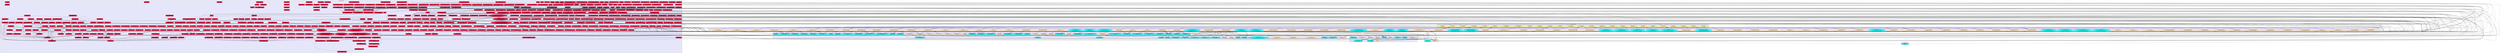 digraph "Levels within software" {
    node [margin="0.4,0.1"
         ,style=filled];
    subgraph "cluster_-1" {
        graph [label="Inaccessible entities"
              ,style=filled
              ,fillcolor=lavender];
        1 [label="Application\nData: App"
          ,shape=box3d
          ,fillcolor=crimson
          ,style="filled,solid"];
        5 [label="Application\nClass: HasHeist, Data: App"
          ,shape=octagon
          ,fillcolor=crimson
          ,style="filled,solid"];
        6 [label="Blackbox.App\napp"
          ,shape=box
          ,fillcolor=crimson
          ,style="filled,solid"];
        7 [label="Blackbox.App\nfooMod"
          ,shape=box
          ,fillcolor=crimson
          ,style="filled,solid"];
        8 [label="Blackbox.App\nrouteWithConfig"
          ,shape=box
          ,fillcolor=crimson
          ,style="filled,solid"];
        9 [label="Blackbox.App\nrouteWithSplice"
          ,shape=box
          ,fillcolor=crimson
          ,style="filled,solid"];
        10 [label="Blackbox.App\nsessionDemo"
           ,shape=box
           ,fillcolor=crimson
           ,style="filled,solid"];
        11 [label="Blackbox.App\nsessionTest"
           ,shape=box
           ,fillcolor=crimson
           ,style="filled,solid"];
        12 [label="Blackbox.BarSnaplet\nData: BarSnaplet"
           ,shape=box3d
           ,fillcolor=crimson
           ,style="filled,solid"];
        14 [label="Blackbox.BarSnaplet\nbarInit"
           ,shape=box
           ,fillcolor=crimson
           ,style="filled,solid"];
        15 [label="Blackbox.BarSnaplet\nbarsplice"
           ,shape=box
           ,fillcolor=crimson
           ,style="filled,solid"];
        17 [label="Blackbox.EmbeddedSnaplet\nData: EmbeddedSnaplet"
           ,shape=box3d
           ,fillcolor=crimson
           ,style="filled,solid"];
        20 [label="Blackbox.EmbeddedSnaplet\nembeddedInit"
           ,shape=box
           ,fillcolor=crimson
           ,style="filled,solid"];
        21 [label="Blackbox.EmbeddedSnaplet\nembeddedSplice"
           ,shape=box
           ,fillcolor=crimson
           ,style="filled,solid"];
        22 [label="Blackbox.EmbeddedSnaplet\nClass: HasHeist, Data: EmbeddedSnaplet"
           ,shape=octagon
           ,fillcolor=crimson
           ,style="filled,solid"];
        23 [label="Blackbox.FooSnaplet\nData: FooSnaplet"
           ,shape=box3d
           ,fillcolor=crimson
           ,style="filled,solid"];
        25 [label="Blackbox.FooSnaplet\nfooInit"
           ,shape=box
           ,fillcolor=crimson
           ,style="filled,solid"];
        26 [label="Blackbox.FooSnaplet\ngetFooField"
           ,shape=box
           ,fillcolor=crimson
           ,style="filled,solid"];
        27 [label="Blackbox.Tests\nassertRelativelyTheSame"
           ,shape=box
           ,fillcolor=crimson
           ,style="filled,solid"];
        28 [label="Blackbox.Tests\nbarHandlerConfigTest"
           ,shape=box
           ,fillcolor=crimson
           ,style="filled,solid"];
        29 [label="Blackbox.Tests\nbazConfigTest"
           ,shape=box
           ,fillcolor=crimson
           ,style="filled,solid"];
        30 [label="Blackbox.Tests\nbazpage5Test"
           ,shape=box
           ,fillcolor=crimson
           ,style="filled,solid"];
        31 [label="Blackbox.Tests\nexpect404"
           ,shape=box
           ,fillcolor=crimson
           ,style="filled,solid"];
        32 [label="Blackbox.Tests\nfooConfigPathTest"
           ,shape=box
           ,fillcolor=crimson
           ,style="filled,solid"];
        33 [label="Blackbox.Tests\nfooHandlerConfigTest"
           ,shape=box
           ,fillcolor=crimson
           ,style="filled,solid"];
        34 [label="Blackbox.Tests\ngrab"
           ,shape=box
           ,fillcolor=crimson
           ,style="filled,solid"];
        35 [label="Blackbox.Tests\nreloadTest"
           ,shape=box
           ,fillcolor=crimson
           ,style="filled,solid"];
        36 [label="Blackbox.Tests\nremove"
           ,shape=box
           ,fillcolor=crimson
           ,style="filled,solid"];
        37 [label="Blackbox.Tests\nremoveDir"
           ,shape=box
           ,fillcolor=crimson
           ,style="filled,solid"];
        38 [label="Blackbox.Tests\nrequest404Test"
           ,shape=box
           ,fillcolor=crimson
           ,style="filled,solid"];
        39 [label="Blackbox.Tests\nrequestExpectingError"
           ,shape=box
           ,fillcolor=crimson
           ,style="filled,solid"];
        40 [label="Blackbox.Tests\nrequestExpectingError'"
           ,shape=box
           ,fillcolor=crimson
           ,style="filled,solid"];
        41 [label="Blackbox.Tests\nrequestTest"
           ,shape=box
           ,fillcolor=crimson
           ,style="filled,solid"];
        42 [label="Blackbox.Tests\nrequestTest'"
           ,shape=box
           ,fillcolor=crimson
           ,style="filled,solid"];
        43 [label="Blackbox.Tests\ntestName"
           ,shape=box
           ,fillcolor=crimson
           ,style="filled,solid"];
        44 [label="Blackbox.Tests\ntestPort"
           ,shape=box
           ,fillcolor=crimson
           ,style="filled,solid"];
        45 [label="Blackbox.Tests\ntestServer"
           ,shape=box
           ,fillcolor=crimson
           ,style="filled,solid"];
        46 [label="Blackbox.Tests\ntestServerUri"
           ,shape=box
           ,fillcolor=crimson
           ,style="filled,solid"];
        47 [label="Blackbox.Tests\ntestServerUrl"
           ,shape=box
           ,fillcolor=crimson
           ,style="filled,solid"];
        48 [label="Blackbox.Tests\ntestWithCwd"
           ,shape=box
           ,fillcolor=crimson
           ,style="filled,solid"];
        49 [label="Blackbox.Tests\ntestWithCwd'"
           ,shape=box
           ,fillcolor=crimson
           ,style="filled,solid"];
        50 [label="Blackbox.Tests\ntests"
           ,shape=box
           ,fillcolor=crimson
           ,style="filled,solid"];
        58 [label="Cabbage\nData: Item"
           ,shape=box3d
           ,fillcolor=crimson
           ,style="filled,solid"];
        62 [label="Cabbage\neats"
           ,shape=box
           ,fillcolor=crimson
           ,style="filled,solid"];
        63 [label="Cabbage\ninitial"
           ,shape=box
           ,fillcolor=crimson
           ,style="filled,solid"];
        64 [label="Cabbage\nmove"
           ,shape=box
           ,fillcolor=crimson
           ,style="filled,solid"];
        65 [label="Cabbage\nplusTailOf"
           ,shape=box
           ,fillcolor=crimson
           ,style="filled,solid"];
        66 [label="Cabbage\nsingleOut1"
           ,shape=box
           ,fillcolor=crimson
           ,style="filled,solid"];
        67 [label="Cabbage\nsingleOutAll"
           ,shape=box
           ,fillcolor=crimson
           ,style="filled,solid"];
        68 [label="Cabbage\nsolution1"
           ,shape=box
           ,fillcolor=crimson
           ,style="filled,solid"];
        69 [label="Cabbage\nsolution2"
           ,shape=box
           ,fillcolor=crimson
           ,style="filled,solid"];
        70 [label="Cabbage\nsolution3"
           ,shape=box
           ,fillcolor=crimson
           ,style="filled,solid"];
        71 [label="Cabbage\nsolution4"
           ,shape=box
           ,fillcolor=crimson
           ,style="filled,solid"];
        72 [label="Cabbage\nsolution5"
           ,shape=box
           ,fillcolor=crimson
           ,style="filled,solid"];
        73 [label="Cabbage\nsuccess"
           ,shape=box
           ,fillcolor=crimson
           ,style="filled,solid"];
        74 [label="Cabbage\nunsafeIter"
           ,shape=box
           ,fillcolor=crimson
           ,style="filled,solid"];
        75 [label="Control.Access.RoleBased.Checker\napplyRule"
           ,shape=box
           ,fillcolor=crimson
           ,style="filled,solid"];
        76 [label="Control.Access.RoleBased.Checker\napplyRuleSet"
           ,shape=box
           ,fillcolor=crimson
           ,style="filled,solid"];
        77 [label="Control.Access.RoleBased.Checker\ncheckSeen"
           ,shape=box
           ,fillcolor=crimson
           ,style="filled,solid"];
        78 [label="Control.Access.RoleBased.Checker\ncheckUnseen"
           ,shape=box
           ,fillcolor=crimson
           ,style="filled,solid"];
        79 [label="Control.Access.RoleBased.Checker\nexpandRoles"
           ,shape=box
           ,fillcolor=crimson
           ,style="filled,solid"];
        80 [label="Control.Access.RoleBased.Checker\nhasAllRoles"
           ,shape=box
           ,fillcolor=crimson
           ,style="filled,solid"];
        81 [label="Control.Access.RoleBased.Checker\nhasAnyRoles"
           ,shape=box
           ,fillcolor=crimson
           ,style="filled,solid"];
        82 [label="Control.Access.RoleBased.Checker\nhasRole"
           ,shape=box
           ,fillcolor=crimson
           ,style="filled,solid"];
        83 [label="Control.Access.RoleBased.Checker\nimplies"
           ,shape=box
           ,fillcolor=crimson
           ,style="filled,solid"];
        84 [label="Control.Access.RoleBased.Checker\nimpliesWith"
           ,shape=box
           ,fillcolor=crimson
           ,style="filled,solid"];
        85 [label="Control.Access.RoleBased.Checker\nisum"
           ,shape=box
           ,fillcolor=crimson
           ,style="filled,solid"];
        86 [label="Control.Access.RoleBased.Checker\nmarkSeen"
           ,shape=box
           ,fillcolor=crimson
           ,style="filled,solid"];
        87 [label="Control.Access.RoleBased.Checker\nmissingRole"
           ,shape=box
           ,fillcolor=crimson
           ,style="filled,solid"];
        88 [label="Control.Access.RoleBased.Checker\nmkRule"
           ,shape=box
           ,fillcolor=crimson
           ,style="filled,solid"];
        89 [label="Control.Access.RoleBased.Checker\nrunRuleChecker"
           ,shape=box
           ,fillcolor=crimson
           ,style="filled,solid"];
        90 [label="Control.Access.RoleBased.Checker\nt1"
           ,shape=box
           ,fillcolor=crimson
           ,style="filled,solid"];
        91 [label="Control.Access.RoleBased.Checker\nt10"
           ,shape=box
           ,fillcolor=crimson
           ,style="filled,solid"];
        92 [label="Control.Access.RoleBased.Checker\nt11"
           ,shape=box
           ,fillcolor=crimson
           ,style="filled,solid"];
        93 [label="Control.Access.RoleBased.Checker\nt12"
           ,shape=box
           ,fillcolor=crimson
           ,style="filled,solid"];
        94 [label="Control.Access.RoleBased.Checker\nt13"
           ,shape=box
           ,fillcolor=crimson
           ,style="filled,solid"];
        95 [label="Control.Access.RoleBased.Checker\nt14"
           ,shape=box
           ,fillcolor=crimson
           ,style="filled,solid"];
        96 [label="Control.Access.RoleBased.Checker\nt15"
           ,shape=box
           ,fillcolor=crimson
           ,style="filled,solid"];
        97 [label="Control.Access.RoleBased.Checker\nt16"
           ,shape=box
           ,fillcolor=crimson
           ,style="filled,solid"];
        98 [label="Control.Access.RoleBased.Checker\nt17"
           ,shape=box
           ,fillcolor=crimson
           ,style="filled,solid"];
        99 [label="Control.Access.RoleBased.Checker\nt2"
           ,shape=box
           ,fillcolor=crimson
           ,style="filled,solid"];
        100 [label="Control.Access.RoleBased.Checker\nt3"
            ,shape=box
            ,fillcolor=crimson
            ,style="filled,solid"];
        101 [label="Control.Access.RoleBased.Checker\nt4"
            ,shape=box
            ,fillcolor=crimson
            ,style="filled,solid"];
        102 [label="Control.Access.RoleBased.Checker\nt5"
            ,shape=box
            ,fillcolor=crimson
            ,style="filled,solid"];
        103 [label="Control.Access.RoleBased.Checker\nt6"
            ,shape=box
            ,fillcolor=crimson
            ,style="filled,solid"];
        104 [label="Control.Access.RoleBased.Checker\nt7"
            ,shape=box
            ,fillcolor=crimson
            ,style="filled,solid"];
        105 [label="Control.Access.RoleBased.Checker\nt8"
            ,shape=box
            ,fillcolor=crimson
            ,style="filled,solid"];
        106 [label="Control.Access.RoleBased.Checker\nt9"
            ,shape=box
            ,fillcolor=crimson
            ,style="filled,solid"];
        107 [label="Control.Access.RoleBased.Checker\ntX"
            ,shape=box
            ,fillcolor=crimson
            ,style="filled,solid"];
        108 [label="Control.Access.RoleBased.Checker\ntestRules"
            ,shape=box
            ,fillcolor=crimson
            ,style="filled,solid"];
        111 [label="Control.Access.RoleBased.Internal.Role\nData: RoleValueMeta"
            ,shape=box3d
            ,fillcolor=crimson
            ,style="filled,solid"];
        112 [label="Control.Access.RoleBased.Internal.Role\nData: RoleDataDefinition"
            ,shape=box3d
            ,fillcolor=crimson
            ,style="filled,solid"];
        118 [label="Control.Access.RoleBased.Internal.Role\nData: RoleMetadata"
            ,shape=box3d
            ,fillcolor=crimson
            ,style="filled,solid"];
        134 [label="Control.Access.RoleBased.Internal.RoleMap\nData: RoleMap"
            ,shape=box3d
            ,fillcolor=crimson
            ,style="filled,solid"];
        135 [label="Control.Access.RoleBased.Internal.RoleMap\ndelete"
            ,shape=box
            ,fillcolor=crimson
            ,style="filled,solid"];
        136 [label="Control.Access.RoleBased.Internal.RoleMap\nempty"
            ,shape=box
            ,fillcolor=crimson
            ,style="filled,solid"];
        137 [label="Control.Access.RoleBased.Internal.RoleMap\nfromList"
            ,shape=box
            ,fillcolor=crimson
            ,style="filled,solid"];
        138 [label="Control.Access.RoleBased.Internal.RoleMap\ninsert"
            ,shape=box
            ,fillcolor=crimson
            ,style="filled,solid"];
        139 [label="Control.Access.RoleBased.Internal.RoleMap\nlookup"
            ,shape=box
            ,fillcolor=crimson
            ,style="filled,solid"];
        140 [label="Control.Access.RoleBased.Internal.RoleMap\nnull"
            ,shape=box
            ,fillcolor=crimson
            ,style="filled,solid"];
        141 [label="Control.Access.RoleBased.Internal.Rule\nData: Rule"
            ,shape=box3d
            ,fillcolor=crimson
            ,style="filled,solid"];
        145 [label="Control.Access.RoleBased.Internal.Rule\nruleToSet"
            ,shape=box
            ,fillcolor=crimson
            ,style="filled,solid"];
        146 [label="Control.Access.RoleBased.Internal.Rule\nrulesToSet"
            ,shape=box
            ,fillcolor=crimson
            ,style="filled,solid"];
        147 [label="Control.Access.RoleBased.Internal.Types\nData: RoleMonad"
            ,shape=box3d
            ,fillcolor=crimson
            ,style="filled,solid"];
        148 [label="Control.Access.RoleBased.Internal.Types\nData: RuleChecker"
            ,shape=box3d
            ,fillcolor=crimson
            ,style="filled,solid"];
        150 [label="Control.Access.RoleBased.Role\naddRoleData"
            ,shape=box
            ,fillcolor=crimson
            ,style="filled,solid"];
        151 [label="Control.Access.RoleBased.Role\nmatches"
            ,shape=box
            ,fillcolor=crimson
            ,style="filled,solid"];
        152 [label="Part2\nData: Bar"
            ,shape=box3d
            ,fillcolor=crimson
            ,style="filled,solid"];
        153 [label="Part2\nData: Foo"
            ,shape=box3d
            ,fillcolor=crimson
            ,style="filled,solid"];
        154 [label="Part2\nbarInit"
            ,shape=box
            ,fillcolor=crimson
            ,style="filled,solid"];
        155 [label="Part2\nfooInit"
            ,shape=box
            ,fillcolor=crimson
            ,style="filled,solid"];
        156 [label="SafeCWD\ninDir"
            ,shape=box
            ,fillcolor=crimson
            ,style="filled,solid"];
        157 [label="SafeCWD\nremoveDirectoryRecursiveSafe"
            ,shape=box
            ,fillcolor=crimson
            ,style="filled,solid"];
        158 [label="SafeCWD\nsem"
            ,shape=box
            ,fillcolor=crimson
            ,style="filled,solid"];
        159 [label="Site\napp"
            ,shape=box
            ,fillcolor=crimson
            ,style="filled,solid"];
        160 [label="Site\nhandleLogin"
            ,shape=box
            ,fillcolor=crimson
            ,style="filled,solid"];
        161 [label="Site\nhandleLoginSubmit"
            ,shape=box
            ,fillcolor=crimson
            ,style="filled,solid"];
        162 [label="Site\nhandleLogout"
            ,shape=box
            ,fillcolor=crimson
            ,style="filled,solid"];
        163 [label="Site\nhandleNewUser"
            ,shape=box
            ,fillcolor=crimson
            ,style="filled,solid"];
        164 [label="Site\nroutes"
            ,shape=box
            ,fillcolor=crimson
            ,style="filled,solid"];
        165 [label="Snap.Snaplet.Auth.AuthManager\nData: AuthManager"
            ,shape=box3d
            ,fillcolor=crimson
            ,style="filled,solid"];
        168 [label="Snap.Snaplet.Auth.AuthManager\nbuildAuthUser"
            ,shape=box
            ,fillcolor=crimson
            ,style="filled,solid"];
        169 [label="Snap.Snaplet.Auth.AuthManager\nClass: IAuthBackend"
            ,shape=doubleoctagon
            ,fillcolor=crimson
            ,style="filled,solid"];
        170 [label="Snap.Snaplet.Auth.AuthManager\nClass: IAuthBackend, Data: (AuthManager b)"
            ,shape=octagon
            ,fillcolor=crimson
            ,style="filled,solid"];
        186 [label="Snap.Snaplet.Auth.Backends.JsonFile\nData: JsonFileAuthManager"
            ,shape=box3d
            ,fillcolor=crimson
            ,style="filled,solid"];
        189 [label="Snap.Snaplet.Auth.Backends.JsonFile\ndefUserCache"
            ,shape=box
            ,fillcolor=crimson
            ,style="filled,solid"];
        190 [label="Snap.Snaplet.Auth.Backends.JsonFile\nClass: IAuthBackend, Data: JsonFileAuthManager"
            ,shape=octagon
            ,fillcolor=crimson
            ,style="filled,solid"];
        191 [label="Snap.Snaplet.Auth.Backends.JsonFile\ngetUser"
            ,shape=box
            ,fillcolor=crimson
            ,style="filled,solid"];
        192 [label="Snap.Snaplet.Auth.Backends.JsonFile\ninitJsonFileAuthManager"
            ,shape=box
            ,fillcolor=crimson
            ,style="filled,solid"];
        193 [label="Snap.Snaplet.Auth.Backends.JsonFile\njsonFileSave"
            ,shape=box
            ,fillcolor=crimson
            ,style="filled,solid"];
        194 [label="Snap.Snaplet.Auth.Backends.JsonFile\nloadUserCache"
            ,shape=box
            ,fillcolor=crimson
            ,style="filled,solid"];
        200 [label="Snap.Snaplet.Auth.Backends.JsonFile\nmkJsonAuthMgr"
            ,shape=box
            ,fillcolor=crimson
            ,style="filled,solid"];
        204 [label="Snap.Snaplet.Auth.Backends.JsonFile\nshowT"
            ,shape=box
            ,fillcolor=crimson
            ,style="filled,solid"];
        210 [label="Snap.Snaplet.Auth.Backends.JsonFile\nwithCache"
            ,shape=box
            ,fillcolor=crimson
            ,style="filled,solid"];
        211 [label="Snap.Snaplet.Auth.Handlers\nauthenticatePassword"
            ,shape=box
            ,fillcolor=crimson
            ,style="filled,solid"];
        212 [label="Snap.Snaplet.Auth.Handlers\ncacheOrLookup"
            ,shape=box
            ,fillcolor=crimson
            ,style="filled,solid"];
        213 [label="Snap.Snaplet.Auth.Handlers\ncheckPasswordAndLogin"
            ,shape=box
            ,fillcolor=crimson
            ,style="filled,solid"];
        214 [label="Snap.Snaplet.Auth.Handlers\nclearPasswordResetToken"
            ,shape=box
            ,fillcolor=crimson
            ,style="filled,solid"];
        215 [label="Snap.Snaplet.Auth.Handlers\ncreateUser"
            ,shape=box
            ,fillcolor=crimson
            ,style="filled,solid"];
        216 [label="Snap.Snaplet.Auth.Handlers\ncurrentUser"
            ,shape=box
            ,fillcolor=crimson
            ,style="filled,solid"];
        217 [label="Snap.Snaplet.Auth.Handlers\ndestroyUser"
            ,shape=box
            ,fillcolor=crimson
            ,style="filled,solid"];
        218 [label="Snap.Snaplet.Auth.Handlers\nforceLogin"
            ,shape=box
            ,fillcolor=crimson
            ,style="filled,solid"];
        219 [label="Snap.Snaplet.Auth.Handlers\nforgetRememberToken"
            ,shape=box
            ,fillcolor=crimson
            ,style="filled,solid"];
        220 [label="Snap.Snaplet.Auth.Handlers\ngetRememberToken"
            ,shape=box
            ,fillcolor=crimson
            ,style="filled,solid"];
        221 [label="Snap.Snaplet.Auth.Handlers\ngetSessionUserId"
            ,shape=box
            ,fillcolor=crimson
            ,style="filled,solid"];
        222 [label="Snap.Snaplet.Auth.Handlers\nisLoggedIn"
            ,shape=box
            ,fillcolor=crimson
            ,style="filled,solid"];
        223 [label="Snap.Snaplet.Auth.Handlers\nloginByRememberToken"
            ,shape=box
            ,fillcolor=crimson
            ,style="filled,solid"];
        224 [label="Snap.Snaplet.Auth.Handlers\nloginByUsername"
            ,shape=box
            ,fillcolor=crimson
            ,style="filled,solid"];
        225 [label="Snap.Snaplet.Auth.Handlers\nloginUser"
            ,shape=box
            ,fillcolor=crimson
            ,style="filled,solid"];
        226 [label="Snap.Snaplet.Auth.Handlers\nloginUser'"
            ,shape=box
            ,fillcolor=crimson
            ,style="filled,solid"];
        227 [label="Snap.Snaplet.Auth.Handlers\nlogout"
            ,shape=box
            ,fillcolor=crimson
            ,style="filled,solid"];
        228 [label="Snap.Snaplet.Auth.Handlers\nlogoutUser"
            ,shape=box
            ,fillcolor=crimson
            ,style="filled,solid"];
        229 [label="Snap.Snaplet.Auth.Handlers\nmarkAuthFail"
            ,shape=box
            ,fillcolor=crimson
            ,style="filled,solid"];
        230 [label="Snap.Snaplet.Auth.Handlers\nmarkAuthSuccess"
            ,shape=box
            ,fillcolor=crimson
            ,style="filled,solid"];
        231 [label="Snap.Snaplet.Auth.Handlers\nmodPasswordResetToken"
            ,shape=box
            ,fillcolor=crimson
            ,style="filled,solid"];
        232 [label="Snap.Snaplet.Auth.Handlers\nregisterUser"
            ,shape=box
            ,fillcolor=crimson
            ,style="filled,solid"];
        233 [label="Snap.Snaplet.Auth.Handlers\nremoveSessionUserId"
            ,shape=box
            ,fillcolor=crimson
            ,style="filled,solid"];
        234 [label="Snap.Snaplet.Auth.Handlers\nrequireUser"
            ,shape=box
            ,fillcolor=crimson
            ,style="filled,solid"];
        235 [label="Snap.Snaplet.Auth.Handlers\nsaveUser"
            ,shape=box
            ,fillcolor=crimson
            ,style="filled,solid"];
        236 [label="Snap.Snaplet.Auth.Handlers\nsetPasswordResetToken"
            ,shape=box
            ,fillcolor=crimson
            ,style="filled,solid"];
        237 [label="Snap.Snaplet.Auth.Handlers\nsetRememberToken"
            ,shape=box
            ,fillcolor=crimson
            ,style="filled,solid"];
        238 [label="Snap.Snaplet.Auth.Handlers\nsetSessionUserId"
            ,shape=box
            ,fillcolor=crimson
            ,style="filled,solid"];
        239 [label="Snap.Snaplet.Auth.Handlers\nusernameExists"
            ,shape=box
            ,fillcolor=crimson
            ,style="filled,solid"];
        240 [label="Snap.Snaplet.Auth.Handlers\nwithBackend"
            ,shape=box
            ,fillcolor=crimson
            ,style="filled,solid"];
        241 [label="Snap.Snaplet.Auth.SpliceHelpers\naddAuthSplices"
            ,shape=box
            ,fillcolor=crimson
            ,style="filled,solid"];
        242 [label="Snap.Snaplet.Auth.SpliceHelpers\ncIfLoggedIn"
            ,shape=box
            ,fillcolor=crimson
            ,style="filled,solid"];
        243 [label="Snap.Snaplet.Auth.SpliceHelpers\ncIfLoggedOut"
            ,shape=box
            ,fillcolor=crimson
            ,style="filled,solid"];
        244 [label="Snap.Snaplet.Auth.SpliceHelpers\ncLoggedInUser"
            ,shape=box
            ,fillcolor=crimson
            ,style="filled,solid"];
        245 [label="Snap.Snaplet.Auth.SpliceHelpers\ncompiledAuthSplices"
            ,shape=box
            ,fillcolor=crimson
            ,style="filled,solid"];
        246 [label="Snap.Snaplet.Auth.SpliceHelpers\nifLoggedIn"
            ,shape=box
            ,fillcolor=crimson
            ,style="filled,solid"];
        247 [label="Snap.Snaplet.Auth.SpliceHelpers\nifLoggedOut"
            ,shape=box
            ,fillcolor=crimson
            ,style="filled,solid"];
        248 [label="Snap.Snaplet.Auth.SpliceHelpers\nloggedInUser"
            ,shape=box
            ,fillcolor=crimson
            ,style="filled,solid"];
        249 [label="Snap.Snaplet.Auth.SpliceHelpers\nuserCSplices"
            ,shape=box
            ,fillcolor=crimson
            ,style="filled,solid"];
        250 [label="Snap.Snaplet.Auth.SpliceHelpers\nuserISplices"
            ,shape=box
            ,fillcolor=crimson
            ,style="filled,solid"];
        252 [label="Snap.Snaplet.Auth.Types\nData: AuthSettings"
            ,shape=box3d
            ,fillcolor=crimson
            ,style="filled,solid"];
        263 [label="Snap.Snaplet.Auth.Types\nData: UserId"
            ,shape=box3d
            ,fillcolor=crimson
            ,style="filled,solid"];
        271 [label="Snap.Snaplet.Auth.Types\nauthSettingsFromConfig"
            ,shape=box
            ,fillcolor=crimson
            ,style="filled,solid"];
        272 [label="Snap.Snaplet.Auth.Types\ncheckPassword"
            ,shape=box
            ,fillcolor=crimson
            ,style="filled,solid"];
        273 [label="Snap.Snaplet.Auth.Types\ndefAuthSettings"
            ,shape=box
            ,fillcolor=crimson
            ,style="filled,solid"];
        274 [label="Snap.Snaplet.Auth.Types\ndefAuthUser"
            ,shape=box
            ,fillcolor=crimson
            ,style="filled,solid"];
        275 [label="Snap.Snaplet.Auth.Types\ndefaultStrength"
            ,shape=box
            ,fillcolor=crimson
            ,style="filled,solid"];
        276 [label="Snap.Snaplet.Auth.Types\nencrypt"
            ,shape=box
            ,fillcolor=crimson
            ,style="filled,solid"];
        277 [label="Snap.Snaplet.Auth.Types\nencryptPassword"
            ,shape=box
            ,fillcolor=crimson
            ,style="filled,solid"];
        281 [label="Snap.Snaplet.Auth.Types\nsetPassword"
            ,shape=box
            ,fillcolor=crimson
            ,style="filled,solid"];
        307 [label="Snap.Snaplet.Auth.Types\nverify"
            ,shape=box
            ,fillcolor=crimson
            ,style="filled,solid"];
        308 [label="Snap.Snaplet.Heist\naddTemplates"
            ,shape=box
            ,fillcolor=crimson
            ,style="filled,solid"];
        309 [label="Snap.Snaplet.Heist\naddTemplatesAt"
            ,shape=box
            ,fillcolor=crimson
            ,style="filled,solid"];
        310 [label="Snap.Snaplet.Heist\ncHeistServe"
            ,shape=box
            ,fillcolor=crimson
            ,style="filled,solid"];
        311 [label="Snap.Snaplet.Heist\ncHeistServeSingle"
            ,shape=box
            ,fillcolor=crimson
            ,style="filled,solid"];
        312 [label="Snap.Snaplet.Heist\ncRender"
            ,shape=box
            ,fillcolor=crimson
            ,style="filled,solid"];
        313 [label="Snap.Snaplet.Heist\ncRenderAs"
            ,shape=box
            ,fillcolor=crimson
            ,style="filled,solid"];
        314 [label="Snap.Snaplet.Heist\nchooseMode"
            ,shape=box
            ,fillcolor=crimson
            ,style="filled,solid"];
        315 [label="Snap.Snaplet.Heist\ngHeistServe"
            ,shape=box
            ,fillcolor=crimson
            ,style="filled,solid"];
        316 [label="Snap.Snaplet.Heist\ngHeistServeSingle"
            ,shape=box
            ,fillcolor=crimson
            ,style="filled,solid"];
        317 [label="Snap.Snaplet.Heist\ngRender"
            ,shape=box
            ,fillcolor=crimson
            ,style="filled,solid"];
        318 [label="Snap.Snaplet.Heist\ngRenderAs"
            ,shape=box
            ,fillcolor=crimson
            ,style="filled,solid"];
        319 [label="Snap.Snaplet.Heist\ngetHeistState"
            ,shape=box
            ,fillcolor=crimson
            ,style="filled,solid"];
        320 [label="Snap.Snaplet.Heist\nClass: HasHeist"
            ,shape=doubleoctagon
            ,fillcolor=crimson
            ,style="filled,solid"];
        321 [label="Snap.Snaplet.Heist\nheistLocal"
            ,shape=box
            ,fillcolor=crimson
            ,style="filled,solid"];
        322 [label="Snap.Snaplet.Heist\nheistServe"
            ,shape=box
            ,fillcolor=crimson
            ,style="filled,solid"];
        323 [label="Snap.Snaplet.Heist\nheistServeSingle"
            ,shape=box
            ,fillcolor=crimson
            ,style="filled,solid"];
        324 [label="Snap.Snaplet.Heist\nmodifyHeistState"
            ,shape=box
            ,fillcolor=crimson
            ,style="filled,solid"];
        325 [label="Snap.Snaplet.Heist\nrender"
            ,shape=box
            ,fillcolor=crimson
            ,style="filled,solid"];
        326 [label="Snap.Snaplet.Heist\nrenderAs"
            ,shape=box
            ,fillcolor=crimson
            ,style="filled,solid"];
        327 [label="Snap.Snaplet.Heist\nrenderWithSplices"
            ,shape=box
            ,fillcolor=crimson
            ,style="filled,solid"];
        328 [label="Snap.Snaplet.Heist\nwithHeistState"
            ,shape=box
            ,fillcolor=crimson
            ,style="filled,solid"];
        329 [label="Snap.Snaplet.Heist\nwithSplices"
            ,shape=box
            ,fillcolor=crimson
            ,style="filled,solid"];
        330 [label="Snap.Snaplet.Heist.Compiled\nheistInit"
            ,shape=box
            ,fillcolor=crimson
            ,style="filled,solid"];
        331 [label="Snap.Snaplet.Heist.Compiled\nheistServe"
            ,shape=box
            ,fillcolor=crimson
            ,style="filled,solid"];
        332 [label="Snap.Snaplet.Heist.Compiled\nheistServeSingle"
            ,shape=box
            ,fillcolor=crimson
            ,style="filled,solid"];
        333 [label="Snap.Snaplet.Heist.Compiled\nrender"
            ,shape=box
            ,fillcolor=crimson
            ,style="filled,solid"];
        334 [label="Snap.Snaplet.Heist.Compiled\nrenderAs"
            ,shape=box
            ,fillcolor=crimson
            ,style="filled,solid"];
        335 [label="Snap.Snaplet.Heist.Internal\nData: DefaultMode"
            ,shape=box3d
            ,fillcolor=crimson
            ,style="filled,solid"];
        336 [label="Snap.Snaplet.Heist.Internal\nData: Heist"
            ,shape=box3d
            ,fillcolor=crimson
            ,style="filled,solid"];
        344 [label="Snap.Snaplet.Heist.Internal\nfinalLoadHook"
            ,shape=box
            ,fillcolor=crimson
            ,style="filled,solid"];
        345 [label="Snap.Snaplet.Heist.Internal\ngHeistInit"
            ,shape=box
            ,fillcolor=crimson
            ,style="filled,solid"];
        346 [label="Snap.Snaplet.Heist.Internal\nheistInitWorker"
            ,shape=box
            ,fillcolor=crimson
            ,style="filled,solid"];
        347 [label="Snap.Snaplet.Heist.Internal\nheistReloader"
            ,shape=box
            ,fillcolor=crimson
            ,style="filled,solid"];
        348 [label="Snap.Snaplet.HeistNoClass\naddConfig"
            ,shape=box
            ,fillcolor=crimson
            ,style="filled,solid"];
        349 [label="Snap.Snaplet.HeistNoClass\naddTemplates"
            ,shape=box
            ,fillcolor=crimson
            ,style="filled,solid"];
        350 [label="Snap.Snaplet.HeistNoClass\naddTemplatesAt"
            ,shape=box
            ,fillcolor=crimson
            ,style="filled,solid"];
        351 [label="Snap.Snaplet.HeistNoClass\ncHeistServe"
            ,shape=box
            ,fillcolor=crimson
            ,style="filled,solid"];
        352 [label="Snap.Snaplet.HeistNoClass\ncHeistServeSingle"
            ,shape=box
            ,fillcolor=crimson
            ,style="filled,solid"];
        353 [label="Snap.Snaplet.HeistNoClass\ncRender"
            ,shape=box
            ,fillcolor=crimson
            ,style="filled,solid"];
        354 [label="Snap.Snaplet.HeistNoClass\ncRenderAs"
            ,shape=box
            ,fillcolor=crimson
            ,style="filled,solid"];
        355 [label="Snap.Snaplet.HeistNoClass\ncRenderHelper"
            ,shape=box
            ,fillcolor=crimson
            ,style="filled,solid"];
        356 [label="Snap.Snaplet.HeistNoClass\nchangeState"
            ,shape=box
            ,fillcolor=crimson
            ,style="filled,solid"];
        357 [label="Snap.Snaplet.HeistNoClass\nchooseMode"
            ,shape=box
            ,fillcolor=crimson
            ,style="filled,solid"];
        358 [label="Snap.Snaplet.HeistNoClass\nclearHeistCache"
            ,shape=box
            ,fillcolor=crimson
            ,style="filled,solid"];
        359 [label="Snap.Snaplet.HeistNoClass\ngHeistServe"
            ,shape=box
            ,fillcolor=crimson
            ,style="filled,solid"];
        360 [label="Snap.Snaplet.HeistNoClass\ngHeistServeSingle"
            ,shape=box
            ,fillcolor=crimson
            ,style="filled,solid"];
        361 [label="Snap.Snaplet.HeistNoClass\ngRender"
            ,shape=box
            ,fillcolor=crimson
            ,style="filled,solid"];
        362 [label="Snap.Snaplet.HeistNoClass\ngRenderAs"
            ,shape=box
            ,fillcolor=crimson
            ,style="filled,solid"];
        363 [label="Snap.Snaplet.HeistNoClass\ngetCurHeistConfig"
            ,shape=box
            ,fillcolor=crimson
            ,style="filled,solid"];
        364 [label="Snap.Snaplet.HeistNoClass\ngetHeistState"
            ,shape=box
            ,fillcolor=crimson
            ,style="filled,solid"];
        365 [label="Snap.Snaplet.HeistNoClass\nheistInit"
            ,shape=box
            ,fillcolor=crimson
            ,style="filled,solid"];
        366 [label="Snap.Snaplet.HeistNoClass\nheistInit'"
            ,shape=box
            ,fillcolor=crimson
            ,style="filled,solid"];
        367 [label="Snap.Snaplet.HeistNoClass\nheistLocal"
            ,shape=box
            ,fillcolor=crimson
            ,style="filled,solid"];
        368 [label="Snap.Snaplet.HeistNoClass\nheistLocal'"
            ,shape=box
            ,fillcolor=crimson
            ,style="filled,solid"];
        369 [label="Snap.Snaplet.HeistNoClass\nheistServe"
            ,shape=box
            ,fillcolor=crimson
            ,style="filled,solid"];
        370 [label="Snap.Snaplet.HeistNoClass\nheistServeSingle"
            ,shape=box
            ,fillcolor=crimson
            ,style="filled,solid"];
        371 [label="Snap.Snaplet.HeistNoClass\niRenderHelper"
            ,shape=box
            ,fillcolor=crimson
            ,style="filled,solid"];
        373 [label="Snap.Snaplet.HeistNoClass\nmodifyHeistState"
            ,shape=box
            ,fillcolor=crimson
            ,style="filled,solid"];
        374 [label="Snap.Snaplet.HeistNoClass\nmodifyHeistState'"
            ,shape=box
            ,fillcolor=crimson
            ,style="filled,solid"];
        375 [label="Snap.Snaplet.HeistNoClass\nrender"
            ,shape=box
            ,fillcolor=crimson
            ,style="filled,solid"];
        376 [label="Snap.Snaplet.HeistNoClass\nrenderAs"
            ,shape=box
            ,fillcolor=crimson
            ,style="filled,solid"];
        377 [label="Snap.Snaplet.HeistNoClass\nrenderWithSplices"
            ,shape=box
            ,fillcolor=crimson
            ,style="filled,solid"];
        378 [label="Snap.Snaplet.HeistNoClass\nrenderWithSplices'"
            ,shape=box
            ,fillcolor=crimson
            ,style="filled,solid"];
        379 [label="Snap.Snaplet.HeistNoClass\nserveURI"
            ,shape=box
            ,fillcolor=crimson
            ,style="filled,solid"];
        380 [label="Snap.Snaplet.HeistNoClass\nsetInterpreted"
            ,shape=box
            ,fillcolor=crimson
            ,style="filled,solid"];
        381 [label="Snap.Snaplet.HeistNoClass\nwithHeistState"
            ,shape=box
            ,fillcolor=crimson
            ,style="filled,solid"];
        382 [label="Snap.Snaplet.HeistNoClass\nwithHeistState'"
            ,shape=box
            ,fillcolor=crimson
            ,style="filled,solid"];
        383 [label="Snap.Snaplet.HeistNoClass\nwithSplices"
            ,shape=box
            ,fillcolor=crimson
            ,style="filled,solid"];
        384 [label="Snap.Snaplet.HeistNoClass\nwithSplices'"
            ,shape=box
            ,fillcolor=crimson
            ,style="filled,solid"];
        387 [label="Snap.Snaplet.Internal.LensT\ngetBase"
            ,shape=box
            ,fillcolor=crimson
            ,style="filled,solid"];
        391 [label="Snap.Snaplet.Internal.LensT\nputBase"
            ,shape=box
            ,fillcolor=crimson
            ,style="filled,solid"];
        392 [label="Snap.Snaplet.Internal.LensT\nrunLensT"
            ,shape=box
            ,fillcolor=crimson
            ,style="filled,solid"];
        393 [label="Snap.Snaplet.Internal.LensT\nwith"
            ,shape=box
            ,fillcolor=crimson
            ,style="filled,solid"];
        394 [label="Snap.Snaplet.Internal.LensT\nwithLensT"
            ,shape=box
            ,fillcolor=crimson
            ,style="filled,solid"];
        395 [label="Snap.Snaplet.Internal.LensT\nwithTop"
            ,shape=box
            ,fillcolor=crimson
            ,style="filled,solid"];
        396 [label="Snap.Snaplet.Internal.LensT.Tests\nData: TestBotType"
            ,shape=box3d
            ,fillcolor=crimson
            ,style="filled,solid"];
        397 [label="Snap.Snaplet.Internal.LensT.Tests\nData: TestSubType"
            ,shape=box3d
            ,fillcolor=crimson
            ,style="filled,solid"];
        398 [label="Snap.Snaplet.Internal.LensT.Tests\nData: TestType"
            ,shape=box3d
            ,fillcolor=crimson
            ,style="filled,solid"];
        405 [label="Snap.Snaplet.Internal.LensT.Tests\ndefaultState"
            ,shape=box
            ,fillcolor=crimson
            ,style="filled,solid"];
        406 [label="Snap.Snaplet.Internal.LensT.Tests\ntestApplicative"
            ,shape=box
            ,fillcolor=crimson
            ,style="filled,solid"];
        407 [label="Snap.Snaplet.Internal.LensT.Tests\ntestMonadState"
            ,shape=box
            ,fillcolor=crimson
            ,style="filled,solid"];
        408 [label="Snap.Snaplet.Internal.LensT.Tests\ntestfmap"
            ,shape=box
            ,fillcolor=crimson
            ,style="filled,solid"];
        409 [label="Snap.Snaplet.Internal.LensT.Tests\ntests"
            ,shape=box
            ,fillcolor=crimson
            ,style="filled,solid"];
        417 [label="Snap.Snaplet.Internal.Lensed\nembed"
            ,shape=box
            ,fillcolor=crimson
            ,style="filled,solid"];
        421 [label="Snap.Snaplet.Internal.Lensed\ngetBase"
            ,shape=box
            ,fillcolor=crimson
            ,style="filled,solid"];
        429 [label="Snap.Snaplet.Internal.Lensed\nlocally"
            ,shape=box
            ,fillcolor=crimson
            ,style="filled,solid"];
        435 [label="Snap.Snaplet.Internal.Lensed\nrunLensed"
            ,shape=box
            ,fillcolor=crimson
            ,style="filled,solid"];
        438 [label="Snap.Snaplet.Internal.Lensed\nwith"
            ,shape=box
            ,fillcolor=crimson
            ,style="filled,solid"];
        449 [label="Snap.Snaplet.Internal.Lensed.Tests\ndefaultState"
            ,shape=box
            ,fillcolor=crimson
            ,style="filled,solid"];
        450 [label="Snap.Snaplet.Internal.Lensed.Tests\neat"
            ,shape=box
            ,fillcolor=crimson
            ,style="filled,solid"];
        451 [label="Snap.Snaplet.Internal.Lensed.Tests\nqqq"
            ,shape=box
            ,fillcolor=crimson
            ,style="filled,solid"];
        452 [label="Snap.Snaplet.Internal.Lensed.Tests\ntestApplicative"
            ,shape=box
            ,fillcolor=crimson
            ,style="filled,solid"];
        453 [label="Snap.Snaplet.Internal.Lensed.Tests\ntestMonadState"
            ,shape=box
            ,fillcolor=crimson
            ,style="filled,solid"];
        454 [label="Snap.Snaplet.Internal.Lensed.Tests\ntestfmap"
            ,shape=box
            ,fillcolor=crimson
            ,style="filled,solid"];
        455 [label="Snap.Snaplet.Internal.Lensed.Tests\ntests"
            ,shape=box
            ,fillcolor=crimson
            ,style="filled,solid"];
        464 [label="Snap.Snaplet.Internal.RST\nevalRST"
            ,shape=box
            ,fillcolor=crimson
            ,style="filled,solid"];
        465 [label="Snap.Snaplet.Internal.RST\nexecRST"
            ,shape=box
            ,fillcolor=crimson
            ,style="filled,solid"];
        482 [label="Snap.Snaplet.Internal.RST\nwithRST"
            ,shape=box
            ,fillcolor=crimson
            ,style="filled,solid"];
        483 [label="Snap.Snaplet.Internal.RST.Tests\naddEnv"
            ,shape=box
            ,fillcolor=crimson
            ,style="filled,solid"];
        484 [label="Snap.Snaplet.Internal.RST.Tests\nrstAlt"
            ,shape=box
            ,fillcolor=crimson
            ,style="filled,solid"];
        485 [label="Snap.Snaplet.Internal.RST.Tests\nrstAlt2"
            ,shape=box
            ,fillcolor=crimson
            ,style="filled,solid"];
        486 [label="Snap.Snaplet.Internal.RST.Tests\nrstFail"
            ,shape=box
            ,fillcolor=crimson
            ,style="filled,solid"];
        487 [label="Snap.Snaplet.Internal.RST.Tests\ntestAlternative"
            ,shape=box
            ,fillcolor=crimson
            ,style="filled,solid"];
        488 [label="Snap.Snaplet.Internal.RST.Tests\ntestEval"
            ,shape=box
            ,fillcolor=crimson
            ,style="filled,solid"];
        489 [label="Snap.Snaplet.Internal.RST.Tests\ntestExec"
            ,shape=box
            ,fillcolor=crimson
            ,style="filled,solid"];
        490 [label="Snap.Snaplet.Internal.RST.Tests\ntestFail"
            ,shape=box
            ,fillcolor=crimson
            ,style="filled,solid"];
        491 [label="Snap.Snaplet.Internal.RST.Tests\ntests"
            ,shape=box
            ,fillcolor=crimson
            ,style="filled,solid"];
        492 [label="Snap.Snaplet.Session\ncommitSession"
            ,shape=box
            ,fillcolor=crimson
            ,style="filled,solid"];
        493 [label="Snap.Snaplet.Session\ncsrfToken"
            ,shape=box
            ,fillcolor=crimson
            ,style="filled,solid"];
        494 [label="Snap.Snaplet.Session\ndeleteFromSession"
            ,shape=box
            ,fillcolor=crimson
            ,style="filled,solid"];
        495 [label="Snap.Snaplet.Session\ngetFromSession"
            ,shape=box
            ,fillcolor=crimson
            ,style="filled,solid"];
        496 [label="Snap.Snaplet.Session\nloadSession"
            ,shape=box
            ,fillcolor=crimson
            ,style="filled,solid"];
        497 [label="Snap.Snaplet.Session\nresetSession"
            ,shape=box
            ,fillcolor=crimson
            ,style="filled,solid"];
        498 [label="Snap.Snaplet.Session\nsessionToList"
            ,shape=box
            ,fillcolor=crimson
            ,style="filled,solid"];
        499 [label="Snap.Snaplet.Session\nsetInSession"
            ,shape=box
            ,fillcolor=crimson
            ,style="filled,solid"];
        500 [label="Snap.Snaplet.Session\ntouchSession"
            ,shape=box
            ,fillcolor=crimson
            ,style="filled,solid"];
        501 [label="Snap.Snaplet.Session\nwithSession"
            ,shape=box
            ,fillcolor=crimson
            ,style="filled,solid"];
        503 [label="Snap.Snaplet.Session.Backends.CookieSession\nData: CookieSessionManager"
            ,shape=box3d
            ,fillcolor=crimson
            ,style="filled,solid"];
        504 [label="Snap.Snaplet.Session.Backends.CookieSession\nData: Payload"
            ,shape=box3d
            ,fillcolor=crimson
            ,style="filled,solid"];
        505 [label="Snap.Snaplet.Session.Backends.CookieSession\nClass: ISessionManager, Data: CookieSessionManager"
            ,shape=octagon
            ,fillcolor=crimson
            ,style="filled,solid"];
        514 [label="Snap.Snaplet.Session.Backends.CookieSession\ngetPayload"
            ,shape=box
            ,fillcolor=crimson
            ,style="filled,solid"];
        515 [label="Snap.Snaplet.Session.Backends.CookieSession\ninitCookieSessionManager"
            ,shape=box
            ,fillcolor=crimson
            ,style="filled,solid"];
        518 [label="Snap.Snaplet.Session.Backends.CookieSession\nloadDefSession"
            ,shape=box
            ,fillcolor=crimson
            ,style="filled,solid"];
        520 [label="Snap.Snaplet.Session.Backends.CookieSession\nmkCookieSession"
            ,shape=box
            ,fillcolor=crimson
            ,style="filled,solid"];
        521 [label="Snap.Snaplet.Session.Backends.CookieSession\nmodSession"
            ,shape=box
            ,fillcolor=crimson
            ,style="filled,solid"];
        526 [label="Snap.Snaplet.Session.Backends.CookieSession\nsetPayload"
            ,shape=box
            ,fillcolor=crimson
            ,style="filled,solid"];
        531 [label="Snap.Snaplet.Session.Common\nData: RNG"
            ,shape=box3d
            ,fillcolor=crimson
            ,style="filled,solid"];
        532 [label="Snap.Snaplet.Session.Common\nmkCSRFToken"
            ,shape=box
            ,fillcolor=crimson
            ,style="filled,solid"];
        533 [label="Snap.Snaplet.Session.Common\nmkRNG"
            ,shape=box
            ,fillcolor=crimson
            ,style="filled,solid"];
        534 [label="Snap.Snaplet.Session.Common\nrandomToken"
            ,shape=box
            ,fillcolor=crimson
            ,style="filled,solid"];
        535 [label="Snap.Snaplet.Session.Common\nwithRNG"
            ,shape=box
            ,fillcolor=crimson
            ,style="filled,solid"];
        536 [label="Snap.Snaplet.Session.SecureCookie\ncheckTimeout"
            ,shape=box
            ,fillcolor=crimson
            ,style="filled,solid"];
        537 [label="Snap.Snaplet.Session.SecureCookie\ngetSecureCookie"
            ,shape=box
            ,fillcolor=crimson
            ,style="filled,solid"];
        538 [label="Snap.Snaplet.Session.SecureCookie\nsetSecureCookie"
            ,shape=box
            ,fillcolor=crimson
            ,style="filled,solid"];
        539 [label="Snap.Snaplet.Session.SessionManager\nData: SessionManager"
            ,shape=box3d
            ,fillcolor=crimson
            ,style="filled,solid"];
        540 [label="Snap.Snaplet.Session.SessionManager\nClass: ISessionManager"
            ,shape=doubleoctagon
            ,fillcolor=crimson
            ,style="filled,solid"];
        549 [label="Snap.Snaplet.Test\ncloseSnaplet"
            ,shape=box
            ,fillcolor=crimson
            ,style="filled,solid"];
        550 [label="Snap.Snaplet.Test\nevalHandler"
            ,shape=box
            ,fillcolor=crimson
            ,style="filled,solid"];
        551 [label="Snap.Snaplet.Test\nevalHandler'"
            ,shape=box
            ,fillcolor=crimson
            ,style="filled,solid"];
        552 [label="Snap.Snaplet.Test\nexecHandlerComputation"
            ,shape=box
            ,fillcolor=crimson
            ,style="filled,solid"];
        553 [label="Snap.Snaplet.Test\nexecHandlerSnaplet"
            ,shape=box
            ,fillcolor=crimson
            ,style="filled,solid"];
        554 [label="Snap.Snaplet.Test\ngetSnaplet"
            ,shape=box
            ,fillcolor=crimson
            ,style="filled,solid"];
        555 [label="Snap.Snaplet.Test\nremoveFileMayNotExist"
            ,shape=box
            ,fillcolor=crimson
            ,style="filled,solid"];
        556 [label="Snap.Snaplet.Test\nrunHandler"
            ,shape=box
            ,fillcolor=crimson
            ,style="filled,solid"];
        557 [label="Snap.Snaplet.Test\nrunHandler'"
            ,shape=box
            ,fillcolor=crimson
            ,style="filled,solid"];
        558 [label="Snap.Snaplet.Test\nwithTemporaryFile"
            ,shape=box
            ,fillcolor=crimson
            ,style="filled,solid"];
        559 [label="Snap.StarterTH\nbuildData"
            ,shape=box
            ,fillcolor=crimson
            ,style="filled,solid"];
        560 [label="Snap.StarterTH\ndirQ"
            ,shape=box
            ,fillcolor=crimson
            ,style="filled,solid"];
        561 [label="Snap.StarterTH\ngetDirs"
            ,shape=box
            ,fillcolor=crimson
            ,style="filled,solid"];
        562 [label="Snap.StarterTH\nreadTree"
            ,shape=box
            ,fillcolor=crimson
            ,style="filled,solid"];
        563 [label="Snap.TestCommon\nsystemOrDie"
            ,shape=box
            ,fillcolor=crimson
            ,style="filled,solid"];
        564 [label="Snap.TestCommon\ntestGeneratedProject"
            ,shape=box
            ,fillcolor=crimson
            ,style="filled,solid"];
        575 [label="Test.Config\nData: Config"
            ,shape=box3d
            ,fillcolor=crimson
            ,style="filled,solid"];
        576 [label="Test.Config\nconfig"
            ,shape=box
            ,fillcolor=crimson
            ,style="filled,solid"];
        579 [label="Thentos\nmain"
            ,shape=box
            ,fillcolor=crimson
            ,style="filled,solid"];
        594 [label="Thentos.Backend.Api.Adhocracy3\nactivate"
            ,shape=box
            ,fillcolor=crimson
            ,style="filled,solid"];
        595 [label="Thentos.Backend.Api.Adhocracy3\naddUser"
            ,shape=box
            ,fillcolor=crimson
            ,style="filled,solid"];
        596 [label="Thentos.Backend.Api.Adhocracy3\napp"
            ,shape=box
            ,fillcolor=crimson
            ,style="filled,solid"];
        597 [label="Thentos.Backend.Api.Adhocracy3\nconfirmationTokenFromPath"
            ,shape=box
            ,fillcolor=crimson
            ,style="filled,solid"];
        601 [label="Thentos.Backend.Api.Adhocracy3\nlogin"
            ,shape=box
            ,fillcolor=crimson
            ,style="filled,solid"];
        612 [label="Thentos.Backend.Api.Adhocracy3\nrunBackend"
            ,shape=box
            ,fillcolor=crimson
            ,style="filled,solid"];
        613 [label="Thentos.Backend.Api.Adhocracy3\nserveApi"
            ,shape=box
            ,fillcolor=crimson
            ,style="filled,solid"];
        623 [label="Thentos.Backend.Api.Adhocracy3\nuserIdFromPath"
            ,shape=box
            ,fillcolor=crimson
            ,style="filled,solid"];
        624 [label="Thentos.Backend.Api.Adhocracy3\nuserIdToPath"
            ,shape=box
            ,fillcolor=crimson
            ,style="filled,solid"];
        626 [label="Thentos.Backend.Api.Adhocracy3Spec\nsetupTestA3Server"
            ,shape=box
            ,fillcolor=crimson
            ,style="filled,solid"];
        627 [label="Thentos.Backend.Api.Adhocracy3Spec\nspec"
            ,shape=box
            ,fillcolor=crimson
            ,style="filled,solid"];
        628 [label="Thentos.Backend.Api.Adhocracy3Spec\nteardownA3TestServer"
            ,shape=box
            ,fillcolor=crimson
            ,style="filled,solid"];
        629 [label="Thentos.Backend.Api.Adhocracy3Spec\ntests"
            ,shape=box
            ,fillcolor=crimson
            ,style="filled,solid"];
        630 [label="Thentos.Backend.Api.Proxy\nData: RqMod"
            ,shape=box3d
            ,fillcolor=crimson
            ,style="filled,solid"];
        631 [label="Thentos.Backend.Api.Proxy\ncatchProxy"
            ,shape=box
            ,fillcolor=crimson
            ,style="filled,solid"];
        632 [label="Thentos.Backend.Api.Proxy\nclearThentosHeaders"
            ,shape=box
            ,fillcolor=crimson
            ,style="filled,solid"];
        633 [label="Thentos.Backend.Api.Proxy\ngetRqMod"
            ,shape=box
            ,fillcolor=crimson
            ,style="filled,solid"];
        634 [label="Thentos.Backend.Api.Proxy\nprepareReq"
            ,shape=box
            ,fillcolor=crimson
            ,style="filled,solid"];
        635 [label="Thentos.Backend.Api.Proxy\nprepareResp"
            ,shape=box
            ,fillcolor=crimson
            ,style="filled,solid"];
        636 [label="Thentos.Backend.Api.Proxy\nserviceProxy"
            ,shape=box
            ,fillcolor=crimson
            ,style="filled,solid"];
        638 [label="Thentos.Backend.Api.Simple\napp"
            ,shape=box
            ,fillcolor=crimson
            ,style="filled,solid"];
        640 [label="Thentos.Backend.Api.Simple\nrunBackend"
            ,shape=box
            ,fillcolor=crimson
            ,style="filled,solid"];
        641 [label="Thentos.Backend.Api.Simple\nserveApi"
            ,shape=box
            ,fillcolor=crimson
            ,style="filled,solid"];
        642 [label="Thentos.Backend.Api.Simple\nthentosBasic"
            ,shape=box
            ,fillcolor=crimson
            ,style="filled,solid"];
        643 [label="Thentos.Backend.Api.Simple\nthentosService"
            ,shape=box
            ,fillcolor=crimson
            ,style="filled,solid"];
        644 [label="Thentos.Backend.Api.Simple\nthentosSession"
            ,shape=box
            ,fillcolor=crimson
            ,style="filled,solid"];
        645 [label="Thentos.Backend.Api.Simple\nthentosUser"
            ,shape=box
            ,fillcolor=crimson
            ,style="filled,solid"];
        646 [label="Thentos.Backend.Api.SimpleSpec\nspec"
            ,shape=box
            ,fillcolor=crimson
            ,style="filled,solid"];
        647 [label="Thentos.Backend.Api.SimpleSpec\ntests"
            ,shape=box
            ,fillcolor=crimson
            ,style="filled,solid"];
        655 [label="Thentos.Config\nData: CommandBuilder"
            ,shape=box3d
            ,fillcolor=crimson
            ,style="filled,solid"];
        658 [label="Thentos.Config\nData: BackendConfig"
            ,shape=box3d
            ,fillcolor=crimson
            ,style="filled,solid"];
        660 [label="Thentos.Config\nData: ConfigError"
            ,shape=box3d
            ,fillcolor=crimson
            ,style="filled,solid"];
        661 [label="Thentos.Config\nData: FrontendConfig"
            ,shape=box3d
            ,fillcolor=crimson
            ,style="filled,solid"];
        665 [label="Thentos.Config\nData: ProxyConfig"
            ,shape=box3d
            ,fillcolor=crimson
            ,style="filled,solid"];
        667 [label="Thentos.Config\nData: Command"
            ,shape=box3d
            ,fillcolor=crimson
            ,style="filled,solid"];
        670 [label="Thentos.Config\nData: SmtpConfig"
            ,shape=box3d
            ,fillcolor=crimson
            ,style="filled,solid"];
        672 [label="Thentos.Config\nData: ThentosConfig"
            ,shape=box3d
            ,fillcolor=crimson
            ,style="filled,solid"];
        687 [label="Thentos.Config\nconfigLogger"
            ,shape=box
            ,fillcolor=crimson
            ,style="filled,solid"];
        689 [label="Thentos.Config\nemptySmtpConfig"
            ,shape=box
            ,fillcolor=crimson
            ,style="filled,solid"];
        690 [label="Thentos.Config\nemptyThentosConfig"
            ,shape=box
            ,fillcolor=crimson
            ,style="filled,solid"];
        691 [label="Thentos.Config\nfinaliseBackendConfig"
            ,shape=box
            ,fillcolor=crimson
            ,style="filled,solid"];
        692 [label="Thentos.Config\nfinaliseCommand"
            ,shape=box
            ,fillcolor=crimson
            ,style="filled,solid"];
        693 [label="Thentos.Config\nfinaliseConfig"
            ,shape=box
            ,fillcolor=crimson
            ,style="filled,solid"];
        694 [label="Thentos.Config\nfinaliseFrontendConfig"
            ,shape=box
            ,fillcolor=crimson
            ,style="filled,solid"];
        695 [label="Thentos.Config\nfinaliseProxyConfig"
            ,shape=box
            ,fillcolor=crimson
            ,style="filled,solid"];
        698 [label="Thentos.Config\ngetCommand"
            ,shape=box
            ,fillcolor=crimson
            ,style="filled,solid"];
        709 [label="Thentos.Config\nparseBackendConfigBuilder"
            ,shape=box
            ,fillcolor=crimson
            ,style="filled,solid"];
        710 [label="Thentos.Config\nparseCommandBuilder"
            ,shape=box
            ,fillcolor=crimson
            ,style="filled,solid"];
        711 [label="Thentos.Config\nparseConfigFile"
            ,shape=box
            ,fillcolor=crimson
            ,style="filled,solid"];
        712 [label="Thentos.Config\nparseFrontendConfigBuilder"
            ,shape=box
            ,fillcolor=crimson
            ,style="filled,solid"];
        713 [label="Thentos.Config\nparseProxyConfigBuilder"
            ,shape=box
            ,fillcolor=crimson
            ,style="filled,solid"];
        714 [label="Thentos.Config\nparseRun"
            ,shape=box
            ,fillcolor=crimson
            ,style="filled,solid"];
        715 [label="Thentos.Config\nparseRunA3"
            ,shape=box
            ,fillcolor=crimson
            ,style="filled,solid"];
        716 [label="Thentos.Config\nparseRunBackend"
            ,shape=box
            ,fillcolor=crimson
            ,style="filled,solid"];
        717 [label="Thentos.Config\nparseRunFrontend"
            ,shape=box
            ,fillcolor=crimson
            ,style="filled,solid"];
        718 [label="Thentos.Config\nparseThentosConfig"
            ,shape=box
            ,fillcolor=crimson
            ,style="filled,solid"];
        725 [label="Thentos.DB.Core\n=%%"
            ,shape=box
            ,fillcolor=crimson
            ,style="filled,solid"];
        726 [label="Thentos.DB.Core\nData: TLMode"
            ,shape=box3d
            ,fillcolor=crimson
            ,style="filled,solid"];
        728 [label="Thentos.DB.Core\ncheckClearance"
            ,shape=box
            ,fillcolor=crimson
            ,style="filled,solid"];
        729 [label="Thentos.DB.Core\ncreateCheckpointLoop"
            ,shape=box
            ,fillcolor=crimson
            ,style="filled,solid"];
        730 [label="Thentos.DB.Core\nliftThentosQuery"
            ,shape=box
            ,fillcolor=crimson
            ,style="filled,solid"];
        731 [label="Thentos.DB.Core\nmakeThentosLabel"
            ,shape=box
            ,fillcolor=crimson
            ,style="filled,solid"];
        732 [label="Thentos.DB.Core\nmakeThentosLabel1"
            ,shape=box
            ,fillcolor=crimson
            ,style="filled,solid"];
        733 [label="Thentos.DB.Core\nmakeThentosLabel2"
            ,shape=box
            ,fillcolor=crimson
            ,style="filled,solid"];
        734 [label="Thentos.DB.Core\nmakeThentosLabel3"
            ,shape=box
            ,fillcolor=crimson
            ,style="filled,solid"];
        735 [label="Thentos.DB.Core\nmakeThentosLabel4"
            ,shape=box
            ,fillcolor=crimson
            ,style="filled,solid"];
        736 [label="Thentos.DB.Core\nmakeThentosLabel5"
            ,shape=box
            ,fillcolor=crimson
            ,style="filled,solid"];
        737 [label="Thentos.DB.Core\nrestrictThentosLabel"
            ,shape=box
            ,fillcolor=crimson
            ,style="filled,solid"];
        738 [label="Thentos.DB.Core\nrestrictThentosLabel'"
            ,shape=box
            ,fillcolor=crimson
            ,style="filled,solid"];
        739 [label="Thentos.DB.Core\nreturnDb"
            ,shape=box
            ,fillcolor=crimson
            ,style="filled,solid"];
        740 [label="Thentos.DB.Core\nrunThentosQuery"
            ,shape=box
            ,fillcolor=crimson
            ,style="filled,solid"];
        741 [label="Thentos.DB.Core\nrunThentosUpdate"
            ,shape=box
            ,fillcolor=crimson
            ,style="filled,solid"];
        742 [label="Thentos.DB.Core\nthentosDenied"
            ,shape=box
            ,fillcolor=crimson
            ,style="filled,solid"];
        743 [label="Thentos.DB.Core\nthentosLabeledDenied"
            ,shape=box
            ,fillcolor=crimson
            ,style="filled,solid"];
        744 [label="Thentos.DB.Core\nthentosLabeledPublic"
            ,shape=box
            ,fillcolor=crimson
            ,style="filled,solid"];
        745 [label="Thentos.DB.Core\nthentosPublic"
            ,shape=box
            ,fillcolor=crimson
            ,style="filled,solid"];
        746 [label="Thentos.DB.Core\nthrowDb"
            ,shape=box
            ,fillcolor=crimson
            ,style="filled,solid"];
        748 [label="Thentos.DB.Protect\nallowEverything"
            ,shape=box
            ,fillcolor=crimson
            ,style="filled,solid"];
        750 [label="Thentos.DB.Protect\nallowReadEverything"
            ,shape=box
            ,fillcolor=crimson
            ,style="filled,solid"];
        752 [label="Thentos.DB.Protect\ncreateDefaultUser"
            ,shape=box
            ,fillcolor=crimson
            ,style="filled,solid"];
        759 [label="Thentos.DB.Trans\nData: UpdateUserFieldOp"
            ,shape=box3d
            ,fillcolor=crimson
            ,style="filled,solid"];
        763 [label="Thentos.DB.Trans\naddService"
            ,shape=box
            ,fillcolor=crimson
            ,style="filled,solid"];
        764 [label="Thentos.DB.Trans\naddUnconfirmedUser"
            ,shape=box
            ,fillcolor=crimson
            ,style="filled,solid"];
        765 [label="Thentos.DB.Trans\naddUser"
            ,shape=box
            ,fillcolor=crimson
            ,style="filled,solid"];
        766 [label="Thentos.DB.Trans\naddUsers"
            ,shape=box
            ,fillcolor=crimson
            ,style="filled,solid"];
        767 [label="Thentos.DB.Trans\nallServiceIds"
            ,shape=box
            ,fillcolor=crimson
            ,style="filled,solid"];
        768 [label="Thentos.DB.Trans\nallSessionTokens"
            ,shape=box
            ,fillcolor=crimson
            ,style="filled,solid"];
        769 [label="Thentos.DB.Trans\nallUserIds"
            ,shape=box
            ,fillcolor=crimson
            ,style="filled,solid"];
        770 [label="Thentos.DB.Trans\nassertAgent"
            ,shape=box
            ,fillcolor=crimson
            ,style="filled,solid"];
        771 [label="Thentos.DB.Trans\nassignRole"
            ,shape=box
            ,fillcolor=crimson
            ,style="filled,solid"];
        772 [label="Thentos.DB.Trans\ncheckAllDbInvs"
            ,shape=box
            ,fillcolor=crimson
            ,style="filled,solid"];
        773 [label="Thentos.DB.Trans\ncheckDbInvs"
            ,shape=box
            ,fillcolor=crimson
            ,style="filled,solid"];
        774 [label="Thentos.DB.Trans\ndbInvUserAspectUnique"
            ,shape=box
            ,fillcolor=crimson
            ,style="filled,solid"];
        775 [label="Thentos.DB.Trans\ndeleteService"
            ,shape=box
            ,fillcolor=crimson
            ,style="filled,solid"];
        776 [label="Thentos.DB.Trans\ndeleteSession"
            ,shape=box
            ,fillcolor=crimson
            ,style="filled,solid"];
        777 [label="Thentos.DB.Trans\ndeleteUser"
            ,shape=box
            ,fillcolor=crimson
            ,style="filled,solid"];
        778 [label="Thentos.DB.Trans\nemptyDB"
            ,shape=box
            ,fillcolor=crimson
            ,style="filled,solid"];
        779 [label="Thentos.DB.Trans\nendSession"
            ,shape=box
            ,fillcolor=crimson
            ,style="filled,solid"];
        780 [label="Thentos.DB.Trans\nfinishUserRegistration"
            ,shape=box
            ,fillcolor=crimson
            ,style="filled,solid"];
        781 [label="Thentos.DB.Trans\nfreshUserId"
            ,shape=box
            ,fillcolor=crimson
            ,style="filled,solid"];
        782 [label="Thentos.DB.Trans\ngarbageCollectSessions"
            ,shape=box
            ,fillcolor=crimson
            ,style="filled,solid"];
        783 [label="Thentos.DB.Trans\ngetSessionFromAgent"
            ,shape=box
            ,fillcolor=crimson
            ,style="filled,solid"];
        784 [label="Thentos.DB.Trans\nisActiveSession"
            ,shape=box
            ,fillcolor=crimson
            ,style="filled,solid"];
        785 [label="Thentos.DB.Trans\nisActiveSessionAndBump"
            ,shape=box
            ,fillcolor=crimson
            ,style="filled,solid"];
        786 [label="Thentos.DB.Trans\nisLoggedIntoService"
            ,shape=box
            ,fillcolor=crimson
            ,style="filled,solid"];
        787 [label="Thentos.DB.Trans\nlabel_lookupUser"
            ,shape=box
            ,fillcolor=crimson
            ,style="filled,solid"];
        788 [label="Thentos.DB.Trans\nlookupAgentRoles"
            ,shape=box
            ,fillcolor=crimson
            ,style="filled,solid"];
        789 [label="Thentos.DB.Trans\nlookupService"
            ,shape=box
            ,fillcolor=crimson
            ,style="filled,solid"];
        790 [label="Thentos.DB.Trans\nlookupSession"
            ,shape=box
            ,fillcolor=crimson
            ,style="filled,solid"];
        791 [label="Thentos.DB.Trans\nlookupSessionQ"
            ,shape=box
            ,fillcolor=crimson
            ,style="filled,solid"];
        792 [label="Thentos.DB.Trans\nlookupSessionWithMaybeService"
            ,shape=box
            ,fillcolor=crimson
            ,style="filled,solid"];
        793 [label="Thentos.DB.Trans\nlookupUser"
            ,shape=box
            ,fillcolor=crimson
            ,style="filled,solid"];
        794 [label="Thentos.DB.Trans\nlookupUserByEmail"
            ,shape=box
            ,fillcolor=crimson
            ,style="filled,solid"];
        795 [label="Thentos.DB.Trans\nlookupUserByName"
            ,shape=box
            ,fillcolor=crimson
            ,style="filled,solid"];
        797 [label="Thentos.DB.Trans\npure_lookupService"
            ,shape=box
            ,fillcolor=crimson
            ,style="filled,solid"];
        799 [label="Thentos.DB.Trans\npure_lookupUser"
            ,shape=box
            ,fillcolor=crimson
            ,style="filled,solid"];
        800 [label="Thentos.DB.Trans\npure_lookupUserByEmail"
            ,shape=box
            ,fillcolor=crimson
            ,style="filled,solid"];
        801 [label="Thentos.DB.Trans\npure_lookupUserByName"
            ,shape=box
            ,fillcolor=crimson
            ,style="filled,solid"];
        803 [label="Thentos.DB.Trans\nsnapShot"
            ,shape=box
            ,fillcolor=crimson
            ,style="filled,solid"];
        804 [label="Thentos.DB.Trans\nstartSession"
            ,shape=box
            ,fillcolor=crimson
            ,style="filled,solid"];
        805 [label="Thentos.DB.Trans\ntrans_addService"
            ,shape=box
            ,fillcolor=crimson
            ,style="filled,solid"];
        806 [label="Thentos.DB.Trans\ntrans_addUnconfirmedUser"
            ,shape=box
            ,fillcolor=crimson
            ,style="filled,solid"];
        807 [label="Thentos.DB.Trans\ntrans_addUser"
            ,shape=box
            ,fillcolor=crimson
            ,style="filled,solid"];
        808 [label="Thentos.DB.Trans\ntrans_addUsers"
            ,shape=box
            ,fillcolor=crimson
            ,style="filled,solid"];
        809 [label="Thentos.DB.Trans\ntrans_allServiceIds"
            ,shape=box
            ,fillcolor=crimson
            ,style="filled,solid"];
        810 [label="Thentos.DB.Trans\ntrans_allSessionTokens"
            ,shape=box
            ,fillcolor=crimson
            ,style="filled,solid"];
        811 [label="Thentos.DB.Trans\ntrans_allUserIds"
            ,shape=box
            ,fillcolor=crimson
            ,style="filled,solid"];
        812 [label="Thentos.DB.Trans\ntrans_assignRole"
            ,shape=box
            ,fillcolor=crimson
            ,style="filled,solid"];
        813 [label="Thentos.DB.Trans\ntrans_deleteService"
            ,shape=box
            ,fillcolor=crimson
            ,style="filled,solid"];
        814 [label="Thentos.DB.Trans\ntrans_deleteUser"
            ,shape=box
            ,fillcolor=crimson
            ,style="filled,solid"];
        815 [label="Thentos.DB.Trans\ntrans_endSession"
            ,shape=box
            ,fillcolor=crimson
            ,style="filled,solid"];
        816 [label="Thentos.DB.Trans\ntrans_finishUserRegistration"
            ,shape=box
            ,fillcolor=crimson
            ,style="filled,solid"];
        817 [label="Thentos.DB.Trans\ntrans_garbageCollectSessions"
            ,shape=box
            ,fillcolor=crimson
            ,style="filled,solid"];
        818 [label="Thentos.DB.Trans\ntrans_isActiveSession"
            ,shape=box
            ,fillcolor=crimson
            ,style="filled,solid"];
        819 [label="Thentos.DB.Trans\ntrans_isActiveSessionAndBump"
            ,shape=box
            ,fillcolor=crimson
            ,style="filled,solid"];
        820 [label="Thentos.DB.Trans\ntrans_isLoggedIntoService"
            ,shape=box
            ,fillcolor=crimson
            ,style="filled,solid"];
        821 [label="Thentos.DB.Trans\ntrans_lookupAgentRoles"
            ,shape=box
            ,fillcolor=crimson
            ,style="filled,solid"];
        822 [label="Thentos.DB.Trans\ntrans_lookupService"
            ,shape=box
            ,fillcolor=crimson
            ,style="filled,solid"];
        823 [label="Thentos.DB.Trans\ntrans_lookupSession"
            ,shape=box
            ,fillcolor=crimson
            ,style="filled,solid"];
        824 [label="Thentos.DB.Trans\ntrans_lookupSessionQ"
            ,shape=box
            ,fillcolor=crimson
            ,style="filled,solid"];
        825 [label="Thentos.DB.Trans\ntrans_lookupUser"
            ,shape=box
            ,fillcolor=crimson
            ,style="filled,solid"];
        826 [label="Thentos.DB.Trans\ntrans_lookupUserByEmail"
            ,shape=box
            ,fillcolor=crimson
            ,style="filled,solid"];
        827 [label="Thentos.DB.Trans\ntrans_lookupUserByName"
            ,shape=box
            ,fillcolor=crimson
            ,style="filled,solid"];
        828 [label="Thentos.DB.Trans\ntrans_snapShot"
            ,shape=box
            ,fillcolor=crimson
            ,style="filled,solid"];
        829 [label="Thentos.DB.Trans\ntrans_startSession"
            ,shape=box
            ,fillcolor=crimson
            ,style="filled,solid"];
        830 [label="Thentos.DB.Trans\ntrans_unassignRole"
            ,shape=box
            ,fillcolor=crimson
            ,style="filled,solid"];
        831 [label="Thentos.DB.Trans\ntrans_updateUser"
            ,shape=box
            ,fillcolor=crimson
            ,style="filled,solid"];
        832 [label="Thentos.DB.Trans\ntrans_updateUserField"
            ,shape=box
            ,fillcolor=crimson
            ,style="filled,solid"];
        833 [label="Thentos.DB.Trans\nunassignRole"
            ,shape=box
            ,fillcolor=crimson
            ,style="filled,solid"];
        834 [label="Thentos.DB.Trans\nupdateUser"
            ,shape=box
            ,fillcolor=crimson
            ,style="filled,solid"];
        835 [label="Thentos.DB.Trans\nupdateUserField"
            ,shape=box
            ,fillcolor=crimson
            ,style="filled,solid"];
        836 [label="Thentos.DB.Trans\nwriteSession"
            ,shape=box
            ,fillcolor=crimson
            ,style="filled,solid"];
        837 [label="Thentos.DB.Trans\nwriteUser"
            ,shape=box
            ,fillcolor=crimson
            ,style="filled,solid"];
        838 [label="Thentos.Frontend\nData: FrontendApp"
            ,shape=box3d
            ,fillcolor=crimson
            ,style="filled,solid"];
        842 [label="Thentos.Frontend\naddServiceHandler"
            ,shape=box
            ,fillcolor=crimson
            ,style="filled,solid"];
        843 [label="Thentos.Frontend\nfrontendApp"
            ,shape=box
            ,fillcolor=crimson
            ,style="filled,solid"];
        845 [label="Thentos.Frontend\nloginHandler"
            ,shape=box
            ,fillcolor=crimson
            ,style="filled,solid"];
        846 [label="Thentos.Frontend\nmainPageHandler"
            ,shape=box
            ,fillcolor=crimson
            ,style="filled,solid"];
        847 [label="Thentos.Frontend\nroutes"
            ,shape=box
            ,fillcolor=crimson
            ,style="filled,solid"];
        848 [label="Thentos.Frontend\nrunFrontend"
            ,shape=box
            ,fillcolor=crimson
            ,style="filled,solid"];
        849 [label="Thentos.Frontend\nserviceAddedHandler"
            ,shape=box
            ,fillcolor=crimson
            ,style="filled,solid"];
        850 [label="Thentos.Frontend\nsnapRunAction"
            ,shape=box
            ,fillcolor=crimson
            ,style="filled,solid"];
        851 [label="Thentos.Frontend\nsnapRunAction'"
            ,shape=box
            ,fillcolor=crimson
            ,style="filled,solid"];
        852 [label="Thentos.Frontend\nuserAddConfirmHandler"
            ,shape=box
            ,fillcolor=crimson
            ,style="filled,solid"];
        853 [label="Thentos.Frontend\nuserAddHandler"
            ,shape=box
            ,fillcolor=crimson
            ,style="filled,solid"];
        854 [label="Thentos.Frontend.Pages\naddServicePage"
            ,shape=box
            ,fillcolor=crimson
            ,style="filled,solid"];
        855 [label="Thentos.Frontend.Pages\naddUserPage"
            ,shape=box
            ,fillcolor=crimson
            ,style="filled,solid"];
        856 [label="Thentos.Frontend.Pages\nerrorPage"
            ,shape=box
            ,fillcolor=crimson
            ,style="filled,solid"];
        857 [label="Thentos.Frontend.Pages\nloginForm"
            ,shape=box
            ,fillcolor=crimson
            ,style="filled,solid"];
        858 [label="Thentos.Frontend.Pages\nloginPage"
            ,shape=box
            ,fillcolor=crimson
            ,style="filled,solid"];
        859 [label="Thentos.Frontend.Pages\nmainPage"
            ,shape=box
            ,fillcolor=crimson
            ,style="filled,solid"];
        860 [label="Thentos.Frontend.Pages\nnonEmpty"
            ,shape=box
            ,fillcolor=crimson
            ,style="filled,solid"];
        861 [label="Thentos.Frontend.Pages\nserviceAddedPage"
            ,shape=box
            ,fillcolor=crimson
            ,style="filled,solid"];
        862 [label="Thentos.Frontend.Pages\nuserAddedPage"
            ,shape=box
            ,fillcolor=crimson
            ,style="filled,solid"];
        863 [label="Thentos.Frontend.Pages\nuserForm"
            ,shape=box
            ,fillcolor=crimson
            ,style="filled,solid"];
        864 [label="Thentos.Frontend.Util\nserveSnaplet"
            ,shape=box
            ,fillcolor=crimson
            ,style="filled,solid"];
        865 [label="Thentos.Smtp\nsendUserConfirmationMail"
            ,shape=box
            ,fillcolor=crimson
            ,style="filled,solid"];
        868 [label="Thentos.Types\nData: ConfirmationToken"
            ,shape=box3d
            ,fillcolor=crimson
            ,style="filled,solid"];
        869 [label="Thentos.Types\nData: DB"
            ,shape=box3d
            ,fillcolor=crimson
            ,style="filled,solid"];
        870 [label="Thentos.Types\nData: Group"
            ,shape=box3d
            ,fillcolor=crimson
            ,style="filled,solid"];
        883 [label="Thentos.Types\nData: Service"
            ,shape=box3d
            ,fillcolor=crimson
            ,style="filled,solid"];
        887 [label="Thentos.Types\nData: ServiceKey"
            ,shape=box3d
            ,fillcolor=crimson
            ,style="filled,solid"];
        892 [label="Thentos.Types\nData: ThentosLabeled"
            ,shape=box3d
            ,fillcolor=crimson
            ,style="filled,solid"];
        895 [label="Thentos.Types\nData: User"
            ,shape=box3d
            ,fillcolor=crimson
            ,style="filled,solid"];
        985 [label="Thentos.TypesSpec\nspec"
            ,shape=box
            ,fillcolor=crimson
            ,style="filled,solid"];
        986 [label="Thentos.TypesSpec\ntestSizeFactor"
            ,shape=box
            ,fillcolor=crimson
            ,style="filled,solid"];
        987 [label="Thentos.TypesSpec\ntests"
            ,shape=box
            ,fillcolor=crimson
            ,style="filled,solid"];
        988 [label="ThentosSpec\nspec"
            ,shape=box
            ,fillcolor=crimson
            ,style="filled,solid"];
        989 [label="ThentosSpec\ntests"
            ,shape=box
            ,fillcolor=crimson
            ,style="filled,solid"];
    }
    subgraph cluster_0 {
        graph [label="Exported root entities"
              ,style=filled
              ,fillcolor=lavender];
        990 [label="Data.Configurator.Types\nClass: Configured"
            ,shape=doubleoctagon
            ,fillcolor=khaki
            ,style="filled,dashed"];
        991 [label="Snap.Snaplet.AcidState\nClass: HasAcid"
            ,shape=doubleoctagon
            ,fillcolor=khaki
            ,style="filled,dashed"];
        992 [label="Unknown Module\nClass: Applicative"
            ,shape=doubleoctagon
            ,fillcolor=khaki
            ,style="filled,dotted"];
        993 [label="Unknown Module\nClass: Alternative"
            ,shape=doubleoctagon
            ,fillcolor=khaki
            ,style="filled,dotted"];
        994 [label="Unknown Module\nClass: Monad"
            ,shape=doubleoctagon
            ,fillcolor=khaki
            ,style="filled,dotted"];
        995 [label="Unknown Module\nClass: Arbitrary"
            ,shape=doubleoctagon
            ,fillcolor=khaki
            ,style="filled,dotted"];
        996 [label="Unknown Module\nClass: MonadReader"
            ,shape=doubleoctagon
            ,fillcolor=khaki
            ,style="filled,dotted"];
        997 [label="Unknown Module\nClass: MonadCatchIO"
            ,shape=doubleoctagon
            ,fillcolor=khaki
            ,style="filled,dotted"];
        998 [label="Unknown Module\nClass: Label"
            ,shape=doubleoctagon
            ,fillcolor=khaki
            ,style="filled,dotted"];
        1002 [label="Unknown Module\nClass: Functor"
             ,shape=doubleoctagon
             ,fillcolor=khaki
             ,style="filled,dotted"];
        1003 [label="Unknown Module\nClass: IsString"
             ,shape=doubleoctagon
             ,fillcolor=khaki
             ,style="filled,dotted"];
        1004 [label="Unknown Module\nClass: MonadState"
             ,shape=doubleoctagon
             ,fillcolor=khaki
             ,style="filled,dotted"];
        1005 [label="Unknown Module\nClass: Serialize"
             ,shape=doubleoctagon
             ,fillcolor=khaki
             ,style="filled,dotted"];
        1006 [label="Unknown Module\nClass: SafeCopy"
             ,shape=doubleoctagon
             ,fillcolor=khaki
             ,style="filled,dotted"];
        1008 [label="Unknown Module\nClass: Hashable"
             ,shape=doubleoctagon
             ,fillcolor=khaki
             ,style="filled,dotted"];
        1009 [label="Unknown Module\nClass: MonadTrans"
             ,shape=doubleoctagon
             ,fillcolor=khaki
             ,style="filled,dotted"];
        1010 [label="Unknown Module\nClass: MonadIO"
             ,shape=doubleoctagon
             ,fillcolor=khaki
             ,style="filled,dotted"];
        1011 [label="Unknown Module\nClass: MonadSnap"
             ,shape=doubleoctagon
             ,fillcolor=khaki
             ,style="filled,dotted"];
        1014 [label="Unknown Module\nClass: Monoid"
             ,shape=doubleoctagon
             ,fillcolor=khaki
             ,style="filled,dotted"];
        1016 [label="Unknown Module\nClass: MonadPlus"
             ,shape=doubleoctagon
             ,fillcolor=khaki
             ,style="filled,dotted"];
        1018 [label="Unknown Module\nClass: FromJSON"
             ,shape=doubleoctagon
             ,fillcolor=khaki
             ,style="filled,dotted"];
        1023 [label="Unknown Module\nClass: Read"
             ,shape=doubleoctagon
             ,fillcolor=khaki
             ,style="filled,dotted"];
        1025 [label="Unknown Module\nClass: HasServer"
             ,shape=doubleoctagon
             ,fillcolor=khaki
             ,style="filled,dotted"];
        1026 [label="Unknown Module\nClass: Show"
             ,shape=doubleoctagon
             ,fillcolor=khaki
             ,style="filled,dotted"];
        1028 [label="Unknown Module\nClass: ToCNF"
             ,shape=doubleoctagon
             ,fillcolor=khaki
             ,style="filled,dotted"];
        1029 [label="Unknown Module\nClass: ToJSON"
             ,shape=doubleoctagon
             ,fillcolor=khaki
             ,style="filled,dotted"];
    }
    subgraph cluster_1 {
        graph [label="Level = 1"
              ,style=filled
              ,fillcolor=lavender];
        129 [label="Control.Access.RoleBased.Internal.Role\nClass: IsString, Data: Role"
            ,shape=octagon
            ,fillcolor=bisque
            ,style="filled,solid"];
        130 [label="Control.Access.RoleBased.Internal.Role\nClass: IsString, Data: RoleValue"
            ,shape=octagon
            ,fillcolor=bisque
            ,style="filled,solid"];
        131 [label="Control.Access.RoleBased.Internal.Role\nClass: Hashable, Data: Role"
            ,shape=octagon
            ,fillcolor=bisque
            ,style="filled,solid"];
        132 [label="Control.Access.RoleBased.Internal.Role\nClass: Hashable, Data: RoleValue"
            ,shape=octagon
            ,fillcolor=bisque
            ,style="filled,solid"];
        143 [label="Control.Access.RoleBased.Internal.Rule\nClass: Monoid, Data: RuleSet"
            ,shape=octagon
            ,fillcolor=bisque
            ,style="filled,solid"];
        201 [label="Snap.Snaplet.Auth.Backends.JsonFile\nClass: FromJSON, Data: UserCache"
            ,shape=octagon
            ,fillcolor=bisque
            ,style="filled,solid"];
        202 [label="Snap.Snaplet.Auth.Backends.JsonFile\nClass: FromJSON, Data: UserIdCache"
            ,shape=octagon
            ,fillcolor=bisque
            ,style="filled,solid"];
        205 [label="Snap.Snaplet.Auth.Backends.JsonFile\nClass: ToJSON, Data: UserCache"
            ,shape=octagon
            ,fillcolor=bisque
            ,style="filled,solid"];
        206 [label="Snap.Snaplet.Auth.Backends.JsonFile\nClass: ToJSON, Data: UserIdCache"
            ,shape=octagon
            ,fillcolor=bisque
            ,style="filled,solid"];
        278 [label="Snap.Snaplet.Auth.Types\nClass: FromJSON, Data: AuthUser"
            ,shape=octagon
            ,fillcolor=bisque
            ,style="filled,solid"];
        279 [label="Snap.Snaplet.Auth.Types\nClass: FromJSON, Data: Password"
            ,shape=octagon
            ,fillcolor=bisque
            ,style="filled,solid"];
        280 [label="Snap.Snaplet.Auth.Types\nClass: FromJSON, Data: Role"
            ,shape=octagon
            ,fillcolor=bisque
            ,style="filled,solid"];
        282 [label="Snap.Snaplet.Auth.Types\nClass: Show, Data: AuthFailure"
            ,shape=octagon
            ,fillcolor=bisque
            ,style="filled,solid"];
        283 [label="Snap.Snaplet.Auth.Types\nClass: ToJSON, Data: AuthUser"
            ,shape=octagon
            ,fillcolor=bisque
            ,style="filled,solid"];
        284 [label="Snap.Snaplet.Auth.Types\nClass: ToJSON, Data: Password"
            ,shape=octagon
            ,fillcolor=bisque
            ,style="filled,solid"];
        285 [label="Snap.Snaplet.Auth.Types\nClass: ToJSON, Data: Role"
            ,shape=octagon
            ,fillcolor=bisque
            ,style="filled,solid"];
        372 [label="Snap.Snaplet.HeistNoClass\nClass: MonadSnap, Data: (HeistT n m)"
            ,shape=octagon
            ,fillcolor=bisque
            ,style="filled,solid"];
        386 [label="Snap.Snaplet.Internal.LensT\nClass: MonadState, Data: v (LensT b v b m)"
            ,shape=octagon
            ,fillcolor=bisque
            ,style="filled,solid"];
        410 [label="Snap.Snaplet.Internal.Lensed\nClass: Applicative, Data: (Lensed b v m)"
            ,shape=octagon
            ,fillcolor=bisque
            ,style="filled,solid"];
        411 [label="Snap.Snaplet.Internal.Lensed\nClass: Alternative, Data: (Lensed b v m)"
            ,shape=octagon
            ,fillcolor=bisque
            ,style="filled,solid"];
        412 [label="Snap.Snaplet.Internal.Lensed\nClass: Monad, Data: (Lensed b v m)"
            ,shape=octagon
            ,fillcolor=bisque
            ,style="filled,solid"];
        414 [label="Snap.Snaplet.Internal.Lensed\nClass: MonadReader, Data: (ALens' b v) (Lensed b v m)"
            ,shape=octagon
            ,fillcolor=bisque
            ,style="filled,solid"];
        415 [label="Snap.Snaplet.Internal.Lensed\nClass: MonadCatchIO, Data: (Lensed b v m)"
            ,shape=octagon
            ,fillcolor=bisque
            ,style="filled,solid"];
        419 [label="Snap.Snaplet.Internal.Lensed\nClass: Functor, Data: (Lensed b v m)"
            ,shape=octagon
            ,fillcolor=bisque
            ,style="filled,solid"];
        420 [label="Snap.Snaplet.Internal.Lensed\nClass: MonadState, Data: v (Lensed b v m)"
            ,shape=octagon
            ,fillcolor=bisque
            ,style="filled,solid"];
        425 [label="Snap.Snaplet.Internal.Lensed\nClass: MonadTrans, Data: (Lensed b v)"
            ,shape=octagon
            ,fillcolor=bisque
            ,style="filled,solid"];
        426 [label="Snap.Snaplet.Internal.Lensed\nClass: MonadIO, Data: (Lensed b v m)"
            ,shape=octagon
            ,fillcolor=bisque
            ,style="filled,solid"];
        427 [label="Snap.Snaplet.Internal.Lensed\nClass: MonadSnap, Data: (Lensed b v m)"
            ,shape=octagon
            ,fillcolor=bisque
            ,style="filled,solid"];
        430 [label="Snap.Snaplet.Internal.Lensed\nClass: MonadPlus, Data: (Lensed b v m)"
            ,shape=octagon
            ,fillcolor=bisque
            ,style="filled,solid"];
        456 [label="Snap.Snaplet.Internal.RST\nClass: Applicative, Data: (RST r s m)"
            ,shape=octagon
            ,fillcolor=bisque
            ,style="filled,solid"];
        457 [label="Snap.Snaplet.Internal.RST\nClass: Alternative, Data: (RST r s m)"
            ,shape=octagon
            ,fillcolor=bisque
            ,style="filled,solid"];
        458 [label="Snap.Snaplet.Internal.RST\nClass: Monad, Data: (RST r s m)"
            ,shape=octagon
            ,fillcolor=bisque
            ,style="filled,solid"];
        460 [label="Snap.Snaplet.Internal.RST\nClass: MonadReader, Data: r (RST r s m)"
            ,shape=octagon
            ,fillcolor=bisque
            ,style="filled,solid"];
        461 [label="Snap.Snaplet.Internal.RST\nClass: MonadCatchIO, Data: (RST r s m)"
            ,shape=octagon
            ,fillcolor=bisque
            ,style="filled,solid"];
        467 [label="Snap.Snaplet.Internal.RST\nClass: Functor, Data: (RST r s m)"
            ,shape=octagon
            ,fillcolor=bisque
            ,style="filled,solid"];
        468 [label="Snap.Snaplet.Internal.RST\nClass: MonadState, Data: s (RST r s m)"
            ,shape=octagon
            ,fillcolor=bisque
            ,style="filled,solid"];
        469 [label="Snap.Snaplet.Internal.RST\nClass: MonadTrans, Data: (RST r s)"
            ,shape=octagon
            ,fillcolor=bisque
            ,style="filled,solid"];
        470 [label="Snap.Snaplet.Internal.RST\nClass: MonadIO, Data: (RST r s m)"
            ,shape=octagon
            ,fillcolor=bisque
            ,style="filled,solid"];
        471 [label="Snap.Snaplet.Internal.RST\nClass: MonadSnap, Data: (RST r s m)"
            ,shape=octagon
            ,fillcolor=bisque
            ,style="filled,solid"];
        474 [label="Snap.Snaplet.Internal.RST\nClass: MonadPlus, Data: (RST r s m)"
            ,shape=octagon
            ,fillcolor=bisque
            ,style="filled,solid"];
        513 [label="Snap.Snaplet.Session.Backends.CookieSession\nClass: Serialize, Data: CookieSession"
            ,shape=octagon
            ,fillcolor=bisque
            ,style="filled,solid"];
        567 [label="Test.Arbitrary\nClass: Arbitrary, Data: (HashedSecret a)"
            ,shape=octagon
            ,fillcolor=bisque
            ,style="filled,solid"];
        568 [label="Test.Arbitrary\nClass: Arbitrary, Data: CNF"
            ,shape=octagon
            ,fillcolor=bisque
            ,style="filled,solid"];
        569 [label="Test.Arbitrary\nClass: Arbitrary, Data: DCLabel"
            ,shape=octagon
            ,fillcolor=bisque
            ,style="filled,solid"];
        570 [label="Test.Arbitrary\nClass: Arbitrary, Data: ThentosClearance"
            ,shape=octagon
            ,fillcolor=bisque
            ,style="filled,solid"];
        571 [label="Test.Arbitrary\nClass: Arbitrary, Data: ThentosLabel"
            ,shape=octagon
            ,fillcolor=bisque
            ,style="filled,solid"];
        572 [label="Test.Arbitrary\nClass: Arbitrary, Data: UserFormData"
            ,shape=octagon
            ,fillcolor=bisque
            ,style="filled,solid"];
        602 [label="Thentos.Backend.Api.Adhocracy3\nClass: FromJSON, Data: (A3Resource a)"
            ,shape=octagon
            ,fillcolor=bisque
            ,style="filled,solid"];
        603 [label="Thentos.Backend.Api.Adhocracy3\nClass: FromJSON, Data: A3UserNoPass"
            ,shape=octagon
            ,fillcolor=bisque
            ,style="filled,solid"];
        604 [label="Thentos.Backend.Api.Adhocracy3\nClass: FromJSON, Data: A3UserWithPass"
            ,shape=octagon
            ,fillcolor=bisque
            ,style="filled,solid"];
        605 [label="Thentos.Backend.Api.Adhocracy3\nClass: FromJSON, Data: ActivationRequest"
            ,shape=octagon
            ,fillcolor=bisque
            ,style="filled,solid"];
        606 [label="Thentos.Backend.Api.Adhocracy3\nClass: FromJSON, Data: ContentType"
            ,shape=octagon
            ,fillcolor=cyan
            ,style="filled,solid"];
        607 [label="Thentos.Backend.Api.Adhocracy3\nClass: FromJSON, Data: LoginRequest"
            ,shape=octagon
            ,fillcolor=bisque
            ,style="filled,solid"];
        608 [label="Thentos.Backend.Api.Adhocracy3\nClass: FromJSON, Data: RequestResult"
            ,shape=octagon
            ,fillcolor=bisque
            ,style="filled,solid"];
        610 [label="Thentos.Backend.Api.Adhocracy3\nClass: Read, Data: ContentType"
            ,shape=octagon
            ,fillcolor=cyan
            ,style="filled,solid"];
        611 [label="Thentos.Backend.Api.Adhocracy3\nClass: Read, Data: PropertySheet"
            ,shape=octagon
            ,fillcolor=cyan
            ,style="filled,solid"];
        614 [label="Thentos.Backend.Api.Adhocracy3\nClass: Show, Data: ContentType"
            ,shape=octagon
            ,fillcolor=bisque
            ,style="filled,solid"];
        615 [label="Thentos.Backend.Api.Adhocracy3\nClass: Show, Data: PropertySheet"
            ,shape=octagon
            ,fillcolor=bisque
            ,style="filled,solid"];
        616 [label="Thentos.Backend.Api.Adhocracy3\nClass: ToJSON, Data: (A3Resource a)"
            ,shape=octagon
            ,fillcolor=bisque
            ,style="filled,solid"];
        617 [label="Thentos.Backend.Api.Adhocracy3\nClass: ToJSON, Data: A3UserNoPass"
            ,shape=octagon
            ,fillcolor=bisque
            ,style="filled,solid"];
        618 [label="Thentos.Backend.Api.Adhocracy3\nClass: ToJSON, Data: A3UserWithPass"
            ,shape=octagon
            ,fillcolor=bisque
            ,style="filled,solid"];
        619 [label="Thentos.Backend.Api.Adhocracy3\nClass: ToJSON, Data: ActivationRequest"
            ,shape=octagon
            ,fillcolor=bisque
            ,style="filled,solid"];
        620 [label="Thentos.Backend.Api.Adhocracy3\nClass: ToJSON, Data: ContentType"
            ,shape=octagon
            ,fillcolor=bisque
            ,style="filled,solid"];
        621 [label="Thentos.Backend.Api.Adhocracy3\nClass: ToJSON, Data: LoginRequest"
            ,shape=octagon
            ,fillcolor=bisque
            ,style="filled,solid"];
        622 [label="Thentos.Backend.Api.Adhocracy3\nClass: ToJSON, Data: RequestResult"
            ,shape=octagon
            ,fillcolor=bisque
            ,style="filled,solid"];
        639 [label="Thentos.Backend.Api.Simple\nClass: HasServer, Data: (ThentosAuth sublayout)"
            ,shape=octagon
            ,fillcolor=bisque
            ,style="filled,solid"];
        699 [label="Thentos.Config\nClass: Monoid, Data: BackendConfigBuilder"
            ,shape=octagon
            ,fillcolor=bisque
            ,style="filled,solid"];
        700 [label="Thentos.Config\nClass: Monoid, Data: FrontendConfigBuilder"
            ,shape=octagon
            ,fillcolor=bisque
            ,style="filled,solid"];
        701 [label="Thentos.Config\nClass: Monoid, Data: ProxyConfigBuilder"
            ,shape=octagon
            ,fillcolor=bisque
            ,style="filled,solid"];
        702 [label="Thentos.Config\nClass: Monoid, Data: SmtpConfigBuilder"
            ,shape=octagon
            ,fillcolor=bisque
            ,style="filled,solid"];
        703 [label="Thentos.Config\nClass: Monoid, Data: ThentosConfigBuilder"
            ,shape=octagon
            ,fillcolor=bisque
            ,style="filled,solid"];
        844 [label="Thentos.Frontend\nClass: HasAcid, Data: FrontendApp DB"
            ,shape=octagon
            ,fillcolor=cyan
            ,style="filled,solid"];
        922 [label="Thentos.Types\nClass: Label, Data: ThentosClearance"
            ,shape=octagon
            ,fillcolor=bisque
            ,style="filled,solid"];
        923 [label="Thentos.Types\nClass: Label, Data: ThentosLabel"
            ,shape=octagon
            ,fillcolor=bisque
            ,style="filled,solid"];
        924 [label="Thentos.Types\nClass: Configured, Data: ServiceId"
            ,shape=octagon
            ,fillcolor=bisque
            ,style="filled,solid"];
        939 [label="Thentos.Types\nClass: SafeCopy, Data: (HashedSecret a)"
            ,shape=octagon
            ,fillcolor=bisque
            ,style="filled,solid"];
        940 [label="Thentos.Types\nClass: SafeCopy, Data: (ThentosLabeled t)"
            ,shape=octagon
            ,fillcolor=cyan
            ,style="filled,solid"];
        941 [label="Thentos.Types\nClass: SafeCopy, Data: ThentosClearance"
            ,shape=octagon
            ,fillcolor=cyan
            ,style="filled,solid"];
        942 [label="Thentos.Types\nClass: SafeCopy, Data: ThentosError"
            ,shape=octagon
            ,fillcolor=cyan
            ,style="filled,solid"];
        943 [label="Thentos.Types\nClass: SafeCopy, Data: ThentosLabel"
            ,shape=octagon
            ,fillcolor=cyan
            ,style="filled,solid"];
        944 [label="Thentos.Types\nClass: SafeCopy, Data: TimeStamp"
            ,shape=octagon
            ,fillcolor=bisque
            ,style="filled,solid"];
        945 [label="Thentos.Types\nClass: SafeCopy, Data: Timeout"
            ,shape=octagon
            ,fillcolor=bisque
            ,style="filled,solid"];
        950 [label="Thentos.Types\nClass: FromJSON, Data: Agent"
            ,shape=octagon
            ,fillcolor=cyan
            ,style="filled,solid"];
        951 [label="Thentos.Types\nClass: FromJSON, Data: ServiceId"
            ,shape=octagon
            ,fillcolor=cyan
            ,style="filled,solid"];
        952 [label="Thentos.Types\nClass: FromJSON, Data: ServiceKey"
            ,shape=octagon
            ,fillcolor=cyan
            ,style="filled,solid"];
        953 [label="Thentos.Types\nClass: FromJSON, Data: Session"
            ,shape=octagon
            ,fillcolor=cyan
            ,style="filled,solid"];
        954 [label="Thentos.Types\nClass: FromJSON, Data: SessionToken"
            ,shape=octagon
            ,fillcolor=cyan
            ,style="filled,solid"];
        955 [label="Thentos.Types\nClass: FromJSON, Data: TimeStamp"
            ,shape=octagon
            ,fillcolor=bisque
            ,style="filled,solid"];
        956 [label="Thentos.Types\nClass: FromJSON, Data: Timeout"
            ,shape=octagon
            ,fillcolor=bisque
            ,style="filled,solid"];
        957 [label="Thentos.Types\nClass: FromJSON, Data: UserFormData"
            ,shape=octagon
            ,fillcolor=cyan
            ,style="filled,solid"];
        972 [label="Thentos.Types\nClass: ToCNF, Data: Agent"
            ,shape=octagon
            ,fillcolor=cyan
            ,style="filled,solid"];
        973 [label="Thentos.Types\nClass: ToCNF, Data: Role"
            ,shape=octagon
            ,fillcolor=cyan
            ,style="filled,solid"];
        974 [label="Thentos.Types\nClass: ToJSON, Data: Agent"
            ,shape=octagon
            ,fillcolor=cyan
            ,style="filled,solid"];
        975 [label="Thentos.Types\nClass: ToJSON, Data: ServiceId"
            ,shape=octagon
            ,fillcolor=cyan
            ,style="filled,solid"];
        976 [label="Thentos.Types\nClass: ToJSON, Data: ServiceKey"
            ,shape=octagon
            ,fillcolor=cyan
            ,style="filled,solid"];
        977 [label="Thentos.Types\nClass: ToJSON, Data: Session"
            ,shape=octagon
            ,fillcolor=cyan
            ,style="filled,solid"];
        978 [label="Thentos.Types\nClass: ToJSON, Data: SessionToken"
            ,shape=octagon
            ,fillcolor=cyan
            ,style="filled,solid"];
        979 [label="Thentos.Types\nClass: ToJSON, Data: TimeStamp"
            ,shape=octagon
            ,fillcolor=bisque
            ,style="filled,solid"];
        980 [label="Thentos.Types\nClass: ToJSON, Data: Timeout"
            ,shape=octagon
            ,fillcolor=bisque
            ,style="filled,solid"];
        981 [label="Thentos.Types\nClass: ToJSON, Data: UserFormData"
            ,shape=octagon
            ,fillcolor=cyan
            ,style="filled,solid"];
    }
    subgraph cluster_2 {
        graph [label="Level = 2"
              ,style=filled
              ,fillcolor=lavender];
        109 [label="Control.Access.RoleBased.Internal.Role\nData: Role"
            ,shape=box3d
            ,fillcolor=cyan
            ,style="filled,solid"];
        110 [label="Control.Access.RoleBased.Internal.Role\nData: RoleValue"
            ,shape=box3d
            ,fillcolor=cyan
            ,style="filled,solid"];
        133 [label="Control.Access.RoleBased.Internal.Role\ntoSortedList"
            ,shape=box
            ,fillcolor=cyan
            ,style="filled,solid"];
        142 [label="Control.Access.RoleBased.Internal.Rule\nData: RuleSet"
            ,shape=box3d
            ,fillcolor=cyan
            ,style="filled,solid"];
        187 [label="Snap.Snaplet.Auth.Backends.JsonFile\nData: UserCache"
            ,shape=box3d
            ,fillcolor=cyan
            ,style="filled,solid"];
        251 [label="Snap.Snaplet.Auth.Types\nData: AuthFailure"
            ,shape=box3d
            ,fillcolor=cyan
            ,style="filled,solid"];
        253 [label="Snap.Snaplet.Auth.Types\nData: AuthUser"
            ,shape=box3d
            ,fillcolor=cyan
            ,style="filled,solid"];
        255 [label="Snap.Snaplet.Auth.Types\nData: Password"
            ,shape=box3d
            ,fillcolor=cyan
            ,style="filled,solid"];
        388 [label="Snap.Snaplet.Internal.LensT\nlGet"
            ,shape=box
            ,fillcolor=bisque
            ,style="filled,solid"];
        389 [label="Snap.Snaplet.Internal.LensT\nlPut"
            ,shape=box
            ,fillcolor=bisque
            ,style="filled,solid"];
        413 [label="Snap.Snaplet.Internal.Lensed\nData: Lensed"
            ,shape=box3d
            ,fillcolor=cyan
            ,style="filled,solid"];
        424 [label="Snap.Snaplet.Internal.Lensed\nlensedLocal"
            ,shape=box
            ,fillcolor=bisque
            ,style="filled,solid"];
        459 [label="Snap.Snaplet.Internal.RST\nData: RST"
            ,shape=box3d
            ,fillcolor=cyan
            ,style="filled,solid"];
        473 [label="Snap.Snaplet.Internal.RST\nmapRST"
            ,shape=box
            ,fillcolor=bisque
            ,style="filled,solid"];
        480 [label="Snap.Snaplet.Internal.RST\nrwsBind"
            ,shape=box
            ,fillcolor=bisque
            ,style="filled,solid"];
        502 [label="Snap.Snaplet.Session.Backends.CookieSession\nData: CookieSession"
            ,shape=box3d
            ,fillcolor=cyan
            ,style="filled,solid"];
        510 [label="Snap.Snaplet.Session.Backends.CookieSession\ndecodeTuple"
            ,shape=box
            ,fillcolor=cyan
            ,style="filled,solid"];
        512 [label="Snap.Snaplet.Session.Backends.CookieSession\nencodeTuple"
            ,shape=box
            ,fillcolor=cyan
            ,style="filled,solid"];
        573 [label="Test.Arbitrary\nreadableStrings"
            ,shape=box
            ,fillcolor=cyan
            ,style="filled,solid"];
        580 [label="Thentos.Backend.Api.Adhocracy3\nData: A3Resource"
            ,shape=box3d
            ,fillcolor=cyan
            ,style="filled,solid"];
        581 [label="Thentos.Backend.Api.Adhocracy3\nData: A3UserNoPass"
            ,shape=box3d
            ,fillcolor=cyan
            ,style="filled,solid"];
        582 [label="Thentos.Backend.Api.Adhocracy3\nData: A3UserWithPass"
            ,shape=box3d
            ,fillcolor=cyan
            ,style="filled,solid"];
        583 [label="Thentos.Backend.Api.Adhocracy3\nData: ActivationRequest"
            ,shape=box3d
            ,fillcolor=cyan
            ,style="filled,solid"];
        584 [label="Thentos.Backend.Api.Adhocracy3\nData: ContentType"
            ,shape=box3d
            ,fillcolor=cyan
            ,style="filled,solid"];
        585 [label="Thentos.Backend.Api.Adhocracy3\nData: LoginRequest"
            ,shape=box3d
            ,fillcolor=cyan
            ,style="filled,solid"];
        587 [label="Thentos.Backend.Api.Adhocracy3\nData: PropertySheet"
            ,shape=box3d
            ,fillcolor=cyan
            ,style="filled,solid"];
        589 [label="Thentos.Backend.Api.Adhocracy3\nData: Path"
            ,shape=box3d
            ,fillcolor=cyan
            ,style="filled,solid"];
        590 [label="Thentos.Backend.Api.Adhocracy3\nData: RequestResult"
            ,shape=box3d
            ,fillcolor=cyan
            ,style="filled,solid"];
        592 [label="Thentos.Backend.Api.Adhocracy3\na3UserFromJSON"
            ,shape=box
            ,fillcolor=bisque
            ,style="filled,solid"];
        593 [label="Thentos.Backend.Api.Adhocracy3\na3UserToJSON"
            ,shape=box
            ,fillcolor=bisque
            ,style="filled,solid"];
        637 [label="Thentos.Backend.Api.Simple\nData: ThentosAuth"
            ,shape=box3d
            ,fillcolor=cyan
            ,style="filled,solid"];
        649 [label="Thentos.Backend.Core\nlookupRequestHeader"
            ,shape=box
            ,fillcolor=cyan
            ,style="filled,solid"];
        650 [label="Thentos.Backend.Core\nClass: PushActionC"
            ,shape=doubleoctagon
            ,fillcolor=bisque
            ,style="filled,solid"];
        659 [label="Thentos.Config\nData: BackendConfigBuilder"
            ,shape=box3d
            ,fillcolor=cyan
            ,style="filled,solid"];
        662 [label="Thentos.Config\nData: FrontendConfigBuilder"
            ,shape=box3d
            ,fillcolor=cyan
            ,style="filled,solid"];
        666 [label="Thentos.Config\nData: ProxyConfigBuilder"
            ,shape=box3d
            ,fillcolor=cyan
            ,style="filled,solid"];
        671 [label="Thentos.Config\nData: SmtpConfigBuilder"
            ,shape=box3d
            ,fillcolor=cyan
            ,style="filled,solid"];
        673 [label="Thentos.Config\nData: ThentosConfigBuilder"
            ,shape=box3d
            ,fillcolor=cyan
            ,style="filled,solid"];
        754 [label="Thentos.DB.Protect\nmakeThentosClearance"
            ,shape=box
            ,fillcolor=bisque
            ,style="filled,solid"];
        871 [label="Thentos.Types\nData: HashedSecret"
            ,shape=box3d
            ,fillcolor=cyan
            ,style="filled,solid"];
        886 [label="Thentos.Types\nData: ServiceId"
            ,shape=box3d
            ,fillcolor=cyan
            ,style="filled,solid"];
        890 [label="Thentos.Types\nData: ThentosClearance"
            ,shape=box3d
            ,fillcolor=cyan
            ,style="filled,solid"];
        891 [label="Thentos.Types\nData: ThentosLabel"
            ,shape=box3d
            ,fillcolor=cyan
            ,style="filled,solid"];
        897 [label="Thentos.Types\nData: UserEmail"
            ,shape=box3d
            ,fillcolor=cyan
            ,style="filled,solid"];
        899 [label="Thentos.Types\nData: UserFormData"
            ,shape=box3d
            ,fillcolor=cyan
            ,style="filled,solid"];
        901 [label="Thentos.Types\nData: UserName"
            ,shape=box3d
            ,fillcolor=cyan
            ,style="filled,solid"];
        903 [label="Thentos.Types\nData: UserPass"
            ,shape=box3d
            ,fillcolor=cyan
            ,style="filled,solid"];
        968 [label="Thentos.Types\ntimeStampFromString"
            ,shape=box
            ,fillcolor=bisque
            ,style="filled,solid"];
        969 [label="Thentos.Types\ntimeStampToString"
            ,shape=box
            ,fillcolor=bisque
            ,style="filled,solid"];
        970 [label="Thentos.Types\ntimeoutFromString"
            ,shape=box
            ,fillcolor=bisque
            ,style="filled,solid"];
        971 [label="Thentos.Types\ntimeoutToString"
            ,shape=box
            ,fillcolor=bisque
            ,style="filled,solid"];
    }
    subgraph cluster_3 {
        graph [label="Level = 3"
              ,style=filled
              ,fillcolor=lavender];
        385 [label="Snap.Snaplet.Internal.LensT\nData: LensT"
            ,shape=box3d
            ,fillcolor=cyan
            ,style="filled,solid"];
        439 [label="Snap.Snaplet.Internal.Lensed\nwithTop"
            ,shape=box
            ,fillcolor=bisque
            ,style="filled,solid"];
        598 [label="Thentos.Backend.Api.Adhocracy3\nemailValid"
            ,shape=box
            ,fillcolor=cyan
            ,style="filled,solid"];
        609 [label="Thentos.Backend.Api.Adhocracy3\npasswordGood"
            ,shape=box
            ,fillcolor=cyan
            ,style="filled,solid"];
        625 [label="Thentos.Backend.Api.Adhocracy3\nuserNameValid"
            ,shape=box
            ,fillcolor=cyan
            ,style="filled,solid"];
        651 [label="Thentos.Backend.Core\nClass: PushActionC, Data: (IO ResponseReceived)"
            ,shape=octagon
            ,fillcolor=cyan
            ,style="filled,solid"];
        652 [label="Thentos.Backend.Core\nClass: PushActionC, Data: (RestActionRaw a)"
            ,shape=octagon
            ,fillcolor=bisque
            ,style="filled,solid"];
        653 [label="Thentos.Backend.Core\nClass: PushActionC, Data: (a -> b)"
            ,shape=octagon
            ,fillcolor=bisque
            ,style="filled,solid"];
        654 [label="Thentos.Backend.Core\nClass: PushActionC, Data: (a :<|> b)"
            ,shape=octagon
            ,fillcolor=bisque
            ,style="filled,solid"];
        749 [label="Thentos.DB.Protect\nallowNothing"
            ,shape=box
            ,fillcolor=bisque
            ,style="filled,solid"];
        751 [label="Thentos.DB.Protect\nauthenticateSession"
            ,shape=box
            ,fillcolor=bisque
            ,style="filled,solid"];
        889 [label="Thentos.Types\nData: SessionToken"
            ,shape=box3d
            ,fillcolor=cyan
            ,style="filled,solid"];
        893 [label="Thentos.Types\nData: TimeStamp"
            ,shape=box3d
            ,fillcolor=cyan
            ,style="filled,solid"];
        894 [label="Thentos.Types\nData: Timeout"
            ,shape=box3d
            ,fillcolor=cyan
            ,style="filled,solid"];
    }
    subgraph cluster_4 {
        graph [label="Level = 4"
              ,style=filled
              ,fillcolor=lavender];
        422 [label="Snap.Snaplet.Internal.Lensed\nglobally"
            ,shape=box
            ,fillcolor=bisque
            ,style="filled,solid"];
        423 [label="Snap.Snaplet.Internal.Lensed\nlensedAsState"
            ,shape=box
            ,fillcolor=bisque
            ,style="filled,solid"];
        648 [label="Thentos.Backend.Core\nfmapLTM"
            ,shape=box
            ,fillcolor=cyan
            ,style="filled,solid"];
        747 [label="Thentos.DB.Protect\n*%%"
            ,shape=box
            ,fillcolor=bisque
            ,style="filled,solid"];
        753 [label="Thentos.DB.Protect\nmakeClearance_"
            ,shape=box
            ,fillcolor=bisque
            ,style="filled,solid"];
        755 [label="Thentos.DB.Trans\nData: LookupSessionResult"
            ,shape=box3d
            ,fillcolor=cyan
            ,style="filled,solid"];
        796 [label="Thentos.DB.Trans\npure_lookupAgentRoles"
            ,shape=box
            ,fillcolor=cyan
            ,style="filled,solid"];
        798 [label="Thentos.DB.Trans\npure_lookupSession"
            ,shape=box
            ,fillcolor=bisque
            ,style="filled,solid"];
        866 [label="Thentos.Types\nData: ThentosError"
            ,shape=box3d
            ,fillcolor=cyan
            ,style="filled,solid"];
        884 [label="Thentos.Types\nData: Agent"
            ,shape=box3d
            ,fillcolor=cyan
            ,style="filled,solid"];
        888 [label="Thentos.Types\nData: Session"
            ,shape=box3d
            ,fillcolor=cyan
            ,style="filled,solid"];
        965 [label="Thentos.Types\nshowThentosError"
            ,shape=box
            ,fillcolor=bisque
            ,style="filled,solid"];
    }
    subgraph cluster_5 {
        graph [label="Level = 5"
              ,style=filled
              ,fillcolor=lavender];
        565 [label="System.Log.Missing\nlogger"
            ,shape=box
            ,fillcolor=bisque
            ,style="filled,solid"];
        802 [label="Thentos.DB.Trans\nsessionNowActive"
            ,shape=box
            ,fillcolor=cyan
            ,style="filled,solid"];
    }
    subgraph cluster_6 {
        graph [label="Level = 6"
              ,style=filled
              ,fillcolor=lavender];
        566 [label="System.Log.Missing\nloggerName"
            ,shape=box
            ,fillcolor=cyan
            ,style="filled,solid"];
    }
    6 -> 1 [penwidth=1,color=black];
    6 -> 7 [penwidth=1,color=black];
    6 -> 8 [penwidth=1,color=black];
    6 -> 9 [penwidth=1,color=black];
    6 -> 10 [penwidth=1
            ,color=black];
    6 -> 11 [penwidth=1
            ,color=black];
    6 -> 14 [penwidth=1
            ,color=black];
    6 -> 20 [penwidth=1
            ,color=black];
    6 -> 25 [penwidth=1
            ,color=black];
    6 -> 322 [penwidth=1
             ,color=black];
    6 -> 515 [penwidth=1
             ,color=black];
    7 -> 23 [penwidth=1.6931471805599454
            ,color=black];
    9 -> 26 [penwidth=1
            ,color=chartreuse];
    10 -> 377 [penwidth=1
              ,color=black];
    10 -> 493 [penwidth=1
              ,color=black];
    10 -> 495 [penwidth=1
              ,color=black];
    10 -> 498 [penwidth=1
              ,color=black];
    10 -> 499 [penwidth=1
              ,color=black];
    10 -> 501 [penwidth=1
              ,color=black];
    11 -> 495 [penwidth=1
              ,color=black];
    11 -> 499 [penwidth=1
              ,color=black];
    11 -> 501 [penwidth=1
              ,color=black];
    14 -> 12 [penwidth=1
             ,color=black];
    14 -> 15 [penwidth=1
             ,color=black];
    14 -> 308 [penwidth=1
              ,color=black];
    14 -> 323 [penwidth=1.6931471805599454
              ,color=black];
    14 -> 326 [penwidth=1
              ,color=black];
    14 -> 327 [penwidth=1.6931471805599454
              ,color=black];
    20 -> 17 [penwidth=1
             ,color=black];
    20 -> 21 [penwidth=1
             ,color=black];
    20 -> 309 [penwidth=1
              ,color=black];
    20 -> 325 [penwidth=1
              ,color=black];
    20 -> 329 [penwidth=1
              ,color=black];
    21 -> 17 [penwidth=1
             ,color=black];
    25 -> 23 [penwidth=1
             ,color=black];
    25 -> 308 [penwidth=1
              ,color=black];
    26 -> 23 [penwidth=1
             ,color=black];
    28 -> 48 [penwidth=1
             ,color=black];
    29 -> 48 [penwidth=1
             ,color=black];
    30 -> 48 [penwidth=1
             ,color=black];
    31 -> 47 [penwidth=1
             ,color=black];
    32 -> 27 [penwidth=1
             ,color=black];
    32 -> 34 [penwidth=1
             ,color=black];
    32 -> 43 [penwidth=1
             ,color=black];
    33 -> 48 [penwidth=1
             ,color=black];
    34 -> 46 [penwidth=1
             ,color=black];
    35 -> 31 [penwidth=2.09861228866811
             ,color=black];
    35 -> 36 [penwidth=1
             ,color=black];
    35 -> 42 [penwidth=1
             ,color=black];
    35 -> 49 [penwidth=1.6931471805599454
             ,color=black];
    38 -> 31 [penwidth=1
             ,color=black];
    38 -> 43 [penwidth=1
             ,color=black];
    39 -> 40 [penwidth=1
             ,color=black];
    39 -> 43 [penwidth=1
             ,color=black];
    40 -> 47 [penwidth=1
             ,color=black];
    41 -> 42 [penwidth=1
             ,color=black];
    41 -> 43 [penwidth=1
             ,color=black];
    42 -> 47 [penwidth=1
             ,color=black];
    46 -> 44 [penwidth=1
             ,color=black];
    46 -> 45 [penwidth=1
             ,color=black];
    47 -> 46 [penwidth=1
             ,color=black];
    48 -> 43 [penwidth=1
             ,color=black];
    48 -> 49 [penwidth=1
             ,color=black];
    49 -> 34 [penwidth=1
             ,color=black];
    50 -> 28 [penwidth=1
             ,color=black];
    50 -> 29 [penwidth=1
             ,color=black];
    50 -> 30 [penwidth=1
             ,color=black];
    50 -> 32 [penwidth=1
             ,color=black];
    50 -> 33 [penwidth=1
             ,color=black];
    50 -> 35 [penwidth=1
             ,color=black];
    50 -> 39 [penwidth=1
             ,color=black];
    50 -> 41 [penwidth=3.995732273553991
             ,color=black];
    62 -> 58 [penwidth=2.386294361119891
             ,color=black];
    63 -> 58 [penwidth=2.386294361119891
             ,color=black];
    64 -> 58 [penwidth=2.6094379124341005
             ,color=black];
    64 -> 62 [penwidth=1
             ,color=black];
    64 -> 66 [penwidth=1.6931471805599454
             ,color=black];
    64 -> 67 [penwidth=1
             ,color=black];
    66 -> 65 [penwidth=1
             ,color=black];
    67 -> 65 [penwidth=1
             ,color=black];
    68 -> 63 [penwidth=1
             ,color=black];
    68 -> 64 [penwidth=1
             ,color=black];
    68 -> 73 [penwidth=1
             ,color=black];
    69 -> 63 [penwidth=1
             ,color=black];
    69 -> 64 [penwidth=1
             ,color=black];
    69 -> 73 [penwidth=1
             ,color=black];
    70 -> 63 [penwidth=1
             ,color=black];
    70 -> 64 [penwidth=1
             ,color=black];
    70 -> 73 [penwidth=1
             ,color=black];
    71 -> 63 [penwidth=1
             ,color=black];
    71 -> 64 [penwidth=1
             ,color=black];
    71 -> 73 [penwidth=1
             ,color=black];
    72 -> 63 [penwidth=1
             ,color=black];
    72 -> 64 [penwidth=1
             ,color=black];
    72 -> 73 [penwidth=1
             ,color=black];
    75 -> 141 [penwidth=1
              ,color=black];
    76 -> 109 [penwidth=1
              ,color=black];
    76 -> 142 [penwidth=1
              ,color=black];
    77 -> 78 [penwidth=1
             ,color=black];
    78 -> 139 [penwidth=1
              ,color=black];
    79 -> 76 [penwidth=1
             ,color=black];
    79 -> 78 [penwidth=1
             ,color=black];
    79 -> 85 [penwidth=1
             ,color=black];
    79 -> 86 [penwidth=1
             ,color=black];
    79 -> 136 [penwidth=1
              ,color=black];
    79 -> 146 [penwidth=1
              ,color=black];
    80 -> 135 [penwidth=1
              ,color=black];
    80 -> 137 [penwidth=1
              ,color=black];
    80 -> 140 [penwidth=1
              ,color=black];
    80 -> 148 [penwidth=1
              ,color=black];
    81 -> 137 [penwidth=1
              ,color=black];
    81 -> 139 [penwidth=1
              ,color=black];
    81 -> 148 [penwidth=1
              ,color=black];
    82 -> 148 [penwidth=1
              ,color=black];
    82 -> 151 [penwidth=1
              ,color=black];
    83 -> 109 [penwidth=1
              ,color=black];
    83 -> 141 [penwidth=1
              ,color=black];
    83 -> 151 [penwidth=1
              ,color=black];
    84 -> 109 [penwidth=1.6931471805599454
              ,color=black];
    84 -> 141 [penwidth=1
              ,color=black];
    84 -> 151 [penwidth=1
              ,color=black];
    85 -> 85 [penwidth=1
             ,color=black];
    86 -> 138 [penwidth=1
              ,color=chartreuse];
    87 -> 82 [penwidth=1
             ,color=black];
    88 -> 141 [penwidth=1
              ,color=black];
    89 -> 79 [penwidth=1
             ,color=black];
    89 -> 147 [penwidth=1
              ,color=black];
    89 -> 148 [penwidth=1
              ,color=black];
    90 -> 81 [penwidth=1
             ,color=black];
    90 -> 107 [penwidth=1
              ,color=black];
    91 -> 82 [penwidth=1
             ,color=black];
    91 -> 107 [penwidth=1
              ,color=black];
    91 -> 150 [penwidth=1
              ,color=black];
    92 -> 82 [penwidth=1
             ,color=black];
    92 -> 107 [penwidth=1
              ,color=black];
    92 -> 150 [penwidth=1
              ,color=black];
    93 -> 80 [penwidth=1
             ,color=black];
    93 -> 107 [penwidth=1
              ,color=black];
    93 -> 150 [penwidth=1
              ,color=black];
    94 -> 81 [penwidth=1
             ,color=black];
    94 -> 107 [penwidth=1
              ,color=black];
    94 -> 150 [penwidth=1.6931471805599454
              ,color=black];
    95 -> 81 [penwidth=1
             ,color=black];
    95 -> 107 [penwidth=1
              ,color=black];
    95 -> 150 [penwidth=1.6931471805599454
              ,color=black];
    96 -> 87 [penwidth=1
             ,color=black];
    96 -> 107 [penwidth=1
              ,color=black];
    97 -> 82 [penwidth=1
             ,color=black];
    97 -> 87 [penwidth=1
             ,color=black];
    97 -> 107 [penwidth=1
              ,color=black];
    98 -> 87 [penwidth=1
             ,color=black];
    98 -> 107 [penwidth=1
              ,color=black];
    99 -> 80 [penwidth=1
             ,color=black];
    99 -> 107 [penwidth=1
              ,color=black];
    100 -> 80 [penwidth=1
              ,color=black];
    100 -> 107 [penwidth=1
               ,color=black];
    101 -> 82 [penwidth=1
              ,color=black];
    101 -> 107 [penwidth=1
               ,color=black];
    102 -> 82 [penwidth=1
              ,color=black];
    102 -> 107 [penwidth=1
               ,color=black];
    103 -> 82 [penwidth=1.6931471805599454
              ,color=black];
    103 -> 107 [penwidth=1
               ,color=black];
    104 -> 82 [penwidth=1.6931471805599454
              ,color=black];
    104 -> 107 [penwidth=1
               ,color=black];
    105 -> 82 [penwidth=1
              ,color=black];
    105 -> 107 [penwidth=1
               ,color=black];
    105 -> 150 [penwidth=1
               ,color=black];
    106 -> 82 [penwidth=1
              ,color=black];
    106 -> 107 [penwidth=1
               ,color=black];
    107 -> 89 [penwidth=1
              ,color=black];
    107 -> 108 [penwidth=1
               ,color=black];
    108 -> 83 [penwidth=2.386294361119891
              ,color=black];
    108 -> 84 [penwidth=1
              ,color=black];
    108 -> 150 [penwidth=2.386294361119891
               ,color=black];
    129 -> 109 [penwidth=1
               ,color=black];
    129 -> 1003 [penwidth=1
                ,color=black];
    130 -> 110 [penwidth=1
               ,color=black];
    130 -> 1003 [penwidth=1
                ,color=black];
    131 -> 109 [penwidth=1
               ,color=black];
    131 -> 133 [penwidth=1
               ,color=black];
    131 -> 1008 [penwidth=1.6931471805599454
                ,color=black];
    132 -> 110 [penwidth=2.386294361119891
               ,color=black];
    132 -> 1008 [penwidth=3.0794415416798357
                ,color=black];
    135 -> 109 [penwidth=1
               ,color=black];
    135 -> 134 [penwidth=1.6931471805599454
               ,color=black];
    135 -> 151 [penwidth=1
               ,color=black];
    136 -> 134 [penwidth=1
               ,color=black];
    137 -> 109 [penwidth=1
               ,color=black];
    137 -> 134 [penwidth=1
               ,color=black];
    138 -> 109 [penwidth=1
               ,color=black];
    138 -> 134 [penwidth=1.6931471805599454
               ,color=black];
    139 -> 109 [penwidth=1
               ,color=black];
    139 -> 134 [penwidth=1
               ,color=black];
    139 -> 151 [penwidth=1
               ,color=black];
    140 -> 134 [penwidth=1
               ,color=black];
    143 -> 142 [penwidth=2.386294361119891
               ,color=black];
    145 -> 141 [penwidth=1
               ,color=black];
    145 -> 142 [penwidth=1
               ,color=black];
    146 -> 142 [penwidth=1
               ,color=black];
    146 -> 145 [penwidth=1
               ,color=black];
    146 -> 1014 [penwidth=1
                ,color=black];
    150 -> 109 [penwidth=1.6931471805599454
               ,color=black];
    151 -> 109 [penwidth=1.6931471805599454
               ,color=black];
    151 -> 133 [penwidth=1.6931471805599454
               ,color=black];
    154 -> 152 [penwidth=1
               ,color=chartreuse];
    155 -> 153 [penwidth=1
               ,color=chartreuse];
    156 -> 157 [penwidth=1
               ,color=black];
    156 -> 158 [penwidth=1.6931471805599454
               ,color=black];
    159 -> 1 [penwidth=1
             ,color=black];
    159 -> 164 [penwidth=1
               ,color=black];
    159 -> 192 [penwidth=1
               ,color=black];
    159 -> 515 [penwidth=1
               ,color=black];
    160 -> 321 [penwidth=1
               ,color=black];
    160 -> 325 [penwidth=1
               ,color=black];
    161 -> 160 [penwidth=1
               ,color=chartreuse];
    163 -> 325 [penwidth=1
               ,color=black];
    164 -> 161 [penwidth=1
               ,color=black];
    164 -> 162 [penwidth=1
               ,color=black];
    164 -> 163 [penwidth=1
               ,color=black];
    168 -> 169 [penwidth=1
               ,color=black];
    168 -> 253 [penwidth=2.386294361119891
               ,color=black];
    168 -> 274 [penwidth=1
               ,color=black];
    168 -> 281 [penwidth=1
               ,color=black];
    169 -> 170 [penwidth=2.6094379124341005
               ,color=navy
               ,dir=none];
    169 -> 190 [penwidth=2.6094379124341005
               ,color=navy
               ,dir=none];
    170 -> 165 [penwidth=3.302585092994046
               ,color=black];
    170 -> 169 [penwidth=2.6094379124341005
               ,color=black];
    189 -> 187 [penwidth=2.6094379124341005
               ,color=black];
    190 -> 187 [penwidth=1.6931471805599454
               ,color=black];
    190 -> 191 [penwidth=2.09861228866811
               ,color=black];
    190 -> 193 [penwidth=1
               ,color=black];
    190 -> 210 [penwidth=2.09861228866811
               ,color=black];
    191 -> 187 [penwidth=1
               ,color=black];
    192 -> 165 [penwidth=3.302585092994046
               ,color=black];
    192 -> 200 [penwidth=1
               ,color=black];
    192 -> 252 [penwidth=2.6094379124341005
               ,color=black];
    192 -> 533 [penwidth=1
               ,color=black];
    193 -> 169 [penwidth=1.6931471805599454
               ,color=black];
    193 -> 186 [penwidth=2.09861228866811
               ,color=black];
    193 -> 187 [penwidth=3.9444389791664403
               ,color=black];
    193 -> 191 [penwidth=1
               ,color=black];
    193 -> 204 [penwidth=1.6931471805599454
               ,color=black];
    193 -> 251 [penwidth=2.09861228866811
               ,color=black];
    193 -> 253 [penwidth=3.6390573296152584
               ,color=black];
    193 -> 263 [penwidth=1.6931471805599454
               ,color=black];
    194 -> 189 [penwidth=1
               ,color=chartreuse];
    200 -> 186 [penwidth=2.09861228866811
               ,color=black];
    200 -> 194 [penwidth=1
               ,color=black];
    201 -> 187 [penwidth=1
               ,color=black];
    202 -> 1018 [penwidth=1
                ,color=black];
    205 -> 187 [penwidth=2.386294361119891
               ,color=black];
    206 -> 1029 [penwidth=1
                ,color=black];
    210 -> 186 [penwidth=1
               ,color=black];
    211 -> 251 [penwidth=1.6931471805599454
               ,color=black];
    211 -> 253 [penwidth=1
               ,color=black];
    211 -> 272 [penwidth=1
               ,color=black];
    212 -> 165 [penwidth=1.6931471805599454
               ,color=black];
    213 -> 165 [penwidth=1
               ,color=black];
    213 -> 211 [penwidth=1
               ,color=black];
    213 -> 218 [penwidth=1
               ,color=black];
    213 -> 229 [penwidth=1
               ,color=black];
    213 -> 230 [penwidth=1
               ,color=black];
    213 -> 251 [penwidth=1
               ,color=black];
    213 -> 253 [penwidth=1
               ,color=black];
    214 -> 231 [penwidth=1
               ,color=black];
    215 -> 168 [penwidth=1
               ,color=black];
    215 -> 239 [penwidth=1
               ,color=black];
    215 -> 240 [penwidth=1
               ,color=black];
    215 -> 251 [penwidth=1.6931471805599454
               ,color=black];
    216 -> 165 [penwidth=1
               ,color=black];
    216 -> 169 [penwidth=1
               ,color=black];
    216 -> 212 [penwidth=1
               ,color=black];
    216 -> 221 [penwidth=1
               ,color=black];
    216 -> 223 [penwidth=1
               ,color=black];
    216 -> 240 [penwidth=1
               ,color=black];
    217 -> 169 [penwidth=1
               ,color=black];
    217 -> 240 [penwidth=1
               ,color=black];
    218 -> 165 [penwidth=1
               ,color=black];
    218 -> 238 [penwidth=1
               ,color=black];
    218 -> 251 [penwidth=1
               ,color=black];
    218 -> 253 [penwidth=1
               ,color=black];
    218 -> 501 [penwidth=1
               ,color=black];
    220 -> 537 [penwidth=1
               ,color=black];
    221 -> 263 [penwidth=1
               ,color=black];
    221 -> 495 [penwidth=1
               ,color=black];
    222 -> 216 [penwidth=1
               ,color=black];
    223 -> 165 [penwidth=2.09861228866811
               ,color=black];
    223 -> 169 [penwidth=1
               ,color=black];
    223 -> 218 [penwidth=1
               ,color=black];
    223 -> 220 [penwidth=1
               ,color=black];
    223 -> 240 [penwidth=1
               ,color=black];
    223 -> 251 [penwidth=1.6931471805599454
               ,color=black];
    224 -> 165 [penwidth=2.386294361119891
               ,color=black];
    224 -> 169 [penwidth=1
               ,color=black];
    224 -> 213 [penwidth=1
               ,color=black];
    224 -> 235 [penwidth=1
               ,color=black];
    224 -> 237 [penwidth=1
               ,color=black];
    224 -> 240 [penwidth=1
               ,color=black];
    224 -> 251 [penwidth=1.6931471805599454
               ,color=black];
    224 -> 253 [penwidth=1
               ,color=black];
    224 -> 255 [penwidth=1
               ,color=black];
    224 -> 534 [penwidth=1
               ,color=black];
    225 -> 226 [penwidth=1
               ,color=chartreuse];
    226 -> 224 [penwidth=1
               ,color=black];
    226 -> 251 [penwidth=1.6931471805599454
               ,color=black];
    226 -> 255 [penwidth=1
               ,color=black];
    227 -> 165 [penwidth=2.09861228866811
               ,color=black];
    227 -> 219 [penwidth=1
               ,color=black];
    227 -> 233 [penwidth=1
               ,color=black];
    227 -> 501 [penwidth=1
               ,color=black];
    228 -> 227 [penwidth=1
               ,color=chartreuse];
    229 -> 165 [penwidth=1
               ,color=black];
    229 -> 169 [penwidth=1
               ,color=black];
    229 -> 240 [penwidth=1
               ,color=black];
    229 -> 253 [penwidth=2.386294361119891
               ,color=black];
    230 -> 169 [penwidth=1
               ,color=black];
    230 -> 240 [penwidth=1
               ,color=black];
    230 -> 253 [penwidth=3.302585092994046
               ,color=black];
    231 -> 169 [penwidth=1
               ,color=black];
    231 -> 235 [penwidth=1
               ,color=black];
    231 -> 240 [penwidth=1
               ,color=black];
    231 -> 253 [penwidth=1.6931471805599454
               ,color=black];
    232 -> 215 [penwidth=1
               ,color=black];
    232 -> 251 [penwidth=1.6931471805599454
               ,color=black];
    233 -> 494 [penwidth=1
               ,color=chartreuse];
    234 -> 222 [penwidth=1
               ,color=black];
    235 -> 169 [penwidth=1
               ,color=black];
    235 -> 240 [penwidth=1
               ,color=black];
    235 -> 251 [penwidth=1
               ,color=black];
    235 -> 253 [penwidth=1
               ,color=black];
    236 -> 165 [penwidth=1
               ,color=black];
    236 -> 231 [penwidth=1
               ,color=black];
    236 -> 534 [penwidth=1
               ,color=black];
    237 -> 538 [penwidth=1
               ,color=black];
    238 -> 263 [penwidth=1
               ,color=black];
    238 -> 499 [penwidth=1
               ,color=black];
    239 -> 169 [penwidth=1
               ,color=black];
    239 -> 240 [penwidth=1
               ,color=black];
    240 -> 165 [penwidth=1
               ,color=black];
    241 -> 245 [penwidth=1
               ,color=black];
    241 -> 246 [penwidth=1
               ,color=black];
    241 -> 247 [penwidth=1
               ,color=black];
    241 -> 248 [penwidth=1
               ,color=black];
    242 -> 222 [penwidth=1
               ,color=black];
    243 -> 222 [penwidth=1
               ,color=black];
    244 -> 216 [penwidth=1
               ,color=black];
    244 -> 253 [penwidth=1
               ,color=black];
    245 -> 242 [penwidth=1
               ,color=black];
    245 -> 243 [penwidth=1
               ,color=black];
    245 -> 244 [penwidth=1
               ,color=black];
    246 -> 222 [penwidth=1
               ,color=black];
    247 -> 222 [penwidth=1
               ,color=black];
    248 -> 216 [penwidth=1
               ,color=black];
    248 -> 253 [penwidth=1
               ,color=black];
    249 -> 253 [penwidth=3.5649493574615367
               ,color=black];
    249 -> 263 [penwidth=1
               ,color=black];
    250 -> 253 [penwidth=3.6390573296152584
               ,color=black];
    250 -> 263 [penwidth=1
               ,color=black];
    271 -> 252 [penwidth=2.6094379124341005
               ,color=black];
    271 -> 273 [penwidth=1
               ,color=black];
    272 -> 255 [penwidth=2.791759469228055
               ,color=black];
    272 -> 307 [penwidth=1
               ,color=black];
    273 -> 252 [penwidth=2.791759469228055
               ,color=black];
    274 -> 253 [penwidth=4.044522437723423
               ,color=black];
    276 -> 275 [penwidth=1
               ,color=black];
    277 -> 255 [penwidth=2.09861228866811
               ,color=black];
    277 -> 276 [penwidth=1
               ,color=black];
    278 -> 253 [penwidth=1
               ,color=black];
    279 -> 255 [penwidth=1
               ,color=black];
    279 -> 1018 [penwidth=1
                ,color=black];
    280 -> 109 [penwidth=1
               ,color=black];
    280 -> 1018 [penwidth=1
                ,color=black];
    281 -> 253 [penwidth=1
               ,color=black];
    281 -> 255 [penwidth=1
               ,color=black];
    281 -> 275 [penwidth=1
               ,color=black];
    282 -> 251 [penwidth=3.1972245773362196
               ,color=black];
    282 -> 1026 [penwidth=1
                ,color=black];
    283 -> 253 [penwidth=3.995732273553991
               ,color=black];
    284 -> 255 [penwidth=1.6931471805599454
               ,color=black];
    284 -> 1029 [penwidth=1
                ,color=black];
    285 -> 109 [penwidth=1
               ,color=black];
    285 -> 1029 [penwidth=1
                ,color=black];
    308 -> 320 [penwidth=1
               ,color=black];
    309 -> 320 [penwidth=1
               ,color=black];
    310 -> 320 [penwidth=1
               ,color=black];
    311 -> 320 [penwidth=1
               ,color=black];
    312 -> 320 [penwidth=1
               ,color=black];
    313 -> 320 [penwidth=1
               ,color=black];
    314 -> 320 [penwidth=1
               ,color=black];
    314 -> 336 [penwidth=1
               ,color=black];
    315 -> 320 [penwidth=1
               ,color=black];
    316 -> 320 [penwidth=1
               ,color=black];
    317 -> 320 [penwidth=1
               ,color=black];
    318 -> 320 [penwidth=1
               ,color=black];
    319 -> 320 [penwidth=1
               ,color=black];
    320 -> 5 [penwidth=1.6931471805599454
             ,color=navy
             ,dir=none];
    320 -> 22 [penwidth=1
              ,color=navy
              ,dir=none];
    321 -> 320 [penwidth=1
               ,color=black];
    322 -> 320 [penwidth=1
               ,color=black];
    323 -> 320 [penwidth=1
               ,color=black];
    324 -> 320 [penwidth=1
               ,color=black];
    325 -> 320 [penwidth=1
               ,color=black];
    326 -> 320 [penwidth=1
               ,color=black];
    327 -> 320 [penwidth=1
               ,color=black];
    328 -> 320 [penwidth=1
               ,color=black];
    329 -> 320 [penwidth=1
               ,color=black];
    330 -> 345 [penwidth=1
               ,color=black];
    330 -> 351 [penwidth=1
               ,color=black];
    331 -> 310 [penwidth=1
               ,color=chartreuse];
    332 -> 311 [penwidth=1
               ,color=chartreuse];
    333 -> 312 [penwidth=1
               ,color=chartreuse];
    334 -> 313 [penwidth=1
               ,color=chartreuse];
    344 -> 336 [penwidth=2.09861228866811
               ,color=black];
    345 -> 346 [penwidth=1
               ,color=black];
    345 -> 347 [penwidth=1
               ,color=black];
    346 -> 335 [penwidth=1
               ,color=black];
    346 -> 336 [penwidth=1
               ,color=black];
    346 -> 344 [penwidth=1
               ,color=black];
    347 -> 336 [penwidth=1
               ,color=black];
    348 -> 336 [penwidth=1.6931471805599454
               ,color=black];
    349 -> 350 [penwidth=1
               ,color=chartreuse];
    350 -> 336 [penwidth=1
               ,color=black];
    351 -> 353 [penwidth=1.6931471805599454
               ,color=black];
    351 -> 379 [penwidth=1
               ,color=black];
    352 -> 353 [penwidth=1
               ,color=black];
    353 -> 355 [penwidth=1
               ,color=black];
    354 -> 355 [penwidth=1
               ,color=black];
    355 -> 336 [penwidth=1
               ,color=black];
    356 -> 336 [penwidth=2.09861228866811
               ,color=black];
    357 -> 335 [penwidth=1.6931471805599454
               ,color=black];
    357 -> 336 [penwidth=1
               ,color=black];
    358 -> 336 [penwidth=1
               ,color=black];
    359 -> 351 [penwidth=1
               ,color=black];
    359 -> 357 [penwidth=1
               ,color=black];
    359 -> 369 [penwidth=1
               ,color=black];
    360 -> 352 [penwidth=1
               ,color=black];
    360 -> 357 [penwidth=1
               ,color=black];
    360 -> 370 [penwidth=1
               ,color=black];
    361 -> 353 [penwidth=1
               ,color=black];
    361 -> 357 [penwidth=1
               ,color=black];
    361 -> 375 [penwidth=1
               ,color=black];
    362 -> 354 [penwidth=1
               ,color=black];
    362 -> 357 [penwidth=1
               ,color=black];
    362 -> 376 [penwidth=1
               ,color=black];
    363 -> 336 [penwidth=1.6931471805599454
               ,color=black];
    364 -> 336 [penwidth=1
               ,color=black];
    365 -> 345 [penwidth=1
               ,color=black];
    365 -> 369 [penwidth=1
               ,color=black];
    366 -> 346 [penwidth=1
               ,color=black];
    367 -> 368 [penwidth=1
               ,color=black];
    368 -> 356 [penwidth=1
               ,color=black];
    369 -> 375 [penwidth=1.6931471805599454
               ,color=black];
    369 -> 379 [penwidth=1
               ,color=black];
    370 -> 375 [penwidth=1
               ,color=black];
    371 -> 336 [penwidth=1
               ,color=black];
    372 -> 1011 [penwidth=1
                ,color=black];
    373 -> 374 [penwidth=1
               ,color=chartreuse];
    374 -> 356 [penwidth=1
               ,color=black];
    375 -> 371 [penwidth=1
               ,color=black];
    376 -> 371 [penwidth=1
               ,color=black];
    377 -> 378 [penwidth=1
               ,color=chartreuse];
    378 -> 375 [penwidth=1
               ,color=black];
    378 -> 384 [penwidth=1
               ,color=black];
    380 -> 335 [penwidth=1
               ,color=black];
    380 -> 336 [penwidth=1
               ,color=black];
    381 -> 382 [penwidth=1
               ,color=chartreuse];
    382 -> 336 [penwidth=1
               ,color=black];
    383 -> 384 [penwidth=1
               ,color=black];
    384 -> 368 [penwidth=1
               ,color=black];
    386 -> 388 [penwidth=1
               ,color=black];
    386 -> 389 [penwidth=1
               ,color=black];
    387 -> 385 [penwidth=1
               ,color=black];
    387 -> 1004 [penwidth=1
                ,color=black];
    388 -> 385 [penwidth=1
               ,color=black];
    388 -> 1004 [penwidth=1
                ,color=black];
    389 -> 385 [penwidth=1
               ,color=black];
    389 -> 1004 [penwidth=1.6931471805599454
                ,color=black];
    391 -> 385 [penwidth=1
               ,color=black];
    391 -> 1004 [penwidth=1
                ,color=black];
    392 -> 385 [penwidth=1
               ,color=black];
    392 -> 459 [penwidth=1
               ,color=black];
    393 -> 394 [penwidth=1
               ,color=black];
    394 -> 385 [penwidth=1.6931471805599454
               ,color=black];
    394 -> 482 [penwidth=1
               ,color=black];
    395 -> 394 [penwidth=1
               ,color=black];
    405 -> 396 [penwidth=1
               ,color=black];
    405 -> 397 [penwidth=1
               ,color=black];
    405 -> 398 [penwidth=1
               ,color=black];
    406 -> 392 [penwidth=1.6931471805599454
               ,color=black];
    406 -> 396 [penwidth=2.09861228866811
               ,color=black];
    406 -> 397 [penwidth=1
               ,color=black];
    406 -> 398 [penwidth=1
               ,color=black];
    406 -> 405 [penwidth=1.6931471805599454
               ,color=black];
    407 -> 392 [penwidth=1
               ,color=black];
    407 -> 393 [penwidth=1.6931471805599454
               ,color=black];
    407 -> 395 [penwidth=1
               ,color=black];
    407 -> 396 [penwidth=1
               ,color=black];
    407 -> 397 [penwidth=2.09861228866811
               ,color=black];
    407 -> 398 [penwidth=2.09861228866811
               ,color=black];
    407 -> 405 [penwidth=1
               ,color=black];
    408 -> 392 [penwidth=1.6931471805599454
               ,color=black];
    408 -> 396 [penwidth=2.09861228866811
               ,color=black];
    408 -> 397 [penwidth=1
               ,color=black];
    408 -> 398 [penwidth=1
               ,color=black];
    408 -> 405 [penwidth=1.6931471805599454
               ,color=black];
    409 -> 406 [penwidth=1
               ,color=black];
    409 -> 407 [penwidth=1
               ,color=black];
    409 -> 408 [penwidth=1
               ,color=black];
    410 -> 413 [penwidth=2.386294361119891
               ,color=black];
    410 -> 994 [penwidth=1
               ,color=black];
    411 -> 413 [penwidth=2.09861228866811
               ,color=black];
    411 -> 993 [penwidth=1.6931471805599454
               ,color=black];
    411 -> 1009 [penwidth=1
                ,color=black];
    412 -> 413 [penwidth=2.386294361119891
               ,color=black];
    412 -> 994 [penwidth=1
               ,color=black];
    414 -> 413 [penwidth=1
               ,color=black];
    414 -> 424 [penwidth=1
               ,color=black];
    414 -> 994 [penwidth=1
               ,color=black];
    415 -> 413 [penwidth=2.9459101490553135
               ,color=black];
    415 -> 997 [penwidth=2.09861228866811
               ,color=black];
    417 -> 423 [penwidth=1
               ,color=black];
    417 -> 429 [penwidth=1
               ,color=black];
    419 -> 413 [penwidth=1.6931471805599454
               ,color=black];
    420 -> 413 [penwidth=1.6931471805599454
               ,color=black];
    420 -> 994 [penwidth=1.6931471805599454
               ,color=black];
    421 -> 413 [penwidth=1
               ,color=black];
    421 -> 994 [penwidth=1
               ,color=black];
    422 -> 413 [penwidth=1
               ,color=black];
    423 -> 413 [penwidth=1
               ,color=black];
    423 -> 994 [penwidth=1
               ,color=black];
    424 -> 439 [penwidth=1
               ,color=black];
    424 -> 996 [penwidth=1
               ,color=black];
    425 -> 413 [penwidth=1
               ,color=black];
    425 -> 994 [penwidth=1
               ,color=black];
    426 -> 1009 [penwidth=1
                ,color=black];
    426 -> 1010 [penwidth=1
                ,color=black];
    427 -> 1009 [penwidth=1
                ,color=black];
    427 -> 1011 [penwidth=1
                ,color=black];
    429 -> 413 [penwidth=1
               ,color=black];
    430 -> 413 [penwidth=2.09861228866811
               ,color=black];
    430 -> 1009 [penwidth=1
                ,color=black];
    430 -> 1016 [penwidth=1.6931471805599454
                ,color=black];
    435 -> 413 [penwidth=1
               ,color=black];
    435 -> 994 [penwidth=1
               ,color=black];
    438 -> 439 [penwidth=1
               ,color=black];
    438 -> 996 [penwidth=1
               ,color=black];
    439 -> 422 [penwidth=1
               ,color=black];
    439 -> 423 [penwidth=1
               ,color=black];
    449 -> 396 [penwidth=1
               ,color=black];
    449 -> 397 [penwidth=1
               ,color=black];
    449 -> 398 [penwidth=1
               ,color=black];
    451 -> 450 [penwidth=1
               ,color=black];
    451 -> 455 [penwidth=1
               ,color=black];
    452 -> 396 [penwidth=2.09861228866811
               ,color=black];
    452 -> 397 [penwidth=1
               ,color=black];
    452 -> 398 [penwidth=1
               ,color=black];
    452 -> 423 [penwidth=1.6931471805599454
               ,color=black];
    452 -> 449 [penwidth=1.6931471805599454
               ,color=black];
    453 -> 396 [penwidth=1
               ,color=black];
    453 -> 397 [penwidth=2.09861228866811
               ,color=black];
    453 -> 398 [penwidth=2.09861228866811
               ,color=black];
    453 -> 417 [penwidth=1
               ,color=black];
    453 -> 423 [penwidth=1
               ,color=black];
    453 -> 438 [penwidth=1.6931471805599454
               ,color=black];
    453 -> 439 [penwidth=1
               ,color=black];
    453 -> 449 [penwidth=1
               ,color=black];
    454 -> 396 [penwidth=2.09861228866811
               ,color=black];
    454 -> 397 [penwidth=1
               ,color=black];
    454 -> 398 [penwidth=1
               ,color=black];
    454 -> 423 [penwidth=1.6931471805599454
               ,color=black];
    454 -> 449 [penwidth=1.6931471805599454
               ,color=black];
    455 -> 452 [penwidth=1
               ,color=black];
    455 -> 453 [penwidth=1
               ,color=black];
    455 -> 454 [penwidth=1
               ,color=black];
    456 -> 994 [penwidth=1
               ,color=black];
    457 -> 1016 [penwidth=1.6931471805599454
                ,color=black];
    458 -> 459 [penwidth=1.6931471805599454
               ,color=black];
    458 -> 480 [penwidth=1
               ,color=black];
    458 -> 994 [penwidth=1.6931471805599454
               ,color=black];
    460 -> 459 [penwidth=2.09861228866811
               ,color=black];
    460 -> 994 [penwidth=1
               ,color=black];
    461 -> 459 [penwidth=2.09861228866811
               ,color=black];
    461 -> 473 [penwidth=1.6931471805599454
               ,color=black];
    461 -> 997 [penwidth=2.09861228866811
               ,color=black];
    464 -> 459 [penwidth=1
               ,color=black];
    464 -> 994 [penwidth=1
               ,color=black];
    465 -> 459 [penwidth=1
               ,color=black];
    465 -> 994 [penwidth=1
               ,color=black];
    467 -> 459 [penwidth=1.6931471805599454
               ,color=black];
    467 -> 1002 [penwidth=1
                ,color=black];
    468 -> 459 [penwidth=1.6931471805599454
               ,color=black];
    468 -> 994 [penwidth=1.6931471805599454
               ,color=black];
    469 -> 459 [penwidth=1
               ,color=black];
    469 -> 994 [penwidth=1
               ,color=black];
    470 -> 1009 [penwidth=1
                ,color=black];
    470 -> 1010 [penwidth=1
                ,color=black];
    471 -> 1009 [penwidth=1
                ,color=black];
    471 -> 1011 [penwidth=1
                ,color=black];
    473 -> 459 [penwidth=1.6931471805599454
               ,color=black];
    474 -> 459 [penwidth=2.386294361119891
               ,color=black];
    474 -> 1016 [penwidth=1.6931471805599454
                ,color=black];
    480 -> 459 [penwidth=2.09861228866811
               ,color=black];
    482 -> 459 [penwidth=1.6931471805599454
               ,color=black];
    484 -> 459 [penwidth=1
               ,color=black];
    484 -> 483 [penwidth=1
               ,color=black];
    485 -> 459 [penwidth=1
               ,color=black];
    485 -> 483 [penwidth=1
               ,color=black];
    486 -> 464 [penwidth=1
               ,color=black];
    487 -> 484 [penwidth=1
               ,color=black];
    487 -> 485 [penwidth=1
               ,color=black];
    488 -> 464 [penwidth=1
               ,color=black];
    489 -> 465 [penwidth=1
               ,color=chartreuse];
    490 -> 486 [penwidth=1
               ,color=chartreuse];
    491 -> 487 [penwidth=1
               ,color=black];
    491 -> 488 [penwidth=1
               ,color=black];
    491 -> 489 [penwidth=1
               ,color=black];
    491 -> 490 [penwidth=1
               ,color=black];
    492 -> 496 [penwidth=1
               ,color=black];
    493 -> 496 [penwidth=1
               ,color=black];
    493 -> 540 [penwidth=1
               ,color=black];
    494 -> 496 [penwidth=1
               ,color=black];
    494 -> 540 [penwidth=1
               ,color=black];
    495 -> 496 [penwidth=1
               ,color=black];
    495 -> 540 [penwidth=1
               ,color=black];
    497 -> 496 [penwidth=1
               ,color=black];
    497 -> 540 [penwidth=1
               ,color=black];
    498 -> 496 [penwidth=1
               ,color=black];
    498 -> 540 [penwidth=1
               ,color=black];
    499 -> 496 [penwidth=1
               ,color=black];
    499 -> 540 [penwidth=1
               ,color=black];
    500 -> 496 [penwidth=1
               ,color=black];
    500 -> 540 [penwidth=1
               ,color=black];
    501 -> 492 [penwidth=1
               ,color=chartreuse];
    505 -> 502 [penwidth=2.09861228866811
               ,color=black];
    505 -> 503 [penwidth=3.4849066497880004
               ,color=black];
    505 -> 504 [penwidth=2.09861228866811
               ,color=black];
    505 -> 514 [penwidth=1
               ,color=black];
    505 -> 518 [penwidth=1.6931471805599454
               ,color=black];
    505 -> 520 [penwidth=1.6931471805599454
               ,color=black];
    505 -> 521 [penwidth=1.6931471805599454
               ,color=black];
    505 -> 526 [penwidth=1
               ,color=black];
    513 -> 502 [penwidth=1.6931471805599454
               ,color=black];
    513 -> 510 [penwidth=1
               ,color=black];
    513 -> 512 [penwidth=1
               ,color=black];
    514 -> 503 [penwidth=2.09861228866811
               ,color=black];
    514 -> 537 [penwidth=1
               ,color=black];
    515 -> 503 [penwidth=1
               ,color=black];
    515 -> 533 [penwidth=1
               ,color=black];
    515 -> 539 [penwidth=1
               ,color=black];
    518 -> 503 [penwidth=1.6931471805599454
               ,color=black];
    518 -> 520 [penwidth=1
               ,color=black];
    520 -> 502 [penwidth=1
               ,color=black];
    520 -> 532 [penwidth=1
               ,color=black];
    521 -> 502 [penwidth=1.6931471805599454
               ,color=black];
    526 -> 503 [penwidth=2.09861228866811
               ,color=black];
    526 -> 538 [penwidth=1
               ,color=black];
    532 -> 534 [penwidth=1
               ,color=black];
    533 -> 531 [penwidth=1
               ,color=black];
    534 -> 535 [penwidth=1
               ,color=chartreuse];
    535 -> 531 [penwidth=1
               ,color=black];
    537 -> 536 [penwidth=1
               ,color=chartreuse];
    540 -> 505 [penwidth=3.1972245773362196
               ,color=navy
               ,dir=none];
    550 -> 552 [penwidth=1
               ,color=black];
    551 -> 553 [penwidth=1
               ,color=black];
    552 -> 553 [penwidth=1
               ,color=black];
    552 -> 554 [penwidth=1
               ,color=black];
    553 -> 549 [penwidth=1
               ,color=chartreuse];
    556 -> 552 [penwidth=1
               ,color=black];
    557 -> 553 [penwidth=1
               ,color=black];
    558 -> 555 [penwidth=1
               ,color=chartreuse];
    559 -> 560 [penwidth=1
               ,color=chartreuse];
    560 -> 562 [penwidth=1
               ,color=chartreuse];
    561 -> 561 [penwidth=1
               ,color=black];
    562 -> 561 [penwidth=1
               ,color=chartreuse];
    564 -> 156 [penwidth=1
               ,color=black];
    564 -> 157 [penwidth=1
               ,color=black];
    564 -> 563 [penwidth=2.09861228866811
               ,color=black];
    565 -> 566 [penwidth=1
               ,color=black];
    567 -> 995 [penwidth=1
               ,color=black];
    568 -> 573 [penwidth=1
               ,color=black];
    568 -> 995 [penwidth=1.6931471805599454
               ,color=black];
    569 -> 995 [penwidth=1.6931471805599454
               ,color=black];
    570 -> 890 [penwidth=1
               ,color=black];
    570 -> 995 [penwidth=1
               ,color=black];
    571 -> 891 [penwidth=1
               ,color=black];
    571 -> 995 [penwidth=1
               ,color=black];
    572 -> 573 [penwidth=1
               ,color=black];
    572 -> 897 [penwidth=1
               ,color=black];
    572 -> 899 [penwidth=1
               ,color=black];
    572 -> 901 [penwidth=1
               ,color=black];
    572 -> 903 [penwidth=1
               ,color=black];
    576 -> 575 [penwidth=2.09861228866811
               ,color=chartreuse];
    579 -> 565 [penwidth=3.302585092994046
               ,color=black];
    579 -> 658 [penwidth=1.6931471805599454
               ,color=black];
    579 -> 661 [penwidth=1
               ,color=black];
    579 -> 667 [penwidth=2.09861228866811
               ,color=black];
    579 -> 672 [penwidth=2.6094379124341005
               ,color=black];
    579 -> 687 [penwidth=1
               ,color=black];
    579 -> 698 [penwidth=1
               ,color=black];
    579 -> 729 [penwidth=1.6931471805599454
               ,color=black];
    579 -> 748 [penwidth=1
               ,color=black];
    579 -> 752 [penwidth=1.6931471805599454
               ,color=black];
    579 -> 778 [penwidth=1
               ,color=black];
    579 -> 848 [penwidth=1
               ,color=black];
    592 -> 584 [penwidth=1
               ,color=black];
    592 -> 587 [penwidth=2.09861228866811
               ,color=black];
    592 -> 598 [penwidth=1
               ,color=black];
    592 -> 609 [penwidth=1
               ,color=black];
    592 -> 625 [penwidth=1
               ,color=black];
    592 -> 897 [penwidth=1
               ,color=black];
    592 -> 899 [penwidth=1
               ,color=black];
    592 -> 901 [penwidth=1
               ,color=black];
    592 -> 903 [penwidth=1
               ,color=black];
    592 -> 1026 [penwidth=2.386294361119891
                ,color=black];
    593 -> 584 [penwidth=1
               ,color=black];
    593 -> 587 [penwidth=1.6931471805599454
               ,color=black];
    593 -> 899 [penwidth=1
               ,color=black];
    594 -> 565 [penwidth=1
               ,color=black];
    594 -> 583 [penwidth=1.6931471805599454
               ,color=black];
    594 -> 590 [penwidth=1
               ,color=black];
    594 -> 597 [penwidth=1
               ,color=black];
    594 -> 624 [penwidth=1
               ,color=black];
    594 -> 884 [penwidth=1
               ,color=black];
    595 -> 565 [penwidth=1
               ,color=black];
    595 -> 580 [penwidth=1
               ,color=black];
    595 -> 581 [penwidth=1
               ,color=black];
    595 -> 582 [penwidth=1.6931471805599454
               ,color=black];
    595 -> 584 [penwidth=1
               ,color=black];
    595 -> 624 [penwidth=1
               ,color=black];
    595 -> 661 [penwidth=1
               ,color=black];
    595 -> 672 [penwidth=1.6931471805599454
               ,color=black];
    595 -> 865 [penwidth=1
               ,color=black];
    595 -> 868 [penwidth=1
               ,color=black];
    595 -> 1026 [penwidth=1
                ,color=black];
    596 -> 594 [penwidth=1
               ,color=black];
    596 -> 595 [penwidth=1
               ,color=black];
    596 -> 601 [penwidth=1.6931471805599454
               ,color=black];
    596 -> 636 [penwidth=1
               ,color=black];
    596 -> 650 [penwidth=1
               ,color=black];
    596 -> 748 [penwidth=1
               ,color=black];
    597 -> 589 [penwidth=1
               ,color=black];
    597 -> 866 [penwidth=1
               ,color=black];
    597 -> 868 [penwidth=1
               ,color=black];
    601 -> 565 [penwidth=1
               ,color=black];
    601 -> 585 [penwidth=1.6931471805599454
               ,color=black];
    601 -> 590 [penwidth=1
               ,color=black];
    601 -> 624 [penwidth=1
               ,color=black];
    601 -> 884 [penwidth=1
               ,color=black];
    601 -> 1026 [penwidth=1
                ,color=black];
    602 -> 580 [penwidth=1
               ,color=black];
    603 -> 581 [penwidth=1
               ,color=black];
    603 -> 592 [penwidth=1
               ,color=black];
    604 -> 582 [penwidth=1
               ,color=black];
    604 -> 592 [penwidth=1
               ,color=black];
    605 -> 583 [penwidth=1
               ,color=black];
    605 -> 589 [penwidth=1
               ,color=black];
    605 -> 1026 [penwidth=1
                ,color=black];
    607 -> 585 [penwidth=1.6931471805599454
               ,color=black];
    607 -> 897 [penwidth=1
               ,color=black];
    607 -> 901 [penwidth=1
               ,color=black];
    607 -> 903 [penwidth=1
               ,color=black];
    607 -> 1026 [penwidth=1
                ,color=black];
    608 -> 590 [penwidth=1.6931471805599454
               ,color=black];
    612 -> 613 [penwidth=1
               ,color=chartreuse];
    613 -> 596 [penwidth=1
               ,color=chartreuse];
    614 -> 584 [penwidth=1
               ,color=black];
    615 -> 587 [penwidth=1.6931471805599454
               ,color=black];
    616 -> 580 [penwidth=1
               ,color=black];
    617 -> 581 [penwidth=1
               ,color=black];
    617 -> 593 [penwidth=1
               ,color=black];
    618 -> 582 [penwidth=1
               ,color=black];
    618 -> 593 [penwidth=1
               ,color=black];
    619 -> 583 [penwidth=1
               ,color=black];
    620 -> 1026 [penwidth=1
                ,color=black];
    621 -> 585 [penwidth=1.6931471805599454
               ,color=black];
    622 -> 590 [penwidth=1.6931471805599454
               ,color=black];
    623 -> 263 [penwidth=1
               ,color=black];
    623 -> 589 [penwidth=1
               ,color=black];
    623 -> 866 [penwidth=1
               ,color=black];
    624 -> 263 [penwidth=1
               ,color=black];
    624 -> 589 [penwidth=1
               ,color=black];
    626 -> 658 [penwidth=1.6931471805599454
               ,color=black];
    626 -> 661 [penwidth=1.6931471805599454
               ,color=black];
    626 -> 670 [penwidth=1
               ,color=black];
    626 -> 672 [penwidth=2.791759469228055
               ,color=black];
    627 -> 581 [penwidth=2.09861228866811
               ,color=black];
    627 -> 582 [penwidth=1
               ,color=black];
    627 -> 583 [penwidth=1
               ,color=black];
    627 -> 589 [penwidth=1
               ,color=black];
    627 -> 590 [penwidth=1
               ,color=black];
    627 -> 626 [penwidth=2.09861228866811
               ,color=black];
    627 -> 628 [penwidth=2.09861228866811
               ,color=black];
    627 -> 748 [penwidth=1
               ,color=black];
    627 -> 868 [penwidth=1
               ,color=black];
    627 -> 889 [penwidth=1
               ,color=black];
    627 -> 899 [penwidth=1.6931471805599454
               ,color=black];
    629 -> 627 [penwidth=1
               ,color=chartreuse];
    631 -> 965 [penwidth=1
               ,color=black];
    633 -> 565 [penwidth=1
               ,color=black];
    633 -> 630 [penwidth=1
               ,color=black];
    633 -> 649 [penwidth=1.6931471805599454
               ,color=black];
    633 -> 665 [penwidth=1
               ,color=black];
    633 -> 672 [penwidth=1
               ,color=black];
    633 -> 866 [penwidth=2.6094379124341005
               ,color=black];
    633 -> 884 [penwidth=1.6931471805599454
               ,color=black];
    633 -> 886 [penwidth=1
               ,color=black];
    633 -> 889 [penwidth=1
               ,color=black];
    633 -> 901 [penwidth=1
               ,color=black];
    634 -> 630 [penwidth=1
               ,color=black];
    634 -> 632 [penwidth=1
               ,color=black];
    636 -> 631 [penwidth=1
               ,color=black];
    636 -> 633 [penwidth=1
               ,color=black];
    636 -> 634 [penwidth=1
               ,color=black];
    636 -> 635 [penwidth=1
               ,color=black];
    638 -> 637 [penwidth=1
               ,color=black];
    638 -> 642 [penwidth=1
               ,color=black];
    639 -> 637 [penwidth=1
               ,color=black];
    639 -> 649 [penwidth=1
               ,color=black];
    639 -> 650 [penwidth=1
               ,color=black];
    639 -> 754 [penwidth=1
               ,color=black];
    640 -> 641 [penwidth=1
               ,color=chartreuse];
    641 -> 638 [penwidth=1
               ,color=chartreuse];
    642 -> 636 [penwidth=1
               ,color=black];
    642 -> 643 [penwidth=1
               ,color=black];
    642 -> 644 [penwidth=1
               ,color=black];
    642 -> 645 [penwidth=1
               ,color=black];
    645 -> 759 [penwidth=1.6931471805599454
               ,color=black];
    646 -> 263 [penwidth=2.6094379124341005
               ,color=black];
    646 -> 899 [penwidth=1.6931471805599454
               ,color=black];
    647 -> 646 [penwidth=1
               ,color=chartreuse];
    650 -> 651 [penwidth=1
               ,color=navy
               ,dir=none];
    650 -> 652 [penwidth=1
               ,color=navy
               ,dir=none];
    650 -> 653 [penwidth=1
               ,color=navy
               ,dir=none];
    650 -> 654 [penwidth=1
               ,color=navy
               ,dir=none];
    652 -> 648 [penwidth=1
               ,color=black];
    652 -> 965 [penwidth=1
               ,color=black];
    653 -> 650 [penwidth=1
               ,color=black];
    654 -> 650 [penwidth=1.6931471805599454
               ,color=black];
    687 -> 566 [penwidth=1
               ,color=black];
    689 -> 670 [penwidth=1
               ,color=black];
    689 -> 671 [penwidth=1
               ,color=black];
    689 -> 1014 [penwidth=1
                ,color=black];
    690 -> 672 [penwidth=1
               ,color=black];
    690 -> 689 [penwidth=1
               ,color=black];
    691 -> 658 [penwidth=1
               ,color=black];
    691 -> 659 [penwidth=1
               ,color=black];
    692 -> 655 [penwidth=2.09861228866811
               ,color=black];
    692 -> 667 [penwidth=2.09861228866811
               ,color=black];
    692 -> 693 [penwidth=1.6931471805599454
               ,color=black];
    692 -> 711 [penwidth=1.6931471805599454
               ,color=black];
    693 -> 660 [penwidth=2.09861228866811
               ,color=black];
    693 -> 670 [penwidth=1.6931471805599454
               ,color=black];
    693 -> 671 [penwidth=1.6931471805599454
               ,color=black];
    693 -> 672 [penwidth=1
               ,color=black];
    693 -> 673 [penwidth=2.9459101490553135
               ,color=black];
    693 -> 689 [penwidth=1
               ,color=black];
    693 -> 691 [penwidth=1
               ,color=black];
    693 -> 694 [penwidth=1
               ,color=black];
    693 -> 695 [penwidth=1
               ,color=black];
    694 -> 661 [penwidth=1
               ,color=black];
    694 -> 662 [penwidth=1
               ,color=black];
    695 -> 665 [penwidth=1
               ,color=black];
    695 -> 666 [penwidth=1
               ,color=black];
    698 -> 692 [penwidth=1
               ,color=black];
    698 -> 710 [penwidth=1
               ,color=black];
    699 -> 659 [penwidth=2.6094379124341005
               ,color=black];
    700 -> 662 [penwidth=2.6094379124341005
               ,color=black];
    701 -> 666 [penwidth=2.6094379124341005
               ,color=black];
    702 -> 671 [penwidth=2.386294361119891
               ,color=black];
    703 -> 673 [penwidth=3.772588722239781
               ,color=black];
    703 -> 1014 [penwidth=2.386294361119891
                ,color=black];
    709 -> 659 [penwidth=1
               ,color=black];
    710 -> 655 [penwidth=1
               ,color=black];
    710 -> 714 [penwidth=1
               ,color=black];
    710 -> 715 [penwidth=1
               ,color=black];
    710 -> 1014 [penwidth=1
                ,color=black];
    711 -> 659 [penwidth=1
               ,color=black];
    711 -> 660 [penwidth=1
               ,color=black];
    711 -> 662 [penwidth=1
               ,color=black];
    711 -> 666 [penwidth=1
               ,color=black];
    711 -> 671 [penwidth=1
               ,color=black];
    711 -> 673 [penwidth=1
               ,color=black];
    711 -> 897 [penwidth=1
               ,color=black];
    711 -> 899 [penwidth=1
               ,color=black];
    711 -> 901 [penwidth=1
               ,color=black];
    711 -> 903 [penwidth=1
               ,color=black];
    712 -> 662 [penwidth=1
               ,color=black];
    713 -> 666 [penwidth=1
               ,color=black];
    714 -> 655 [penwidth=1
               ,color=black];
    714 -> 718 [penwidth=1
               ,color=black];
    715 -> 655 [penwidth=1
               ,color=black];
    715 -> 718 [penwidth=1
               ,color=black];
    718 -> 673 [penwidth=1
               ,color=black];
    718 -> 709 [penwidth=1
               ,color=black];
    718 -> 712 [penwidth=1
               ,color=black];
    718 -> 713 [penwidth=1
               ,color=black];
    718 -> 716 [penwidth=1
               ,color=black];
    718 -> 717 [penwidth=1
               ,color=black];
    718 -> 1014 [penwidth=1
                ,color=black];
    725 -> 891 [penwidth=1
               ,color=black];
    728 -> 866 [penwidth=1
               ,color=black];
    728 -> 890 [penwidth=1
               ,color=black];
    728 -> 891 [penwidth=1
               ,color=black];
    731 -> 725 [penwidth=1.6931471805599454
               ,color=black];
    731 -> 726 [penwidth=1.6931471805599454
               ,color=black];
    731 -> 742 [penwidth=1
               ,color=black];
    732 -> 731 [penwidth=1
               ,color=black];
    733 -> 731 [penwidth=1
               ,color=black];
    734 -> 731 [penwidth=1
               ,color=black];
    735 -> 731 [penwidth=1
               ,color=black];
    736 -> 731 [penwidth=1
               ,color=black];
    737 -> 725 [penwidth=1.6931471805599454
               ,color=black];
    737 -> 726 [penwidth=1.6931471805599454
               ,color=black];
    737 -> 891 [penwidth=1.6931471805599454
               ,color=black];
    738 -> 737 [penwidth=1
               ,color=black];
    739 -> 892 [penwidth=1
               ,color=black];
    740 -> 728 [penwidth=1.6931471805599454
               ,color=black];
    740 -> 892 [penwidth=1.6931471805599454
               ,color=black];
    741 -> 728 [penwidth=1.6931471805599454
               ,color=black];
    741 -> 892 [penwidth=1.6931471805599454
               ,color=black];
    742 -> 725 [penwidth=1
               ,color=black];
    743 -> 742 [penwidth=1
               ,color=black];
    743 -> 892 [penwidth=1
               ,color=black];
    744 -> 745 [penwidth=1
               ,color=black];
    744 -> 892 [penwidth=1
               ,color=black];
    745 -> 725 [penwidth=1
               ,color=black];
    746 -> 892 [penwidth=1
               ,color=black];
    747 -> 890 [penwidth=1
               ,color=black];
    748 -> 747 [penwidth=1
               ,color=black];
    749 -> 747 [penwidth=1
               ,color=black];
    750 -> 747 [penwidth=1
               ,color=black];
    751 -> 753 [penwidth=1.6931471805599454
               ,color=black];
    751 -> 755 [penwidth=1
               ,color=black];
    751 -> 796 [penwidth=1.6931471805599454
               ,color=black];
    751 -> 798 [penwidth=1
               ,color=black];
    751 -> 866 [penwidth=1
               ,color=black];
    751 -> 884 [penwidth=2.791759469228055
               ,color=black];
    751 -> 888 [penwidth=1
               ,color=black];
    752 -> 263 [penwidth=2.791759469228055
               ,color=black];
    752 -> 565 [penwidth=2.791759469228055
               ,color=black];
    752 -> 748 [penwidth=2.09861228866811
               ,color=black];
    752 -> 884 [penwidth=1
               ,color=black];
    753 -> 747 [penwidth=1
               ,color=black];
    754 -> 749 [penwidth=1
               ,color=black];
    754 -> 751 [penwidth=1
               ,color=black];
    754 -> 889 [penwidth=1
               ,color=black];
    763 -> 741 [penwidth=1
               ,color=black];
    763 -> 805 [penwidth=1
               ,color=black];
    764 -> 741 [penwidth=1
               ,color=black];
    764 -> 806 [penwidth=1
               ,color=black];
    765 -> 741 [penwidth=1
               ,color=black];
    765 -> 807 [penwidth=1
               ,color=black];
    766 -> 741 [penwidth=1
               ,color=black];
    766 -> 808 [penwidth=1
               ,color=black];
    767 -> 740 [penwidth=1
               ,color=black];
    767 -> 809 [penwidth=1
               ,color=black];
    768 -> 740 [penwidth=1
               ,color=black];
    768 -> 810 [penwidth=1
               ,color=black];
    769 -> 740 [penwidth=1
               ,color=black];
    769 -> 811 [penwidth=1
               ,color=black];
    770 -> 739 [penwidth=1
               ,color=black];
    770 -> 742 [penwidth=1
               ,color=black];
    770 -> 746 [penwidth=1
               ,color=black];
    770 -> 866 [penwidth=1
               ,color=black];
    770 -> 884 [penwidth=1.6931471805599454
               ,color=black];
    771 -> 741 [penwidth=1
               ,color=black];
    771 -> 812 [penwidth=1
               ,color=black];
    772 -> 773 [penwidth=1
               ,color=black];
    772 -> 774 [penwidth=1.6931471805599454
               ,color=black];
    772 -> 866 [penwidth=1.6931471805599454
               ,color=black];
    773 -> 739 [penwidth=1
               ,color=black];
    773 -> 746 [penwidth=1
               ,color=black];
    775 -> 741 [penwidth=1
               ,color=black];
    775 -> 813 [penwidth=1
               ,color=black];
    776 -> 884 [penwidth=1.6931471805599454
               ,color=black];
    777 -> 741 [penwidth=1
               ,color=black];
    777 -> 814 [penwidth=1
               ,color=black];
    778 -> 263 [penwidth=1
               ,color=black];
    778 -> 869 [penwidth=1
               ,color=black];
    779 -> 741 [penwidth=1
               ,color=black];
    779 -> 815 [penwidth=1
               ,color=black];
    780 -> 741 [penwidth=1
               ,color=black];
    780 -> 816 [penwidth=1
               ,color=black];
    782 -> 740 [penwidth=1
               ,color=black];
    782 -> 817 [penwidth=1
               ,color=black];
    783 -> 822 [penwidth=1
               ,color=black];
    783 -> 825 [penwidth=1
               ,color=black];
    783 -> 884 [penwidth=1.6931471805599454
               ,color=black];
    784 -> 740 [penwidth=1
               ,color=black];
    784 -> 818 [penwidth=1
               ,color=black];
    785 -> 741 [penwidth=1
               ,color=black];
    785 -> 819 [penwidth=1
               ,color=black];
    786 -> 741 [penwidth=1
               ,color=black];
    786 -> 820 [penwidth=1
               ,color=black];
    787 -> 109 [penwidth=1.6931471805599454
               ,color=black];
    787 -> 725 [penwidth=1.6931471805599454
               ,color=black];
    787 -> 739 [penwidth=1
               ,color=black];
    787 -> 746 [penwidth=1
               ,color=black];
    787 -> 866 [penwidth=1
               ,color=black];
    787 -> 884 [penwidth=1
               ,color=black];
    788 -> 740 [penwidth=1
               ,color=black];
    788 -> 821 [penwidth=1
               ,color=black];
    789 -> 740 [penwidth=1
               ,color=black];
    789 -> 822 [penwidth=1
               ,color=black];
    790 -> 741 [penwidth=1
               ,color=black];
    790 -> 823 [penwidth=1
               ,color=black];
    791 -> 740 [penwidth=1
               ,color=black];
    791 -> 824 [penwidth=1
               ,color=black];
    792 -> 109 [penwidth=1.6931471805599454
               ,color=black];
    792 -> 726 [penwidth=2.386294361119891
               ,color=black];
    792 -> 732 [penwidth=1
               ,color=black];
    792 -> 733 [penwidth=1
               ,color=black];
    792 -> 737 [penwidth=1.6931471805599454
               ,color=black];
    792 -> 739 [penwidth=1.6931471805599454
               ,color=black];
    792 -> 746 [penwidth=1.6931471805599454
               ,color=black];
    792 -> 755 [penwidth=2.386294361119891
               ,color=black];
    792 -> 798 [penwidth=1
               ,color=black];
    792 -> 836 [penwidth=1
               ,color=black];
    792 -> 866 [penwidth=1.6931471805599454
               ,color=black];
    792 -> 884 [penwidth=1
               ,color=black];
    793 -> 740 [penwidth=1
               ,color=black];
    793 -> 825 [penwidth=1
               ,color=black];
    794 -> 740 [penwidth=1
               ,color=black];
    794 -> 826 [penwidth=1
               ,color=black];
    795 -> 740 [penwidth=1
               ,color=black];
    795 -> 827 [penwidth=1
               ,color=black];
    798 -> 755 [penwidth=2.6094379124341005
               ,color=black];
    798 -> 802 [penwidth=1
               ,color=black];
    798 -> 893 [penwidth=1.6931471805599454
               ,color=black];
    798 -> 894 [penwidth=1
               ,color=black];
    803 -> 740 [penwidth=1
               ,color=black];
    803 -> 828 [penwidth=1
               ,color=black];
    804 -> 741 [penwidth=1
               ,color=black];
    804 -> 829 [penwidth=1
               ,color=black];
    805 -> 739 [penwidth=1
               ,color=black];
    805 -> 745 [penwidth=1
               ,color=black];
    805 -> 883 [penwidth=1
               ,color=black];
    806 -> 739 [penwidth=1
               ,color=black];
    806 -> 745 [penwidth=1
               ,color=black];
    806 -> 781 [penwidth=1
               ,color=black];
    807 -> 739 [penwidth=1
               ,color=black];
    807 -> 781 [penwidth=1
               ,color=black];
    807 -> 837 [penwidth=1
               ,color=black];
    807 -> 892 [penwidth=1
               ,color=black];
    808 -> 739 [penwidth=1.6931471805599454
               ,color=black];
    808 -> 745 [penwidth=1
               ,color=black];
    808 -> 807 [penwidth=1
               ,color=black];
    808 -> 808 [penwidth=1
               ,color=black];
    808 -> 892 [penwidth=1.6931471805599454
               ,color=black];
    809 -> 109 [penwidth=1
               ,color=black];
    809 -> 725 [penwidth=1
               ,color=black];
    809 -> 892 [penwidth=1
               ,color=black];
    810 -> 109 [penwidth=1
               ,color=black];
    810 -> 725 [penwidth=1
               ,color=black];
    810 -> 892 [penwidth=1
               ,color=black];
    811 -> 109 [penwidth=1
               ,color=black];
    811 -> 725 [penwidth=1
               ,color=black];
    811 -> 892 [penwidth=1
               ,color=black];
    812 -> 109 [penwidth=1.6931471805599454
               ,color=black];
    812 -> 725 [penwidth=1
               ,color=black];
    812 -> 730 [penwidth=1
               ,color=black];
    812 -> 739 [penwidth=1
               ,color=black];
    812 -> 770 [penwidth=1
               ,color=black];
    812 -> 892 [penwidth=1
               ,color=black];
    813 -> 109 [penwidth=1.6931471805599454
               ,color=black];
    813 -> 725 [penwidth=1
               ,color=black];
    813 -> 730 [penwidth=1
               ,color=black];
    813 -> 739 [penwidth=1
               ,color=black];
    813 -> 776 [penwidth=1
               ,color=black];
    813 -> 822 [penwidth=1
               ,color=black];
    813 -> 884 [penwidth=1.6931471805599454
               ,color=black];
    813 -> 892 [penwidth=1
               ,color=black];
    814 -> 109 [penwidth=1.6931471805599454
               ,color=black];
    814 -> 725 [penwidth=1
               ,color=black];
    814 -> 730 [penwidth=1
               ,color=black];
    814 -> 739 [penwidth=1
               ,color=black];
    814 -> 776 [penwidth=1
               ,color=black];
    814 -> 825 [penwidth=1
               ,color=black];
    814 -> 884 [penwidth=1.6931471805599454
               ,color=black];
    814 -> 892 [penwidth=1
               ,color=black];
    815 -> 109 [penwidth=1.6931471805599454
               ,color=black];
    815 -> 726 [penwidth=1.6931471805599454
               ,color=black];
    815 -> 732 [penwidth=1
               ,color=black];
    815 -> 733 [penwidth=1
               ,color=black];
    815 -> 739 [penwidth=1
               ,color=black];
    815 -> 776 [penwidth=1
               ,color=black];
    816 -> 739 [penwidth=1
               ,color=black];
    816 -> 745 [penwidth=1
               ,color=black];
    816 -> 746 [penwidth=1
               ,color=black];
    816 -> 837 [penwidth=1
               ,color=black];
    816 -> 866 [penwidth=1
               ,color=black];
    816 -> 892 [penwidth=1
               ,color=black];
    818 -> 739 [penwidth=1.6931471805599454
               ,color=black];
    818 -> 745 [penwidth=1
               ,color=black];
    818 -> 824 [penwidth=1
               ,color=black];
    819 -> 739 [penwidth=1.6931471805599454
               ,color=black];
    819 -> 745 [penwidth=1
               ,color=black];
    819 -> 823 [penwidth=1
               ,color=black];
    820 -> 109 [penwidth=1
               ,color=black];
    820 -> 726 [penwidth=1
               ,color=black];
    820 -> 730 [penwidth=1
               ,color=black];
    820 -> 733 [penwidth=1
               ,color=black];
    820 -> 739 [penwidth=2.6094379124341005
               ,color=black];
    820 -> 742 [penwidth=2.09861228866811
               ,color=black];
    820 -> 792 [penwidth=1
               ,color=black];
    820 -> 825 [penwidth=1
               ,color=black];
    820 -> 884 [penwidth=2.09861228866811
               ,color=black];
    820 -> 892 [penwidth=2.09861228866811
               ,color=black];
    821 -> 109 [penwidth=1
               ,color=black];
    821 -> 725 [penwidth=1
               ,color=black];
    821 -> 796 [penwidth=1
               ,color=black];
    821 -> 892 [penwidth=1
               ,color=black];
    822 -> 109 [penwidth=1
               ,color=black];
    822 -> 725 [penwidth=1
               ,color=black];
    822 -> 739 [penwidth=1
               ,color=black];
    822 -> 746 [penwidth=1
               ,color=black];
    822 -> 797 [penwidth=1
               ,color=black];
    822 -> 866 [penwidth=1
               ,color=black];
    823 -> 792 [penwidth=1
               ,color=black];
    824 -> 109 [penwidth=2.09861228866811
               ,color=black];
    824 -> 725 [penwidth=2.09861228866811
               ,color=black];
    824 -> 739 [penwidth=1
               ,color=black];
    824 -> 746 [penwidth=1.6931471805599454
               ,color=black];
    824 -> 755 [penwidth=2.386294361119891
               ,color=black];
    824 -> 798 [penwidth=1
               ,color=black];
    824 -> 866 [penwidth=1.6931471805599454
               ,color=black];
    825 -> 787 [penwidth=1
               ,color=black];
    825 -> 799 [penwidth=1
               ,color=black];
    826 -> 787 [penwidth=1
               ,color=black];
    826 -> 800 [penwidth=1
               ,color=black];
    827 -> 787 [penwidth=1
               ,color=black];
    827 -> 801 [penwidth=1
               ,color=black];
    828 -> 109 [penwidth=1
               ,color=black];
    828 -> 725 [penwidth=1
               ,color=black];
    828 -> 739 [penwidth=1
               ,color=black];
    829 -> 725 [penwidth=1
               ,color=black];
    829 -> 730 [penwidth=1
               ,color=black];
    829 -> 739 [penwidth=1
               ,color=black];
    829 -> 783 [penwidth=1
               ,color=black];
    829 -> 836 [penwidth=1
               ,color=black];
    829 -> 888 [penwidth=1
               ,color=black];
    829 -> 892 [penwidth=1
               ,color=black];
    829 -> 893 [penwidth=1.6931471805599454
               ,color=black];
    829 -> 894 [penwidth=1
               ,color=black];
    830 -> 109 [penwidth=1.6931471805599454
               ,color=black];
    830 -> 725 [penwidth=1
               ,color=black];
    830 -> 730 [penwidth=1
               ,color=black];
    830 -> 739 [penwidth=1
               ,color=black];
    830 -> 770 [penwidth=1
               ,color=black];
    830 -> 892 [penwidth=1
               ,color=black];
    831 -> 730 [penwidth=1
               ,color=black];
    831 -> 739 [penwidth=1
               ,color=black];
    831 -> 825 [penwidth=1
               ,color=black];
    831 -> 837 [penwidth=1
               ,color=black];
    831 -> 892 [penwidth=1.6931471805599454
               ,color=black];
    832 -> 730 [penwidth=1
               ,color=black];
    832 -> 739 [penwidth=1
               ,color=black];
    832 -> 759 [penwidth=2.386294361119891
               ,color=black];
    832 -> 825 [penwidth=1
               ,color=black];
    832 -> 837 [penwidth=1
               ,color=black];
    832 -> 892 [penwidth=1.6931471805599454
               ,color=black];
    833 -> 741 [penwidth=1
               ,color=black];
    833 -> 830 [penwidth=1
               ,color=black];
    834 -> 741 [penwidth=1
               ,color=black];
    834 -> 831 [penwidth=1
               ,color=black];
    835 -> 741 [penwidth=1
               ,color=black];
    835 -> 832 [penwidth=1
               ,color=black];
    836 -> 884 [penwidth=1.6931471805599454
               ,color=black];
    837 -> 109 [penwidth=1.6931471805599454
               ,color=black];
    837 -> 725 [penwidth=1
               ,color=black];
    837 -> 730 [penwidth=1
               ,color=black];
    837 -> 739 [penwidth=1
               ,color=black];
    837 -> 772 [penwidth=1
               ,color=black];
    837 -> 884 [penwidth=1.6931471805599454
               ,color=black];
    837 -> 892 [penwidth=1
               ,color=black];
    842 -> 854 [penwidth=1
               ,color=chartreuse];
    843 -> 838 [penwidth=1
               ,color=black];
    843 -> 847 [penwidth=1
               ,color=black];
    845 -> 565 [penwidth=1.6931471805599454
               ,color=black];
    845 -> 748 [penwidth=1.6931471805599454
               ,color=black];
    845 -> 851 [penwidth=1
               ,color=black];
    845 -> 856 [penwidth=1
               ,color=black];
    845 -> 857 [penwidth=1
               ,color=black];
    845 -> 858 [penwidth=1
               ,color=black];
    845 -> 866 [penwidth=1
               ,color=black];
    845 -> 884 [penwidth=1
               ,color=black];
    845 -> 886 [penwidth=1
               ,color=black];
    845 -> 889 [penwidth=1
               ,color=black];
    846 -> 859 [penwidth=1
               ,color=chartreuse];
    847 -> 842 [penwidth=1
               ,color=black];
    847 -> 845 [penwidth=1
               ,color=black];
    847 -> 846 [penwidth=1
               ,color=black];
    847 -> 849 [penwidth=1
               ,color=black];
    847 -> 852 [penwidth=1
               ,color=black];
    847 -> 853 [penwidth=1
               ,color=black];
    848 -> 843 [penwidth=1
               ,color=black];
    848 -> 864 [penwidth=1
               ,color=black];
    849 -> 565 [penwidth=1
               ,color=black];
    849 -> 748 [penwidth=1
               ,color=black];
    849 -> 851 [penwidth=1
               ,color=black];
    849 -> 856 [penwidth=1
               ,color=black];
    849 -> 861 [penwidth=1
               ,color=black];
    851 -> 850 [penwidth=1
               ,color=chartreuse];
    852 -> 565 [penwidth=1.6931471805599454
               ,color=black];
    852 -> 748 [penwidth=1
               ,color=black];
    852 -> 856 [penwidth=1.6931471805599454
               ,color=black];
    852 -> 862 [penwidth=1
               ,color=black];
    852 -> 868 [penwidth=1
               ,color=black];
    853 -> 565 [penwidth=1
               ,color=black];
    853 -> 661 [penwidth=1
               ,color=black];
    853 -> 672 [penwidth=1.6931471805599454
               ,color=black];
    853 -> 748 [penwidth=1
               ,color=black];
    853 -> 851 [penwidth=1
               ,color=black];
    853 -> 855 [penwidth=1
               ,color=black];
    853 -> 856 [penwidth=1
               ,color=black];
    853 -> 863 [penwidth=1
               ,color=black];
    853 -> 865 [penwidth=1
               ,color=black];
    853 -> 868 [penwidth=1
               ,color=black];
    857 -> 860 [penwidth=1.6931471805599454
               ,color=black];
    857 -> 901 [penwidth=1
               ,color=black];
    857 -> 903 [penwidth=1
               ,color=black];
    858 -> 886 [penwidth=1
               ,color=black];
    861 -> 886 [penwidth=1
               ,color=black];
    861 -> 887 [penwidth=1
               ,color=black];
    863 -> 860 [penwidth=1.6931471805599454
               ,color=black];
    863 -> 897 [penwidth=1
               ,color=black];
    863 -> 899 [penwidth=1
               ,color=black];
    863 -> 901 [penwidth=1
               ,color=black];
    863 -> 903 [penwidth=1
               ,color=black];
    865 -> 565 [penwidth=1
               ,color=black];
    865 -> 670 [penwidth=1
               ,color=black];
    865 -> 897 [penwidth=1
               ,color=black];
    865 -> 899 [penwidth=1
               ,color=black];
    922 -> 890 [penwidth=3.0794415416798357
               ,color=black];
    923 -> 891 [penwidth=3.0794415416798357
               ,color=black];
    924 -> 886 [penwidth=1
               ,color=black];
    939 -> 871 [penwidth=1.6931471805599454
               ,color=chartreuse];
    944 -> 968 [penwidth=1
               ,color=black];
    944 -> 969 [penwidth=1
               ,color=black];
    945 -> 970 [penwidth=1
               ,color=black];
    945 -> 971 [penwidth=1
               ,color=black];
    955 -> 968 [penwidth=1
               ,color=black];
    956 -> 970 [penwidth=1
               ,color=black];
    965 -> 565 [penwidth=1.6931471805599454
               ,color=black];
    965 -> 866 [penwidth=3.70805020110221
               ,color=black];
    968 -> 893 [penwidth=1
               ,color=black];
    969 -> 893 [penwidth=1
               ,color=black];
    970 -> 894 [penwidth=1
               ,color=black];
    971 -> 894 [penwidth=1
               ,color=black];
    979 -> 969 [penwidth=1
               ,color=black];
    980 -> 971 [penwidth=1
               ,color=black];
    985 -> 890 [penwidth=2.09861228866811
               ,color=black];
    985 -> 891 [penwidth=3.1972245773362196
               ,color=black];
    985 -> 986 [penwidth=1
               ,color=black];
    987 -> 985 [penwidth=1
               ,color=chartreuse];
    988 -> 109 [penwidth=2.791759469228055
               ,color=black];
    988 -> 263 [penwidth=3.995732273553991
               ,color=black];
    988 -> 747 [penwidth=2.9459101490553135
               ,color=black];
    988 -> 748 [penwidth=3.995732273553991
               ,color=black];
    988 -> 866 [penwidth=2.6094379124341005
               ,color=black];
    988 -> 884 [penwidth=3.3978952727983707
               ,color=black];
    989 -> 988 [penwidth=1
               ,color=chartreuse];
    990 -> 924 [penwidth=1.6931471805599454
               ,color=navy
               ,dir=none];
    991 -> 844 [penwidth=1
               ,color=navy
               ,dir=none];
    992 -> 410 [penwidth=1.6931471805599454
               ,color=navy
               ,dir=none];
    992 -> 456 [penwidth=1.6931471805599454
               ,color=navy
               ,dir=none];
    993 -> 411 [penwidth=1.6931471805599454
               ,color=navy
               ,dir=none];
    993 -> 457 [penwidth=1.6931471805599454
               ,color=navy
               ,dir=none];
    994 -> 412 [penwidth=1.6931471805599454
               ,color=navy
               ,dir=none];
    994 -> 458 [penwidth=2.09861228866811
               ,color=navy
               ,dir=none];
    995 -> 567 [penwidth=1
               ,color=navy
               ,dir=none];
    995 -> 568 [penwidth=1
               ,color=navy
               ,dir=none];
    995 -> 569 [penwidth=1.6931471805599454
               ,color=navy
               ,dir=none];
    995 -> 570 [penwidth=1
               ,color=navy
               ,dir=none];
    995 -> 571 [penwidth=1
               ,color=navy
               ,dir=none];
    995 -> 572 [penwidth=1
               ,color=navy
               ,dir=none];
    996 -> 414 [penwidth=1.6931471805599454
               ,color=navy
               ,dir=none];
    996 -> 460 [penwidth=1.6931471805599454
               ,color=navy
               ,dir=none];
    997 -> 415 [penwidth=2.09861228866811
               ,color=navy
               ,dir=none];
    997 -> 461 [penwidth=2.09861228866811
               ,color=navy
               ,dir=none];
    998 -> 922 [penwidth=2.09861228866811
               ,color=navy
               ,dir=none];
    998 -> 923 [penwidth=2.09861228866811
               ,color=navy
               ,dir=none];
    1002 -> 419 [penwidth=1
                ,color=navy
                ,dir=none];
    1002 -> 467 [penwidth=1
                ,color=navy
                ,dir=none];
    1003 -> 129 [penwidth=1
                ,color=navy
                ,dir=none];
    1003 -> 130 [penwidth=1
                ,color=navy
                ,dir=none];
    1004 -> 386 [penwidth=1.6931471805599454
                ,color=navy
                ,dir=none];
    1004 -> 420 [penwidth=1.6931471805599454
                ,color=navy
                ,dir=none];
    1004 -> 468 [penwidth=1.6931471805599454
                ,color=navy
                ,dir=none];
    1005 -> 513 [penwidth=1.6931471805599454
                ,color=navy
                ,dir=none];
    1006 -> 939 [penwidth=1.6931471805599454
                ,color=navy
                ,dir=none];
    1006 -> 940 [penwidth=1.6931471805599454
                ,color=navy
                ,dir=none];
    1006 -> 941 [penwidth=1.6931471805599454
                ,color=navy
                ,dir=none];
    1006 -> 942 [penwidth=1.6931471805599454
                ,color=navy
                ,dir=none];
    1006 -> 943 [penwidth=1.6931471805599454
                ,color=navy
                ,dir=none];
    1006 -> 944 [penwidth=1.6931471805599454
                ,color=navy
                ,dir=none];
    1006 -> 945 [penwidth=1.6931471805599454
                ,color=navy
                ,dir=none];
    1008 -> 131 [penwidth=1
                ,color=navy
                ,dir=none];
    1008 -> 132 [penwidth=2.386294361119891
                ,color=navy
                ,dir=none];
    1009 -> 425 [penwidth=1
                ,color=navy
                ,dir=none];
    1009 -> 469 [penwidth=1
                ,color=navy
                ,dir=none];
    1010 -> 426 [penwidth=1
                ,color=navy
                ,dir=none];
    1010 -> 470 [penwidth=1
                ,color=navy
                ,dir=none];
    1011 -> 372 [penwidth=1
                ,color=navy
                ,dir=none];
    1011 -> 427 [penwidth=1
                ,color=navy
                ,dir=none];
    1011 -> 471 [penwidth=1
                ,color=navy
                ,dir=none];
    1014 -> 143 [penwidth=1.6931471805599454
                ,color=navy
                ,dir=none];
    1014 -> 699 [penwidth=1.6931471805599454
                ,color=navy
                ,dir=none];
    1014 -> 700 [penwidth=1.6931471805599454
                ,color=navy
                ,dir=none];
    1014 -> 701 [penwidth=1.6931471805599454
                ,color=navy
                ,dir=none];
    1014 -> 702 [penwidth=1.6931471805599454
                ,color=navy
                ,dir=none];
    1014 -> 703 [penwidth=1.6931471805599454
                ,color=navy
                ,dir=none];
    1016 -> 430 [penwidth=1.6931471805599454
                ,color=navy
                ,dir=none];
    1016 -> 474 [penwidth=1.6931471805599454
                ,color=navy
                ,dir=none];
    1018 -> 201 [penwidth=1.6931471805599454
                ,color=navy
                ,dir=none];
    1018 -> 202 [penwidth=1
                ,color=navy
                ,dir=none];
    1018 -> 278 [penwidth=1.6931471805599454
                ,color=navy
                ,dir=none];
    1018 -> 279 [penwidth=1
                ,color=navy
                ,dir=none];
    1018 -> 280 [penwidth=1
                ,color=navy
                ,dir=none];
    1018 -> 602 [penwidth=1
                ,color=navy
                ,dir=none];
    1018 -> 603 [penwidth=1
                ,color=navy
                ,dir=none];
    1018 -> 604 [penwidth=1
                ,color=navy
                ,dir=none];
    1018 -> 605 [penwidth=1
                ,color=navy
                ,dir=none];
    1018 -> 606 [penwidth=1
                ,color=navy
                ,dir=none];
    1018 -> 607 [penwidth=1
                ,color=navy
                ,dir=none];
    1018 -> 608 [penwidth=1
                ,color=navy
                ,dir=none];
    1018 -> 950 [penwidth=1
                ,color=navy
                ,dir=none];
    1018 -> 951 [penwidth=1
                ,color=navy
                ,dir=none];
    1018 -> 952 [penwidth=1
                ,color=navy
                ,dir=none];
    1018 -> 953 [penwidth=1
                ,color=navy
                ,dir=none];
    1018 -> 954 [penwidth=1
                ,color=navy
                ,dir=none];
    1018 -> 955 [penwidth=1
                ,color=navy
                ,dir=none];
    1018 -> 956 [penwidth=1
                ,color=navy
                ,dir=none];
    1018 -> 957 [penwidth=1
                ,color=navy
                ,dir=none];
    1023 -> 610 [penwidth=1
                ,color=navy
                ,dir=none];
    1023 -> 611 [penwidth=1
                ,color=navy
                ,dir=none];
    1025 -> 639 [penwidth=1
                ,color=navy
                ,dir=none];
    1026 -> 282 [penwidth=3.1972245773362196
                ,color=navy
                ,dir=none];
    1026 -> 614 [penwidth=1
                ,color=navy
                ,dir=none];
    1026 -> 615 [penwidth=1.6931471805599454
                ,color=navy
                ,dir=none];
    1028 -> 972 [penwidth=1
                ,color=navy
                ,dir=none];
    1028 -> 973 [penwidth=1
                ,color=navy
                ,dir=none];
    1029 -> 205 [penwidth=1
                ,color=navy
                ,dir=none];
    1029 -> 206 [penwidth=1
                ,color=navy
                ,dir=none];
    1029 -> 283 [penwidth=1
                ,color=navy
                ,dir=none];
    1029 -> 284 [penwidth=1.6931471805599454
                ,color=navy
                ,dir=none];
    1029 -> 285 [penwidth=1
                ,color=navy
                ,dir=none];
    1029 -> 616 [penwidth=1
                ,color=navy
                ,dir=none];
    1029 -> 617 [penwidth=1
                ,color=navy
                ,dir=none];
    1029 -> 618 [penwidth=1
                ,color=navy
                ,dir=none];
    1029 -> 619 [penwidth=1
                ,color=navy
                ,dir=none];
    1029 -> 620 [penwidth=1
                ,color=navy
                ,dir=none];
    1029 -> 621 [penwidth=1.6931471805599454
                ,color=navy
                ,dir=none];
    1029 -> 622 [penwidth=1.6931471805599454
                ,color=navy
                ,dir=none];
    1029 -> 974 [penwidth=1
                ,color=navy
                ,dir=none];
    1029 -> 975 [penwidth=1
                ,color=navy
                ,dir=none];
    1029 -> 976 [penwidth=1
                ,color=navy
                ,dir=none];
    1029 -> 977 [penwidth=1
                ,color=navy
                ,dir=none];
    1029 -> 978 [penwidth=1
                ,color=navy
                ,dir=none];
    1029 -> 979 [penwidth=1
                ,color=navy
                ,dir=none];
    1029 -> 980 [penwidth=1
                ,color=navy
                ,dir=none];
    1029 -> 981 [penwidth=1
                ,color=navy
                ,dir=none];
}
